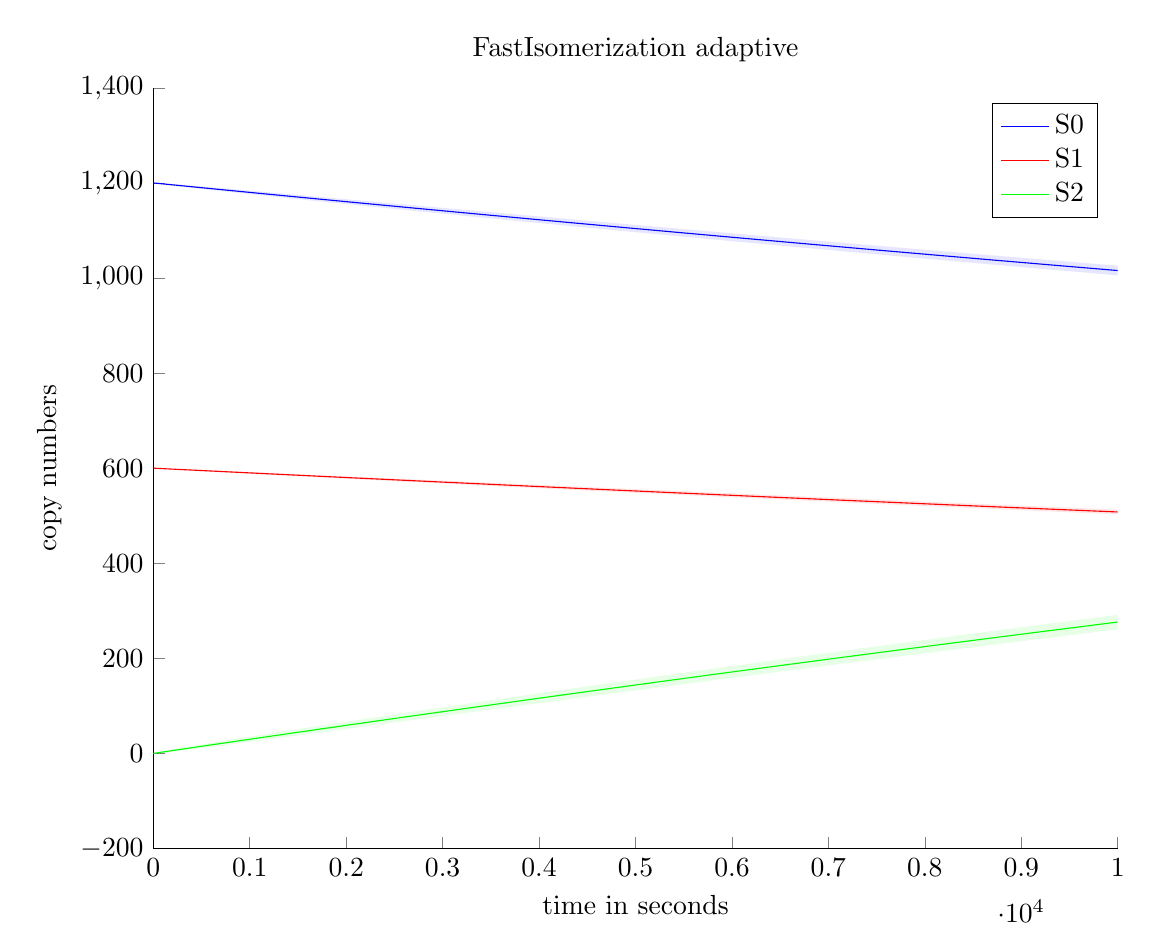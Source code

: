 % This file was created by matlab2tikz v0.3.3.
% Copyright (c) 2008--2013, Nico Schlömer <nico.schloemer@gmail.com>
% All rights reserved.
% 
% 
% 
\begin{tikzpicture}

\begin{axis}[%
width=4.822in,
height=3.803in,
scale only axis,
xmin=0,
xmax=10000,
xlabel={time in seconds},
ymin=-200,
ymax=1400,
ylabel={copy numbers},
title={FastIsomerization adaptive},
axis x line*=bottom,
axis y line*=left,
legend style={draw=black,fill=white,legend cell align=left}
]

\addplot [fill=blue,opacity=1.0e-01,draw=none,forget plot] table[row sep=crcr]{
0 1200\\
10 1199.449\\
20 1199.099\\
30 1198.778\\
40 1198.48\\
50 1198.194\\
60 1197.917\\
70 1197.647\\
80 1197.38\\
90 1197.116\\
100 1196.854\\
110 1196.598\\
120 1196.345\\
130 1196.093\\
140 1195.843\\
150 1195.595\\
160 1195.351\\
170 1195.103\\
180 1194.862\\
190 1194.616\\
200 1194.373\\
210 1194.135\\
220 1193.897\\
230 1193.659\\
240 1193.422\\
250 1193.184\\
260 1192.949\\
270 1192.715\\
280 1192.48\\
290 1192.246\\
300 1192.013\\
310 1191.782\\
320 1191.547\\
330 1191.316\\
340 1191.085\\
350 1190.855\\
360 1190.623\\
370 1190.392\\
380 1190.163\\
390 1189.936\\
400 1189.71\\
410 1189.479\\
420 1189.253\\
430 1189.025\\
440 1188.797\\
450 1188.571\\
460 1188.344\\
470 1188.122\\
480 1187.897\\
490 1187.675\\
500 1187.45\\
510 1187.23\\
520 1187.004\\
530 1186.781\\
540 1186.561\\
550 1186.339\\
560 1186.118\\
570 1185.895\\
580 1185.674\\
590 1185.451\\
600 1185.23\\
610 1185.008\\
620 1184.789\\
630 1184.566\\
640 1184.344\\
650 1184.125\\
660 1183.906\\
670 1183.69\\
680 1183.468\\
690 1183.251\\
700 1183.033\\
710 1182.815\\
720 1182.597\\
730 1182.379\\
740 1182.161\\
750 1181.94\\
760 1181.723\\
770 1181.507\\
780 1181.292\\
790 1181.072\\
800 1180.855\\
810 1180.638\\
820 1180.422\\
830 1180.203\\
840 1179.983\\
850 1179.769\\
860 1179.55\\
870 1179.334\\
880 1179.118\\
890 1178.903\\
900 1178.688\\
910 1178.475\\
920 1178.257\\
930 1178.041\\
940 1177.826\\
950 1177.606\\
960 1177.392\\
970 1177.177\\
980 1176.962\\
990 1176.749\\
1000 1176.533\\
1010 1176.32\\
1020 1176.106\\
1030 1175.891\\
1040 1175.675\\
1050 1175.461\\
1060 1175.248\\
1070 1175.034\\
1080 1174.82\\
1090 1174.605\\
1100 1174.392\\
1110 1174.179\\
1120 1173.969\\
1130 1173.753\\
1140 1173.541\\
1150 1173.331\\
1160 1173.119\\
1170 1172.907\\
1180 1172.695\\
1190 1172.484\\
1200 1172.269\\
1210 1172.057\\
1220 1171.845\\
1230 1171.636\\
1240 1171.424\\
1250 1171.211\\
1260 1171.002\\
1270 1170.794\\
1280 1170.587\\
1290 1170.377\\
1300 1170.163\\
1310 1169.953\\
1320 1169.744\\
1330 1169.534\\
1340 1169.323\\
1350 1169.114\\
1360 1168.906\\
1370 1168.697\\
1380 1168.487\\
1390 1168.276\\
1400 1168.066\\
1410 1167.856\\
1420 1167.645\\
1430 1167.437\\
1440 1167.226\\
1450 1167.019\\
1460 1166.809\\
1470 1166.599\\
1480 1166.392\\
1490 1166.182\\
1500 1165.973\\
1510 1165.764\\
1520 1165.554\\
1530 1165.342\\
1540 1165.136\\
1550 1164.93\\
1560 1164.723\\
1570 1164.515\\
1580 1164.308\\
1590 1164.101\\
1600 1163.892\\
1610 1163.683\\
1620 1163.476\\
1630 1163.268\\
1640 1163.061\\
1650 1162.853\\
1660 1162.645\\
1670 1162.438\\
1680 1162.229\\
1690 1162.02\\
1700 1161.814\\
1710 1161.606\\
1720 1161.395\\
1730 1161.187\\
1740 1160.981\\
1750 1160.773\\
1760 1160.567\\
1770 1160.362\\
1780 1160.156\\
1790 1159.946\\
1800 1159.738\\
1810 1159.531\\
1820 1159.322\\
1830 1159.118\\
1840 1158.91\\
1850 1158.705\\
1860 1158.498\\
1870 1158.294\\
1880 1158.088\\
1890 1157.881\\
1900 1157.674\\
1910 1157.471\\
1920 1157.269\\
1930 1157.063\\
1940 1156.854\\
1950 1156.648\\
1960 1156.439\\
1970 1156.233\\
1980 1156.027\\
1990 1155.821\\
2000 1155.613\\
2010 1155.406\\
2020 1155.202\\
2030 1154.995\\
2040 1154.791\\
2050 1154.587\\
2060 1154.383\\
2070 1154.178\\
2080 1153.97\\
2090 1153.762\\
2100 1153.559\\
2110 1153.354\\
2120 1153.15\\
2130 1152.946\\
2140 1152.743\\
2150 1152.538\\
2160 1152.332\\
2170 1152.129\\
2180 1151.922\\
2190 1151.717\\
2200 1151.514\\
2210 1151.312\\
2220 1151.111\\
2230 1150.909\\
2240 1150.707\\
2250 1150.502\\
2260 1150.297\\
2270 1150.094\\
2280 1149.891\\
2290 1149.687\\
2300 1149.484\\
2310 1149.281\\
2320 1149.077\\
2330 1148.873\\
2340 1148.671\\
2350 1148.468\\
2360 1148.264\\
2370 1148.061\\
2380 1147.859\\
2390 1147.657\\
2400 1147.454\\
2410 1147.252\\
2420 1147.05\\
2430 1146.846\\
2440 1146.641\\
2450 1146.44\\
2460 1146.237\\
2470 1146.033\\
2480 1145.832\\
2490 1145.631\\
2500 1145.427\\
2510 1145.227\\
2520 1145.024\\
2530 1144.823\\
2540 1144.621\\
2550 1144.414\\
2560 1144.213\\
2570 1144.013\\
2580 1143.811\\
2590 1143.607\\
2600 1143.404\\
2610 1143.2\\
2620 1142.997\\
2630 1142.796\\
2640 1142.593\\
2650 1142.394\\
2660 1142.193\\
2670 1141.991\\
2680 1141.788\\
2690 1141.589\\
2700 1141.391\\
2710 1141.191\\
2720 1140.988\\
2730 1140.786\\
2740 1140.586\\
2750 1140.388\\
2760 1140.186\\
2770 1139.985\\
2780 1139.781\\
2790 1139.58\\
2800 1139.377\\
2810 1139.176\\
2820 1138.975\\
2830 1138.775\\
2840 1138.574\\
2850 1138.374\\
2860 1138.174\\
2870 1137.974\\
2880 1137.775\\
2890 1137.575\\
2900 1137.376\\
2910 1137.174\\
2920 1136.976\\
2930 1136.777\\
2940 1136.574\\
2950 1136.373\\
2960 1136.172\\
2970 1135.972\\
2980 1135.771\\
2990 1135.571\\
3000 1135.372\\
3010 1135.171\\
3020 1134.973\\
3030 1134.776\\
3040 1134.58\\
3050 1134.38\\
3060 1134.179\\
3070 1133.978\\
3080 1133.778\\
3090 1133.577\\
3100 1133.381\\
3110 1133.183\\
3120 1132.983\\
3130 1132.784\\
3140 1132.587\\
3150 1132.386\\
3160 1132.187\\
3170 1131.988\\
3180 1131.789\\
3190 1131.591\\
3200 1131.394\\
3210 1131.195\\
3220 1130.997\\
3230 1130.795\\
3240 1130.601\\
3250 1130.402\\
3260 1130.205\\
3270 1130.007\\
3280 1129.808\\
3290 1129.61\\
3300 1129.41\\
3310 1129.211\\
3320 1129.013\\
3330 1128.814\\
3340 1128.617\\
3350 1128.417\\
3360 1128.218\\
3370 1128.022\\
3380 1127.824\\
3390 1127.626\\
3400 1127.428\\
3410 1127.231\\
3420 1127.035\\
3430 1126.838\\
3440 1126.641\\
3450 1126.444\\
3460 1126.243\\
3470 1126.045\\
3480 1125.847\\
3490 1125.652\\
3500 1125.455\\
3510 1125.255\\
3520 1125.059\\
3530 1124.859\\
3540 1124.662\\
3550 1124.463\\
3560 1124.266\\
3570 1124.071\\
3580 1123.873\\
3590 1123.675\\
3600 1123.479\\
3610 1123.285\\
3620 1123.088\\
3630 1122.892\\
3640 1122.695\\
3650 1122.498\\
3660 1122.3\\
3670 1122.106\\
3680 1121.91\\
3690 1121.714\\
3700 1121.518\\
3710 1121.32\\
3720 1121.123\\
3730 1120.928\\
3740 1120.732\\
3750 1120.534\\
3760 1120.339\\
3770 1120.143\\
3780 1119.945\\
3790 1119.75\\
3800 1119.552\\
3810 1119.351\\
3820 1119.156\\
3830 1118.96\\
3840 1118.764\\
3850 1118.572\\
3860 1118.376\\
3870 1118.18\\
3880 1117.984\\
3890 1117.79\\
3900 1117.593\\
3910 1117.399\\
3920 1117.205\\
3930 1117.006\\
3940 1116.811\\
3950 1116.615\\
3960 1116.421\\
3970 1116.226\\
3980 1116.028\\
3990 1115.834\\
4000 1115.641\\
4010 1115.444\\
4020 1115.251\\
4030 1115.054\\
4040 1114.861\\
4050 1114.666\\
4060 1114.471\\
4070 1114.278\\
4080 1114.083\\
4090 1113.888\\
4100 1113.69\\
4110 1113.495\\
4120 1113.303\\
4130 1113.107\\
4140 1112.915\\
4150 1112.722\\
4160 1112.527\\
4170 1112.334\\
4180 1112.139\\
4190 1111.945\\
4200 1111.753\\
4210 1111.559\\
4220 1111.365\\
4230 1111.168\\
4240 1110.976\\
4250 1110.783\\
4260 1110.589\\
4270 1110.395\\
4280 1110.205\\
4290 1110.013\\
4300 1109.819\\
4310 1109.623\\
4320 1109.43\\
4330 1109.237\\
4340 1109.045\\
4350 1108.853\\
4360 1108.66\\
4370 1108.469\\
4380 1108.277\\
4390 1108.085\\
4400 1107.891\\
4410 1107.698\\
4420 1107.504\\
4430 1107.311\\
4440 1107.117\\
4450 1106.924\\
4460 1106.73\\
4470 1106.538\\
4480 1106.346\\
4490 1106.154\\
4500 1105.959\\
4510 1105.769\\
4520 1105.577\\
4530 1105.385\\
4540 1105.192\\
4550 1105.002\\
4560 1104.808\\
4570 1104.614\\
4580 1104.422\\
4590 1104.234\\
4600 1104.041\\
4610 1103.846\\
4620 1103.655\\
4630 1103.462\\
4640 1103.27\\
4650 1103.077\\
4660 1102.882\\
4670 1102.69\\
4680 1102.498\\
4690 1102.307\\
4700 1102.114\\
4710 1101.924\\
4720 1101.73\\
4730 1101.54\\
4740 1101.35\\
4750 1101.155\\
4760 1100.962\\
4770 1100.773\\
4780 1100.582\\
4790 1100.389\\
4800 1100.198\\
4810 1100.006\\
4820 1099.814\\
4830 1099.624\\
4840 1099.434\\
4850 1099.243\\
4860 1099.053\\
4870 1098.861\\
4880 1098.669\\
4890 1098.478\\
4900 1098.286\\
4910 1098.093\\
4920 1097.905\\
4930 1097.715\\
4940 1097.523\\
4950 1097.331\\
4960 1097.141\\
4970 1096.953\\
4980 1096.759\\
4990 1096.565\\
5000 1096.375\\
5010 1096.186\\
5020 1095.994\\
5030 1095.802\\
5040 1095.61\\
5050 1095.42\\
5060 1095.228\\
5070 1095.036\\
5080 1094.847\\
5090 1094.655\\
5100 1094.463\\
5110 1094.273\\
5120 1094.084\\
5130 1093.893\\
5140 1093.702\\
5150 1093.511\\
5160 1093.321\\
5170 1093.132\\
5180 1092.942\\
5190 1092.752\\
5200 1092.563\\
5210 1092.37\\
5220 1092.179\\
5230 1091.986\\
5240 1091.798\\
5250 1091.608\\
5260 1091.418\\
5270 1091.227\\
5280 1091.035\\
5290 1090.847\\
5300 1090.656\\
5310 1090.465\\
5320 1090.276\\
5330 1090.086\\
5340 1089.899\\
5350 1089.709\\
5360 1089.519\\
5370 1089.328\\
5380 1089.137\\
5390 1088.947\\
5400 1088.757\\
5410 1088.571\\
5420 1088.384\\
5430 1088.195\\
5440 1088.008\\
5450 1087.82\\
5460 1087.628\\
5470 1087.437\\
5480 1087.248\\
5490 1087.058\\
5500 1086.87\\
5510 1086.681\\
5520 1086.492\\
5530 1086.302\\
5540 1086.117\\
5550 1085.93\\
5560 1085.742\\
5570 1085.551\\
5580 1085.367\\
5590 1085.179\\
5600 1084.992\\
5610 1084.804\\
5620 1084.615\\
5630 1084.428\\
5640 1084.241\\
5650 1084.054\\
5660 1083.867\\
5670 1083.676\\
5680 1083.49\\
5690 1083.3\\
5700 1083.114\\
5710 1082.924\\
5720 1082.737\\
5730 1082.548\\
5740 1082.359\\
5750 1082.171\\
5760 1081.982\\
5770 1081.794\\
5780 1081.605\\
5790 1081.418\\
5800 1081.23\\
5810 1081.04\\
5820 1080.855\\
5830 1080.669\\
5840 1080.482\\
5850 1080.292\\
5860 1080.105\\
5870 1079.917\\
5880 1079.729\\
5890 1079.542\\
5900 1079.354\\
5910 1079.166\\
5920 1078.98\\
5930 1078.79\\
5940 1078.6\\
5950 1078.412\\
5960 1078.227\\
5970 1078.04\\
5980 1077.854\\
5990 1077.666\\
6000 1077.478\\
6010 1077.29\\
6020 1077.104\\
6030 1076.918\\
6040 1076.731\\
6050 1076.545\\
6060 1076.361\\
6070 1076.174\\
6080 1075.99\\
6090 1075.805\\
6100 1075.619\\
6110 1075.433\\
6120 1075.244\\
6130 1075.058\\
6140 1074.872\\
6150 1074.687\\
6160 1074.5\\
6170 1074.315\\
6180 1074.126\\
6190 1073.941\\
6200 1073.753\\
6210 1073.567\\
6220 1073.38\\
6230 1073.191\\
6240 1073.007\\
6250 1072.821\\
6260 1072.636\\
6270 1072.456\\
6280 1072.271\\
6290 1072.086\\
6300 1071.9\\
6310 1071.715\\
6320 1071.532\\
6330 1071.346\\
6340 1071.156\\
6350 1070.969\\
6360 1070.781\\
6370 1070.597\\
6380 1070.411\\
6390 1070.225\\
6400 1070.038\\
6410 1069.852\\
6420 1069.666\\
6430 1069.482\\
6440 1069.297\\
6450 1069.114\\
6460 1068.93\\
6470 1068.747\\
6480 1068.565\\
6490 1068.382\\
6500 1068.196\\
6510 1068.011\\
6520 1067.826\\
6530 1067.641\\
6540 1067.458\\
6550 1067.277\\
6560 1067.092\\
6570 1066.907\\
6580 1066.722\\
6590 1066.539\\
6600 1066.354\\
6610 1066.17\\
6620 1065.988\\
6630 1065.804\\
6640 1065.617\\
6650 1065.43\\
6660 1065.244\\
6670 1065.057\\
6680 1064.875\\
6690 1064.691\\
6700 1064.507\\
6710 1064.323\\
6720 1064.136\\
6730 1063.953\\
6740 1063.769\\
6750 1063.583\\
6760 1063.402\\
6770 1063.218\\
6780 1063.033\\
6790 1062.85\\
6800 1062.667\\
6810 1062.481\\
6820 1062.295\\
6830 1062.114\\
6840 1061.933\\
6850 1061.75\\
6860 1061.565\\
6870 1061.381\\
6880 1061.198\\
6890 1061.015\\
6900 1060.832\\
6910 1060.65\\
6920 1060.465\\
6930 1060.281\\
6940 1060.097\\
6950 1059.914\\
6960 1059.731\\
6970 1059.548\\
6980 1059.363\\
6990 1059.178\\
7000 1058.995\\
7010 1058.81\\
7020 1058.624\\
7030 1058.441\\
7040 1058.256\\
7050 1058.074\\
7060 1057.889\\
7070 1057.705\\
7080 1057.523\\
7090 1057.34\\
7100 1057.156\\
7110 1056.973\\
7120 1056.792\\
7130 1056.609\\
7140 1056.428\\
7150 1056.247\\
7160 1056.067\\
7170 1055.885\\
7180 1055.706\\
7190 1055.525\\
7200 1055.341\\
7210 1055.156\\
7220 1054.972\\
7230 1054.787\\
7240 1054.604\\
7250 1054.421\\
7260 1054.24\\
7270 1054.06\\
7280 1053.878\\
7290 1053.694\\
7300 1053.51\\
7310 1053.329\\
7320 1053.148\\
7330 1052.966\\
7340 1052.786\\
7350 1052.605\\
7360 1052.422\\
7370 1052.24\\
7380 1052.057\\
7390 1051.874\\
7400 1051.691\\
7410 1051.51\\
7420 1051.328\\
7430 1051.146\\
7440 1050.963\\
7450 1050.782\\
7460 1050.599\\
7470 1050.418\\
7480 1050.237\\
7490 1050.055\\
7500 1049.872\\
7510 1049.691\\
7520 1049.508\\
7530 1049.328\\
7540 1049.148\\
7550 1048.966\\
7560 1048.784\\
7570 1048.6\\
7580 1048.417\\
7590 1048.235\\
7600 1048.055\\
7610 1047.874\\
7620 1047.692\\
7630 1047.511\\
7640 1047.329\\
7650 1047.148\\
7660 1046.97\\
7670 1046.788\\
7680 1046.605\\
7690 1046.424\\
7700 1046.244\\
7710 1046.063\\
7720 1045.881\\
7730 1045.699\\
7740 1045.521\\
7750 1045.34\\
7760 1045.159\\
7770 1044.977\\
7780 1044.797\\
7790 1044.616\\
7800 1044.438\\
7810 1044.261\\
7820 1044.08\\
7830 1043.898\\
7840 1043.718\\
7850 1043.537\\
7860 1043.357\\
7870 1043.179\\
7880 1042.997\\
7890 1042.816\\
7900 1042.636\\
7910 1042.458\\
7920 1042.276\\
7930 1042.096\\
7940 1041.918\\
7950 1041.735\\
7960 1041.555\\
7970 1041.376\\
7980 1041.197\\
7990 1041.017\\
8000 1040.839\\
8010 1040.659\\
8020 1040.48\\
8030 1040.301\\
8040 1040.125\\
8050 1039.945\\
8060 1039.766\\
8070 1039.587\\
8080 1039.407\\
8090 1039.226\\
8100 1039.048\\
8110 1038.868\\
8120 1038.687\\
8130 1038.506\\
8140 1038.325\\
8150 1038.146\\
8160 1037.968\\
8170 1037.788\\
8180 1037.609\\
8190 1037.43\\
8200 1037.249\\
8210 1037.068\\
8220 1036.888\\
8230 1036.707\\
8240 1036.528\\
8250 1036.35\\
8260 1036.171\\
8270 1035.99\\
8280 1035.811\\
8290 1035.632\\
8300 1035.454\\
8310 1035.277\\
8320 1035.099\\
8330 1034.919\\
8340 1034.742\\
8350 1034.566\\
8360 1034.387\\
8370 1034.21\\
8380 1034.029\\
8390 1033.853\\
8400 1033.677\\
8410 1033.499\\
8420 1033.32\\
8430 1033.141\\
8440 1032.963\\
8450 1032.785\\
8460 1032.609\\
8470 1032.43\\
8480 1032.251\\
8490 1032.074\\
8500 1031.898\\
8510 1031.717\\
8520 1031.539\\
8530 1031.363\\
8540 1031.187\\
8550 1031.007\\
8560 1030.83\\
8570 1030.655\\
8580 1030.477\\
8590 1030.3\\
8600 1030.123\\
8610 1029.946\\
8620 1029.767\\
8630 1029.589\\
8640 1029.412\\
8650 1029.235\\
8660 1029.06\\
8670 1028.88\\
8680 1028.703\\
8690 1028.525\\
8700 1028.347\\
8710 1028.17\\
8720 1027.992\\
8730 1027.816\\
8740 1027.64\\
8750 1027.464\\
8760 1027.285\\
8770 1027.109\\
8780 1026.93\\
8790 1026.754\\
8800 1026.577\\
8810 1026.4\\
8820 1026.222\\
8830 1026.043\\
8840 1025.867\\
8850 1025.692\\
8860 1025.515\\
8870 1025.337\\
8880 1025.16\\
8890 1024.984\\
8900 1024.808\\
8910 1024.632\\
8920 1024.455\\
8930 1024.278\\
8940 1024.101\\
8950 1023.924\\
8960 1023.747\\
8970 1023.572\\
8980 1023.394\\
8990 1023.217\\
9000 1023.042\\
9010 1022.866\\
9020 1022.689\\
9030 1022.512\\
9040 1022.334\\
9050 1022.158\\
9060 1021.981\\
9070 1021.802\\
9080 1021.627\\
9090 1021.451\\
9100 1021.275\\
9110 1021.098\\
9120 1020.924\\
9130 1020.749\\
9140 1020.569\\
9150 1020.389\\
9160 1020.213\\
9170 1020.038\\
9180 1019.863\\
9190 1019.689\\
9200 1019.513\\
9210 1019.337\\
9220 1019.16\\
9230 1018.983\\
9240 1018.809\\
9250 1018.634\\
9260 1018.458\\
9270 1018.281\\
9280 1018.106\\
9290 1017.931\\
9300 1017.758\\
9310 1017.582\\
9320 1017.407\\
9330 1017.231\\
9340 1017.055\\
9350 1016.88\\
9360 1016.707\\
9370 1016.53\\
9380 1016.356\\
9390 1016.182\\
9400 1016.008\\
9410 1015.832\\
9420 1015.658\\
9430 1015.481\\
9440 1015.307\\
9450 1015.131\\
9460 1014.956\\
9470 1014.781\\
9480 1014.607\\
9490 1014.434\\
9500 1014.26\\
9510 1014.084\\
9520 1013.911\\
9530 1013.737\\
9540 1013.558\\
9550 1013.384\\
9560 1013.209\\
9570 1013.032\\
9580 1012.857\\
9590 1012.682\\
9600 1012.507\\
9610 1012.333\\
9620 1012.158\\
9630 1011.984\\
9640 1011.811\\
9650 1011.638\\
9660 1011.463\\
9670 1011.29\\
9680 1011.115\\
9690 1010.94\\
9700 1010.766\\
9710 1010.591\\
9720 1010.415\\
9730 1010.242\\
9740 1010.069\\
9750 1009.894\\
9760 1009.717\\
9770 1009.543\\
9780 1009.366\\
9790 1009.19\\
9800 1009.016\\
9810 1008.847\\
9820 1008.674\\
9830 1008.503\\
9840 1008.329\\
9850 1008.154\\
9860 1007.979\\
9870 1007.806\\
9880 1007.635\\
9890 1007.458\\
9900 1007.284\\
9910 1007.112\\
9920 1006.938\\
9930 1006.764\\
9940 1006.59\\
9950 1006.416\\
9960 1006.244\\
9970 1006.071\\
9980 1005.898\\
9990 1005.722\\
10000 1005.547\\
10000 1025.942\\
9990 1026.108\\
9980 1026.272\\
9970 1026.435\\
9960 1026.599\\
9950 1026.767\\
9940 1026.933\\
9930 1027.095\\
9920 1027.261\\
9910 1027.426\\
9900 1027.593\\
9890 1027.76\\
9880 1027.924\\
9870 1028.092\\
9860 1028.257\\
9850 1028.425\\
9840 1028.592\\
9830 1028.759\\
9820 1028.926\\
9810 1029.091\\
9800 1029.255\\
9790 1029.423\\
9780 1029.588\\
9770 1029.756\\
9760 1029.923\\
9750 1030.086\\
9740 1030.251\\
9730 1030.42\\
9720 1030.585\\
9710 1030.751\\
9700 1030.916\\
9690 1031.081\\
9680 1031.248\\
9670 1031.411\\
9660 1031.578\\
9650 1031.743\\
9640 1031.908\\
9630 1032.073\\
9620 1032.24\\
9610 1032.407\\
9600 1032.574\\
9590 1032.739\\
9580 1032.906\\
9570 1033.073\\
9560 1033.242\\
9550 1033.409\\
9540 1033.576\\
9530 1033.743\\
9520 1033.909\\
9510 1034.078\\
9500 1034.245\\
9490 1034.412\\
9480 1034.578\\
9470 1034.746\\
9460 1034.91\\
9450 1035.079\\
9440 1035.244\\
9430 1035.409\\
9420 1035.573\\
9410 1035.739\\
9400 1035.908\\
9390 1036.077\\
9380 1036.244\\
9370 1036.411\\
9360 1036.575\\
9350 1036.741\\
9340 1036.91\\
9330 1037.076\\
9320 1037.242\\
9310 1037.411\\
9300 1037.58\\
9290 1037.748\\
9280 1037.919\\
9270 1038.086\\
9260 1038.253\\
9250 1038.422\\
9240 1038.59\\
9230 1038.76\\
9220 1038.926\\
9210 1039.094\\
9200 1039.263\\
9190 1039.43\\
9180 1039.598\\
9170 1039.764\\
9160 1039.935\\
9150 1040.104\\
9140 1040.269\\
9130 1040.435\\
9120 1040.602\\
9110 1040.768\\
9100 1040.936\\
9090 1041.105\\
9080 1041.274\\
9070 1041.442\\
9060 1041.611\\
9050 1041.779\\
9040 1041.946\\
9030 1042.114\\
9020 1042.281\\
9010 1042.448\\
9000 1042.612\\
8990 1042.78\\
8980 1042.95\\
8970 1043.119\\
8960 1043.288\\
8950 1043.453\\
8940 1043.619\\
8930 1043.786\\
8920 1043.952\\
8910 1044.119\\
8900 1044.287\\
8890 1044.454\\
8880 1044.623\\
8870 1044.792\\
8860 1044.958\\
8850 1045.123\\
8840 1045.293\\
8830 1045.46\\
8820 1045.629\\
8810 1045.795\\
8800 1045.964\\
8790 1046.128\\
8780 1046.296\\
8770 1046.466\\
8760 1046.634\\
8750 1046.804\\
8740 1046.972\\
8730 1047.139\\
8720 1047.307\\
8710 1047.477\\
8700 1047.645\\
8690 1047.813\\
8680 1047.981\\
8670 1048.149\\
8660 1048.32\\
8650 1048.488\\
8640 1048.657\\
8630 1048.824\\
8620 1048.994\\
8610 1049.162\\
8600 1049.332\\
8590 1049.503\\
8580 1049.673\\
8570 1049.841\\
8560 1050.01\\
8550 1050.181\\
8540 1050.349\\
8530 1050.52\\
8520 1050.688\\
8510 1050.857\\
8500 1051.028\\
8490 1051.195\\
8480 1051.364\\
8470 1051.532\\
8460 1051.702\\
8450 1051.871\\
8440 1052.04\\
8430 1052.207\\
8420 1052.376\\
8410 1052.545\\
8400 1052.716\\
8390 1052.888\\
8380 1053.059\\
8370 1053.227\\
8360 1053.397\\
8350 1053.565\\
8340 1053.733\\
8330 1053.903\\
8320 1054.071\\
8310 1054.24\\
8300 1054.41\\
8290 1054.578\\
8280 1054.749\\
8270 1054.917\\
8260 1055.088\\
8250 1055.254\\
8240 1055.422\\
8230 1055.592\\
8220 1055.76\\
8210 1055.929\\
8200 1056.098\\
8190 1056.267\\
8180 1056.435\\
8170 1056.606\\
8160 1056.776\\
8150 1056.944\\
8140 1057.115\\
8130 1057.283\\
8120 1057.455\\
8110 1057.625\\
8100 1057.795\\
8090 1057.966\\
8080 1058.139\\
8070 1058.31\\
8060 1058.481\\
8050 1058.653\\
8040 1058.823\\
8030 1058.996\\
8020 1059.167\\
8010 1059.335\\
8000 1059.505\\
7990 1059.674\\
7980 1059.848\\
7970 1060.018\\
7960 1060.188\\
7950 1060.36\\
7940 1060.534\\
7930 1060.707\\
7920 1060.879\\
7910 1061.05\\
7900 1061.223\\
7890 1061.394\\
7880 1061.565\\
7870 1061.737\\
7860 1061.908\\
7850 1062.08\\
7840 1062.251\\
7830 1062.423\\
7820 1062.594\\
7810 1062.767\\
7800 1062.936\\
7790 1063.107\\
7780 1063.277\\
7770 1063.447\\
7760 1063.615\\
7750 1063.789\\
7740 1063.959\\
7730 1064.129\\
7720 1064.302\\
7710 1064.473\\
7700 1064.643\\
7690 1064.817\\
7680 1064.987\\
7670 1065.157\\
7660 1065.326\\
7650 1065.496\\
7640 1065.669\\
7630 1065.84\\
7620 1066.014\\
7610 1066.184\\
7600 1066.351\\
7590 1066.523\\
7580 1066.694\\
7570 1066.866\\
7560 1067.037\\
7550 1067.208\\
7540 1067.38\\
7530 1067.554\\
7520 1067.725\\
7510 1067.896\\
7500 1068.066\\
7490 1068.236\\
7480 1068.408\\
7470 1068.58\\
7460 1068.752\\
7450 1068.924\\
7440 1069.097\\
7430 1069.269\\
7420 1069.441\\
7410 1069.615\\
7400 1069.787\\
7390 1069.959\\
7380 1070.132\\
7370 1070.305\\
7360 1070.478\\
7350 1070.65\\
7340 1070.824\\
7330 1070.995\\
7320 1071.167\\
7310 1071.342\\
7300 1071.517\\
7290 1071.688\\
7280 1071.861\\
7270 1072.035\\
7260 1072.205\\
7250 1072.378\\
7240 1072.548\\
7230 1072.72\\
7220 1072.892\\
7210 1073.066\\
7200 1073.238\\
7190 1073.41\\
7180 1073.582\\
7170 1073.751\\
7160 1073.922\\
7150 1074.095\\
7140 1074.266\\
7130 1074.437\\
7120 1074.611\\
7110 1074.784\\
7100 1074.955\\
7090 1075.127\\
7080 1075.301\\
7070 1075.474\\
7060 1075.645\\
7050 1075.818\\
7040 1075.99\\
7030 1076.162\\
7020 1076.337\\
7010 1076.513\\
7000 1076.688\\
6990 1076.861\\
6980 1077.034\\
6970 1077.207\\
6960 1077.382\\
6950 1077.553\\
6940 1077.728\\
6930 1077.901\\
6920 1078.07\\
6910 1078.245\\
6900 1078.418\\
6890 1078.591\\
6880 1078.765\\
6870 1078.937\\
6860 1079.11\\
6850 1079.283\\
6840 1079.457\\
6830 1079.63\\
6820 1079.804\\
6810 1079.978\\
6800 1080.152\\
6790 1080.324\\
6780 1080.499\\
6770 1080.671\\
6760 1080.844\\
6750 1081.02\\
6740 1081.192\\
6730 1081.365\\
6720 1081.536\\
6710 1081.71\\
6700 1081.883\\
6690 1082.057\\
6680 1082.232\\
6670 1082.406\\
6660 1082.582\\
6650 1082.755\\
6640 1082.926\\
6630 1083.102\\
6620 1083.275\\
6610 1083.448\\
6600 1083.622\\
6590 1083.795\\
6580 1083.969\\
6570 1084.142\\
6560 1084.316\\
6550 1084.489\\
6540 1084.662\\
6530 1084.836\\
6520 1085.011\\
6510 1085.185\\
6500 1085.358\\
6490 1085.531\\
6480 1085.705\\
6470 1085.88\\
6460 1086.052\\
6450 1086.225\\
6440 1086.4\\
6430 1086.575\\
6420 1086.751\\
6410 1086.927\\
6400 1087.104\\
6390 1087.278\\
6380 1087.452\\
6370 1087.626\\
6360 1087.799\\
6350 1087.975\\
6340 1088.147\\
6330 1088.322\\
6320 1088.499\\
6310 1088.675\\
6300 1088.849\\
6290 1089.023\\
6280 1089.197\\
6270 1089.371\\
6260 1089.544\\
6250 1089.719\\
6240 1089.892\\
6230 1090.068\\
6220 1090.24\\
6210 1090.416\\
6200 1090.59\\
6190 1090.763\\
6180 1090.939\\
6170 1091.114\\
6160 1091.286\\
6150 1091.462\\
6140 1091.636\\
6130 1091.811\\
6120 1091.986\\
6110 1092.165\\
6100 1092.343\\
6090 1092.518\\
6080 1092.692\\
6070 1092.867\\
6060 1093.043\\
6050 1093.218\\
6040 1093.391\\
6030 1093.565\\
6020 1093.738\\
6010 1093.914\\
6000 1094.089\\
5990 1094.266\\
5980 1094.439\\
5970 1094.616\\
5960 1094.792\\
5950 1094.969\\
5940 1095.146\\
5930 1095.319\\
5920 1095.491\\
5910 1095.665\\
5900 1095.84\\
5890 1096.015\\
5880 1096.19\\
5870 1096.364\\
5860 1096.537\\
5850 1096.713\\
5840 1096.888\\
5830 1097.06\\
5820 1097.234\\
5810 1097.411\\
5800 1097.588\\
5790 1097.763\\
5780 1097.94\\
5770 1098.116\\
5760 1098.294\\
5750 1098.472\\
5740 1098.649\\
5730 1098.824\\
5720 1098.998\\
5710 1099.172\\
5700 1099.351\\
5690 1099.527\\
5680 1099.702\\
5670 1099.878\\
5660 1100.053\\
5650 1100.226\\
5640 1100.403\\
5630 1100.579\\
5620 1100.755\\
5610 1100.932\\
5600 1101.108\\
5590 1101.285\\
5580 1101.459\\
5570 1101.635\\
5560 1101.811\\
5550 1101.986\\
5540 1102.16\\
5530 1102.336\\
5520 1102.512\\
5510 1102.687\\
5500 1102.865\\
5490 1103.044\\
5480 1103.221\\
5470 1103.398\\
5460 1103.576\\
5450 1103.752\\
5440 1103.931\\
5430 1104.106\\
5420 1104.283\\
5410 1104.458\\
5400 1104.634\\
5390 1104.81\\
5380 1104.985\\
5370 1105.158\\
5360 1105.335\\
5350 1105.512\\
5340 1105.69\\
5330 1105.867\\
5320 1106.043\\
5310 1106.221\\
5300 1106.4\\
5290 1106.577\\
5280 1106.756\\
5270 1106.935\\
5260 1107.11\\
5250 1107.289\\
5240 1107.465\\
5230 1107.641\\
5220 1107.816\\
5210 1107.994\\
5200 1108.173\\
5190 1108.351\\
5180 1108.526\\
5170 1108.704\\
5160 1108.883\\
5150 1109.061\\
5140 1109.239\\
5130 1109.416\\
5120 1109.596\\
5110 1109.769\\
5100 1109.948\\
5090 1110.123\\
5080 1110.298\\
5070 1110.473\\
5060 1110.651\\
5050 1110.829\\
5040 1111.007\\
5030 1111.183\\
5020 1111.363\\
5010 1111.542\\
5000 1111.718\\
4990 1111.896\\
4980 1112.072\\
4970 1112.251\\
4960 1112.425\\
4950 1112.603\\
4940 1112.782\\
4930 1112.96\\
4920 1113.137\\
4910 1113.312\\
4900 1113.486\\
4890 1113.664\\
4880 1113.84\\
4870 1114.016\\
4860 1114.191\\
4850 1114.371\\
4840 1114.551\\
4830 1114.729\\
4820 1114.908\\
4810 1115.085\\
4800 1115.265\\
4790 1115.443\\
4780 1115.621\\
4770 1115.797\\
4760 1115.974\\
4750 1116.152\\
4740 1116.333\\
4730 1116.508\\
4720 1116.686\\
4710 1116.865\\
4700 1117.044\\
4690 1117.22\\
4680 1117.398\\
4670 1117.576\\
4660 1117.751\\
4650 1117.928\\
4640 1118.104\\
4630 1118.281\\
4620 1118.458\\
4610 1118.637\\
4600 1118.818\\
4590 1118.998\\
4580 1119.176\\
4570 1119.354\\
4560 1119.533\\
4550 1119.711\\
4540 1119.891\\
4530 1120.067\\
4520 1120.245\\
4510 1120.422\\
4500 1120.601\\
4490 1120.781\\
4480 1120.96\\
4470 1121.137\\
4460 1121.313\\
4450 1121.491\\
4440 1121.671\\
4430 1121.849\\
4420 1122.028\\
4410 1122.207\\
4400 1122.384\\
4390 1122.562\\
4380 1122.742\\
4370 1122.92\\
4360 1123.098\\
4350 1123.275\\
4340 1123.451\\
4330 1123.63\\
4320 1123.811\\
4310 1123.99\\
4300 1124.171\\
4290 1124.35\\
4280 1124.528\\
4270 1124.704\\
4260 1124.881\\
4250 1125.06\\
4240 1125.236\\
4230 1125.416\\
4220 1125.595\\
4210 1125.776\\
4200 1125.955\\
4190 1126.132\\
4180 1126.313\\
4170 1126.491\\
4160 1126.67\\
4150 1126.849\\
4140 1127.027\\
4130 1127.206\\
4120 1127.388\\
4110 1127.563\\
4100 1127.743\\
4090 1127.922\\
4080 1128.101\\
4070 1128.281\\
4060 1128.463\\
4050 1128.644\\
4040 1128.823\\
4030 1129.004\\
4020 1129.183\\
4010 1129.36\\
4000 1129.54\\
3990 1129.718\\
3980 1129.895\\
3970 1130.075\\
3960 1130.256\\
3950 1130.433\\
3940 1130.614\\
3930 1130.792\\
3920 1130.969\\
3910 1131.149\\
3900 1131.331\\
3890 1131.511\\
3880 1131.691\\
3870 1131.871\\
3860 1132.05\\
3850 1132.233\\
3840 1132.414\\
3830 1132.595\\
3820 1132.775\\
3810 1132.953\\
3800 1133.134\\
3790 1133.313\\
3780 1133.493\\
3770 1133.67\\
3760 1133.85\\
3750 1134.034\\
3740 1134.213\\
3730 1134.395\\
3720 1134.577\\
3710 1134.758\\
3700 1134.939\\
3690 1135.118\\
3680 1135.295\\
3670 1135.475\\
3660 1135.656\\
3650 1135.836\\
3640 1136.016\\
3630 1136.197\\
3620 1136.377\\
3610 1136.556\\
3600 1136.734\\
3590 1136.913\\
3580 1137.092\\
3570 1137.273\\
3560 1137.451\\
3550 1137.629\\
3540 1137.808\\
3530 1137.99\\
3520 1138.171\\
3510 1138.35\\
3500 1138.531\\
3490 1138.712\\
3480 1138.894\\
3470 1139.074\\
3460 1139.255\\
3450 1139.438\\
3440 1139.617\\
3430 1139.797\\
3420 1139.975\\
3410 1140.156\\
3400 1140.336\\
3390 1140.514\\
3380 1140.694\\
3370 1140.876\\
3360 1141.057\\
3350 1141.239\\
3340 1141.418\\
3330 1141.599\\
3320 1141.78\\
3310 1141.957\\
3300 1142.141\\
3290 1142.323\\
3280 1142.504\\
3270 1142.685\\
3260 1142.865\\
3250 1143.046\\
3240 1143.225\\
3230 1143.405\\
3220 1143.586\\
3210 1143.765\\
3200 1143.946\\
3190 1144.126\\
3180 1144.309\\
3170 1144.491\\
3160 1144.673\\
3150 1144.855\\
3140 1145.034\\
3130 1145.216\\
3120 1145.396\\
3110 1145.578\\
3100 1145.759\\
3090 1145.939\\
3080 1146.118\\
3070 1146.299\\
3060 1146.478\\
3050 1146.66\\
3040 1146.838\\
3030 1147.021\\
3020 1147.199\\
3010 1147.381\\
3000 1147.563\\
2990 1147.74\\
2980 1147.922\\
2970 1148.105\\
2960 1148.285\\
2950 1148.468\\
2940 1148.65\\
2930 1148.833\\
2920 1149.015\\
2910 1149.197\\
2900 1149.374\\
2890 1149.556\\
2880 1149.737\\
2870 1149.92\\
2860 1150.1\\
2850 1150.281\\
2840 1150.462\\
2830 1150.642\\
2820 1150.823\\
2810 1151.002\\
2800 1151.184\\
2790 1151.364\\
2780 1151.545\\
2770 1151.727\\
2760 1151.906\\
2750 1152.088\\
2740 1152.269\\
2730 1152.449\\
2720 1152.63\\
2710 1152.811\\
2700 1152.992\\
2690 1153.173\\
2680 1153.352\\
2670 1153.531\\
2660 1153.714\\
2650 1153.892\\
2640 1154.073\\
2630 1154.255\\
2620 1154.434\\
2610 1154.617\\
2600 1154.798\\
2590 1154.98\\
2580 1155.162\\
2570 1155.343\\
2560 1155.523\\
2550 1155.704\\
2540 1155.885\\
2530 1156.068\\
2520 1156.25\\
2510 1156.432\\
2500 1156.613\\
2490 1156.795\\
2480 1156.979\\
2470 1157.159\\
2460 1157.34\\
2450 1157.521\\
2440 1157.702\\
2430 1157.883\\
2420 1158.062\\
2410 1158.244\\
2400 1158.428\\
2390 1158.607\\
2380 1158.786\\
2370 1158.968\\
2360 1159.151\\
2350 1159.33\\
2340 1159.512\\
2330 1159.692\\
2320 1159.874\\
2310 1160.053\\
2300 1160.235\\
2290 1160.415\\
2280 1160.598\\
2270 1160.778\\
2260 1160.957\\
2250 1161.14\\
2240 1161.323\\
2230 1161.506\\
2220 1161.687\\
2210 1161.868\\
2200 1162.047\\
2190 1162.231\\
2180 1162.413\\
2170 1162.594\\
2160 1162.774\\
2150 1162.955\\
2140 1163.137\\
2130 1163.319\\
2120 1163.502\\
2110 1163.681\\
2100 1163.862\\
2090 1164.044\\
2080 1164.228\\
2070 1164.409\\
2060 1164.592\\
2050 1164.774\\
2040 1164.951\\
2030 1165.131\\
2020 1165.31\\
2010 1165.493\\
2000 1165.675\\
1990 1165.858\\
1980 1166.038\\
1970 1166.221\\
1960 1166.402\\
1950 1166.581\\
1940 1166.763\\
1930 1166.946\\
1920 1167.126\\
1910 1167.306\\
1900 1167.486\\
1890 1167.667\\
1880 1167.85\\
1870 1168.032\\
1860 1168.214\\
1850 1168.396\\
1840 1168.577\\
1830 1168.758\\
1820 1168.94\\
1810 1169.119\\
1800 1169.299\\
1790 1169.481\\
1780 1169.663\\
1770 1169.844\\
1760 1170.024\\
1750 1170.205\\
1740 1170.384\\
1730 1170.565\\
1720 1170.745\\
1710 1170.927\\
1700 1171.112\\
1690 1171.297\\
1680 1171.48\\
1670 1171.663\\
1660 1171.846\\
1650 1172.027\\
1640 1172.209\\
1630 1172.39\\
1620 1172.572\\
1610 1172.754\\
1600 1172.934\\
1590 1173.116\\
1580 1173.296\\
1570 1173.475\\
1560 1173.657\\
1550 1173.837\\
1540 1174.016\\
1530 1174.195\\
1520 1174.373\\
1510 1174.555\\
1500 1174.739\\
1490 1174.924\\
1480 1175.103\\
1470 1175.283\\
1460 1175.467\\
1450 1175.65\\
1440 1175.829\\
1430 1176.009\\
1420 1176.189\\
1410 1176.367\\
1400 1176.547\\
1390 1176.729\\
1380 1176.911\\
1370 1177.092\\
1360 1177.276\\
1350 1177.459\\
1340 1177.639\\
1330 1177.821\\
1320 1178.002\\
1310 1178.182\\
1300 1178.362\\
1290 1178.539\\
1280 1178.719\\
1270 1178.901\\
1260 1179.081\\
1250 1179.26\\
1240 1179.442\\
1230 1179.621\\
1220 1179.799\\
1210 1179.977\\
1200 1180.157\\
1190 1180.338\\
1180 1180.518\\
1170 1180.697\\
1160 1180.878\\
1150 1181.057\\
1140 1181.236\\
1130 1181.415\\
1120 1181.593\\
1110 1181.773\\
1100 1181.955\\
1090 1182.136\\
1080 1182.317\\
1070 1182.499\\
1060 1182.677\\
1050 1182.855\\
1040 1183.036\\
1030 1183.215\\
1020 1183.396\\
1010 1183.577\\
1000 1183.756\\
990 1183.934\\
980 1184.116\\
970 1184.294\\
960 1184.473\\
950 1184.652\\
940 1184.832\\
930 1185.008\\
920 1185.187\\
910 1185.367\\
900 1185.544\\
890 1185.723\\
880 1185.902\\
870 1186.08\\
860 1186.259\\
850 1186.435\\
840 1186.612\\
830 1186.792\\
820 1186.972\\
810 1187.149\\
800 1187.328\\
790 1187.506\\
780 1187.685\\
770 1187.863\\
760 1188.04\\
750 1188.217\\
740 1188.393\\
730 1188.571\\
720 1188.748\\
710 1188.926\\
700 1189.103\\
690 1189.278\\
680 1189.454\\
670 1189.63\\
660 1189.805\\
650 1189.982\\
640 1190.159\\
630 1190.33\\
620 1190.503\\
610 1190.679\\
600 1190.853\\
590 1191.028\\
580 1191.206\\
570 1191.38\\
560 1191.554\\
550 1191.728\\
540 1191.907\\
530 1192.08\\
520 1192.255\\
510 1192.43\\
500 1192.602\\
490 1192.776\\
480 1192.949\\
470 1193.121\\
460 1193.296\\
450 1193.469\\
440 1193.645\\
430 1193.819\\
420 1193.99\\
410 1194.161\\
400 1194.332\\
390 1194.504\\
380 1194.672\\
370 1194.843\\
360 1195.008\\
350 1195.175\\
340 1195.343\\
330 1195.511\\
320 1195.676\\
310 1195.844\\
300 1196.014\\
290 1196.177\\
280 1196.342\\
270 1196.507\\
260 1196.674\\
250 1196.836\\
240 1196.999\\
230 1197.16\\
220 1197.318\\
210 1197.476\\
200 1197.637\\
190 1197.797\\
180 1197.951\\
170 1198.107\\
160 1198.263\\
150 1198.415\\
140 1198.566\\
130 1198.716\\
120 1198.868\\
110 1199.014\\
100 1199.159\\
90 1199.298\\
80 1199.436\\
70 1199.568\\
60 1199.696\\
50 1199.82\\
40 1199.933\\
30 1200.035\\
20 1200.117\\
10 1200.161\\
0 1200\\
};
\addplot [
color=blue,
solid
]
table[row sep=crcr]{
0 1200\\
10 1199.805\\
20 1199.608\\
30 1199.407\\
40 1199.207\\
50 1199.007\\
60 1198.807\\
70 1198.607\\
80 1198.408\\
90 1198.207\\
100 1198.007\\
110 1197.806\\
120 1197.607\\
130 1197.405\\
140 1197.204\\
150 1197.005\\
160 1196.807\\
170 1196.605\\
180 1196.406\\
190 1196.207\\
200 1196.005\\
210 1195.805\\
220 1195.607\\
230 1195.409\\
240 1195.211\\
250 1195.01\\
260 1194.811\\
270 1194.611\\
280 1194.411\\
290 1194.212\\
300 1194.014\\
310 1193.813\\
320 1193.612\\
330 1193.414\\
340 1193.214\\
350 1193.015\\
360 1192.816\\
370 1192.617\\
380 1192.418\\
390 1192.22\\
400 1192.021\\
410 1191.82\\
420 1191.621\\
430 1191.422\\
440 1191.221\\
450 1191.02\\
460 1190.82\\
470 1190.622\\
480 1190.423\\
490 1190.225\\
500 1190.026\\
510 1189.83\\
520 1189.63\\
530 1189.431\\
540 1189.234\\
550 1189.033\\
560 1188.836\\
570 1188.638\\
580 1188.44\\
590 1188.24\\
600 1188.041\\
610 1187.844\\
620 1187.646\\
630 1187.448\\
640 1187.251\\
650 1187.053\\
660 1186.855\\
670 1186.66\\
680 1186.461\\
690 1186.265\\
700 1186.068\\
710 1185.87\\
720 1185.672\\
730 1185.475\\
740 1185.277\\
750 1185.078\\
760 1184.882\\
770 1184.685\\
780 1184.488\\
790 1184.289\\
800 1184.091\\
810 1183.894\\
820 1183.697\\
830 1183.498\\
840 1183.298\\
850 1183.102\\
860 1182.905\\
870 1182.707\\
880 1182.51\\
890 1182.313\\
900 1182.116\\
910 1181.921\\
920 1181.722\\
930 1181.524\\
940 1181.329\\
950 1181.129\\
960 1180.933\\
970 1180.735\\
980 1180.539\\
990 1180.341\\
1000 1180.145\\
1010 1179.949\\
1020 1179.751\\
1030 1179.553\\
1040 1179.355\\
1050 1179.158\\
1060 1178.962\\
1070 1178.767\\
1080 1178.568\\
1090 1178.37\\
1100 1178.173\\
1110 1177.976\\
1120 1177.781\\
1130 1177.584\\
1140 1177.389\\
1150 1177.194\\
1160 1176.999\\
1170 1176.802\\
1180 1176.607\\
1190 1176.411\\
1200 1176.213\\
1210 1176.017\\
1220 1175.822\\
1230 1175.629\\
1240 1175.433\\
1250 1175.235\\
1260 1175.041\\
1270 1174.848\\
1280 1174.653\\
1290 1174.458\\
1300 1174.263\\
1310 1174.067\\
1320 1173.873\\
1330 1173.677\\
1340 1173.481\\
1350 1173.287\\
1360 1173.091\\
1370 1172.895\\
1380 1172.699\\
1390 1172.503\\
1400 1172.306\\
1410 1172.111\\
1420 1171.917\\
1430 1171.723\\
1440 1171.527\\
1450 1171.334\\
1460 1171.138\\
1470 1170.941\\
1480 1170.747\\
1490 1170.553\\
1500 1170.356\\
1510 1170.16\\
1520 1169.964\\
1530 1169.769\\
1540 1169.576\\
1550 1169.383\\
1560 1169.19\\
1570 1168.995\\
1580 1168.802\\
1590 1168.608\\
1600 1168.413\\
1610 1168.218\\
1620 1168.024\\
1630 1167.829\\
1640 1167.635\\
1650 1167.44\\
1660 1167.246\\
1670 1167.05\\
1680 1166.854\\
1690 1166.658\\
1700 1166.463\\
1710 1166.267\\
1720 1166.07\\
1730 1165.876\\
1740 1165.682\\
1750 1165.489\\
1760 1165.295\\
1770 1165.103\\
1780 1164.91\\
1790 1164.714\\
1800 1164.519\\
1810 1164.325\\
1820 1164.131\\
1830 1163.938\\
1840 1163.744\\
1850 1163.551\\
1860 1163.356\\
1870 1163.163\\
1880 1162.969\\
1890 1162.774\\
1900 1162.58\\
1910 1162.388\\
1920 1162.197\\
1930 1162.004\\
1940 1161.809\\
1950 1161.615\\
1960 1161.42\\
1970 1161.227\\
1980 1161.032\\
1990 1160.839\\
2000 1160.644\\
2010 1160.449\\
2020 1160.256\\
2030 1160.063\\
2040 1159.871\\
2050 1159.681\\
2060 1159.487\\
2070 1159.293\\
2080 1159.099\\
2090 1158.903\\
2100 1158.711\\
2110 1158.518\\
2120 1158.326\\
2130 1158.132\\
2140 1157.94\\
2150 1157.747\\
2160 1157.553\\
2170 1157.361\\
2180 1157.168\\
2190 1156.974\\
2200 1156.781\\
2210 1156.59\\
2220 1156.399\\
2230 1156.207\\
2240 1156.015\\
2250 1155.821\\
2260 1155.627\\
2270 1155.436\\
2280 1155.245\\
2290 1155.051\\
2300 1154.859\\
2310 1154.667\\
2320 1154.475\\
2330 1154.283\\
2340 1154.091\\
2350 1153.899\\
2360 1153.707\\
2370 1153.515\\
2380 1153.323\\
2390 1153.132\\
2400 1152.941\\
2410 1152.748\\
2420 1152.556\\
2430 1152.365\\
2440 1152.171\\
2450 1151.98\\
2460 1151.789\\
2470 1151.596\\
2480 1151.405\\
2490 1151.213\\
2500 1151.02\\
2510 1150.829\\
2520 1150.637\\
2530 1150.445\\
2540 1150.253\\
2550 1150.059\\
2560 1149.868\\
2570 1149.678\\
2580 1149.486\\
2590 1149.294\\
2600 1149.101\\
2610 1148.908\\
2620 1148.715\\
2630 1148.526\\
2640 1148.333\\
2650 1148.143\\
2660 1147.953\\
2670 1147.761\\
2680 1147.57\\
2690 1147.381\\
2700 1147.192\\
2710 1147.001\\
2720 1146.809\\
2730 1146.617\\
2740 1146.427\\
2750 1146.238\\
2760 1146.046\\
2770 1145.856\\
2780 1145.663\\
2790 1145.472\\
2800 1145.28\\
2810 1145.089\\
2820 1144.899\\
2830 1144.709\\
2840 1144.518\\
2850 1144.327\\
2860 1144.137\\
2870 1143.947\\
2880 1143.756\\
2890 1143.565\\
2900 1143.375\\
2910 1143.185\\
2920 1142.996\\
2930 1142.805\\
2940 1142.612\\
2950 1142.421\\
2960 1142.229\\
2970 1142.039\\
2980 1141.846\\
2990 1141.655\\
3000 1141.467\\
3010 1141.276\\
3020 1141.086\\
3030 1140.898\\
3040 1140.709\\
3050 1140.52\\
3060 1140.329\\
3070 1140.139\\
3080 1139.948\\
3090 1139.758\\
3100 1139.57\\
3110 1139.381\\
3120 1139.19\\
3130 1139.0\\
3140 1138.811\\
3150 1138.62\\
3160 1138.43\\
3170 1138.24\\
3180 1138.049\\
3190 1137.859\\
3200 1137.67\\
3210 1137.48\\
3220 1137.292\\
3230 1137.1\\
3240 1136.913\\
3250 1136.724\\
3260 1136.535\\
3270 1136.346\\
3280 1136.156\\
3290 1135.967\\
3300 1135.776\\
3310 1135.584\\
3320 1135.396\\
3330 1135.207\\
3340 1135.018\\
3350 1134.828\\
3360 1134.638\\
3370 1134.449\\
3380 1134.259\\
3390 1134.07\\
3400 1133.882\\
3410 1133.693\\
3420 1133.505\\
3430 1133.317\\
3440 1133.129\\
3450 1132.941\\
3460 1132.749\\
3470 1132.559\\
3480 1132.371\\
3490 1132.182\\
3500 1131.993\\
3510 1131.803\\
3520 1131.615\\
3530 1131.425\\
3540 1131.235\\
3550 1131.046\\
3560 1130.858\\
3570 1130.672\\
3580 1130.483\\
3590 1130.294\\
3600 1130.107\\
3610 1129.92\\
3620 1129.732\\
3630 1129.544\\
3640 1129.355\\
3650 1129.167\\
3660 1128.978\\
3670 1128.79\\
3680 1128.603\\
3690 1128.416\\
3700 1128.228\\
3710 1128.039\\
3720 1127.85\\
3730 1127.662\\
3740 1127.473\\
3750 1127.284\\
3760 1127.095\\
3770 1126.906\\
3780 1126.719\\
3790 1126.531\\
3800 1126.343\\
3810 1126.152\\
3820 1125.965\\
3830 1125.777\\
3840 1125.589\\
3850 1125.403\\
3860 1125.213\\
3870 1125.025\\
3880 1124.838\\
3890 1124.651\\
3900 1124.462\\
3910 1124.274\\
3920 1124.087\\
3930 1123.899\\
3940 1123.713\\
3950 1123.524\\
3960 1123.338\\
3970 1123.15\\
3980 1122.961\\
3990 1122.776\\
4000 1122.59\\
4010 1122.402\\
4020 1122.217\\
4030 1122.029\\
4040 1121.842\\
4050 1121.655\\
4060 1121.467\\
4070 1121.279\\
4080 1121.092\\
4090 1120.905\\
4100 1120.716\\
4110 1120.529\\
4120 1120.345\\
4130 1120.156\\
4140 1119.971\\
4150 1119.785\\
4160 1119.598\\
4170 1119.412\\
4180 1119.226\\
4190 1119.039\\
4200 1118.854\\
4210 1118.668\\
4220 1118.48\\
4230 1118.292\\
4240 1118.106\\
4250 1117.921\\
4260 1117.735\\
4270 1117.55\\
4280 1117.366\\
4290 1117.181\\
4300 1116.995\\
4310 1116.806\\
4320 1116.621\\
4330 1116.434\\
4340 1116.248\\
4350 1116.064\\
4360 1115.879\\
4370 1115.695\\
4380 1115.509\\
4390 1115.323\\
4400 1115.137\\
4410 1114.952\\
4420 1114.766\\
4430 1114.58\\
4440 1114.394\\
4450 1114.207\\
4460 1114.021\\
4470 1113.838\\
4480 1113.653\\
4490 1113.468\\
4500 1113.28\\
4510 1113.096\\
4520 1112.911\\
4530 1112.726\\
4540 1112.541\\
4550 1112.357\\
4560 1112.17\\
4570 1111.984\\
4580 1111.799\\
4590 1111.616\\
4600 1111.429\\
4610 1111.242\\
4620 1111.056\\
4630 1110.871\\
4640 1110.687\\
4650 1110.503\\
4660 1110.317\\
4670 1110.133\\
4680 1109.948\\
4690 1109.763\\
4700 1109.579\\
4710 1109.395\\
4720 1109.208\\
4730 1109.024\\
4740 1108.841\\
4750 1108.654\\
4760 1108.468\\
4770 1108.285\\
4780 1108.101\\
4790 1107.916\\
4800 1107.731\\
4810 1107.545\\
4820 1107.361\\
4830 1107.176\\
4840 1106.992\\
4850 1106.807\\
4860 1106.622\\
4870 1106.438\\
4880 1106.255\\
4890 1106.071\\
4900 1105.886\\
4910 1105.703\\
4920 1105.521\\
4930 1105.337\\
4940 1105.152\\
4950 1104.967\\
4960 1104.783\\
4970 1104.602\\
4980 1104.416\\
4990 1104.231\\
5000 1104.047\\
5010 1103.864\\
5020 1103.678\\
5030 1103.492\\
5040 1103.308\\
5050 1103.125\\
5060 1102.94\\
5070 1102.755\\
5080 1102.572\\
5090 1102.389\\
5100 1102.205\\
5110 1102.021\\
5120 1101.84\\
5130 1101.655\\
5140 1101.471\\
5150 1101.286\\
5160 1101.102\\
5170 1100.918\\
5180 1100.734\\
5190 1100.551\\
5200 1100.368\\
5210 1100.182\\
5220 1099.998\\
5230 1099.813\\
5240 1099.631\\
5250 1099.448\\
5260 1099.264\\
5270 1099.081\\
5280 1098.896\\
5290 1098.712\\
5300 1098.528\\
5310 1098.343\\
5320 1098.16\\
5330 1097.977\\
5340 1097.795\\
5350 1097.611\\
5360 1097.427\\
5370 1097.243\\
5380 1097.061\\
5390 1096.879\\
5400 1096.696\\
5410 1096.514\\
5420 1096.334\\
5430 1096.15\\
5440 1095.969\\
5450 1095.786\\
5460 1095.602\\
5470 1095.418\\
5480 1095.235\\
5490 1095.051\\
5500 1094.867\\
5510 1094.684\\
5520 1094.502\\
5530 1094.319\\
5540 1094.138\\
5550 1093.958\\
5560 1093.777\\
5570 1093.593\\
5580 1093.413\\
5590 1093.232\\
5600 1093.05\\
5610 1092.868\\
5620 1092.685\\
5630 1092.503\\
5640 1092.322\\
5650 1092.14\\
5660 1091.96\\
5670 1091.777\\
5680 1091.596\\
5690 1091.413\\
5700 1091.232\\
5710 1091.048\\
5720 1090.867\\
5730 1090.686\\
5740 1090.504\\
5750 1090.322\\
5760 1090.138\\
5770 1089.955\\
5780 1089.773\\
5790 1089.591\\
5800 1089.409\\
5810 1089.226\\
5820 1089.045\\
5830 1088.865\\
5840 1088.685\\
5850 1088.502\\
5860 1088.321\\
5870 1088.14\\
5880 1087.959\\
5890 1087.778\\
5900 1087.597\\
5910 1087.416\\
5920 1087.235\\
5930 1087.055\\
5940 1086.873\\
5950 1086.691\\
5960 1086.509\\
5970 1086.328\\
5980 1086.147\\
5990 1085.966\\
6000 1085.784\\
6010 1085.602\\
6020 1085.421\\
6030 1085.242\\
6040 1085.061\\
6050 1084.882\\
6060 1084.702\\
6070 1084.521\\
6080 1084.341\\
6090 1084.162\\
6100 1083.981\\
6110 1083.799\\
6120 1083.615\\
6130 1083.435\\
6140 1083.254\\
6150 1083.074\\
6160 1082.893\\
6170 1082.714\\
6180 1082.532\\
6190 1082.352\\
6200 1082.171\\
6210 1081.992\\
6220 1081.81\\
6230 1081.63\\
6240 1081.449\\
6250 1081.27\\
6260 1081.09\\
6270 1080.914\\
6280 1080.734\\
6290 1080.554\\
6300 1080.374\\
6310 1080.195\\
6320 1080.015\\
6330 1079.834\\
6340 1079.652\\
6350 1079.472\\
6360 1079.29\\
6370 1079.112\\
6380 1078.932\\
6390 1078.752\\
6400 1078.571\\
6410 1078.389\\
6420 1078.208\\
6430 1078.029\\
6440 1077.849\\
6450 1077.67\\
6460 1077.491\\
6470 1077.313\\
6480 1077.135\\
6490 1076.957\\
6500 1076.777\\
6510 1076.598\\
6520 1076.418\\
6530 1076.239\\
6540 1076.06\\
6550 1075.883\\
6560 1075.704\\
6570 1075.524\\
6580 1075.345\\
6590 1075.167\\
6600 1074.988\\
6610 1074.809\\
6620 1074.632\\
6630 1074.453\\
6640 1074.272\\
6650 1074.092\\
6660 1073.913\\
6670 1073.732\\
6680 1073.554\\
6690 1073.374\\
6700 1073.195\\
6710 1073.016\\
6720 1072.836\\
6730 1072.659\\
6740 1072.48\\
6750 1072.301\\
6760 1072.123\\
6770 1071.944\\
6780 1071.766\\
6790 1071.587\\
6800 1071.41\\
6810 1071.229\\
6820 1071.049\\
6830 1070.872\\
6840 1070.695\\
6850 1070.516\\
6860 1070.338\\
6870 1070.159\\
6880 1069.982\\
6890 1069.803\\
6900 1069.625\\
6910 1069.447\\
6920 1069.268\\
6930 1069.091\\
6940 1068.913\\
6950 1068.733\\
6960 1068.556\\
6970 1068.377\\
6980 1068.198\\
6990 1068.02\\
7000 1067.842\\
7010 1067.661\\
7020 1067.48\\
7030 1067.302\\
7040 1067.123\\
7050 1066.946\\
7060 1066.767\\
7070 1066.589\\
7080 1066.412\\
7090 1066.234\\
7100 1066.055\\
7110 1065.879\\
7120 1065.702\\
7130 1065.523\\
7140 1065.347\\
7150 1065.171\\
7160 1064.995\\
7170 1064.818\\
7180 1064.644\\
7190 1064.468\\
7200 1064.29\\
7210 1064.111\\
7220 1063.932\\
7230 1063.753\\
7240 1063.576\\
7250 1063.4\\
7260 1063.223\\
7270 1063.047\\
7280 1062.87\\
7290 1062.691\\
7300 1062.513\\
7310 1062.336\\
7320 1062.158\\
7330 1061.98\\
7340 1061.805\\
7350 1061.628\\
7360 1061.45\\
7370 1061.272\\
7380 1061.094\\
7390 1060.917\\
7400 1060.739\\
7410 1060.562\\
7420 1060.385\\
7430 1060.207\\
7440 1060.03\\
7450 1059.853\\
7460 1059.676\\
7470 1059.499\\
7480 1059.323\\
7490 1059.146\\
7500 1058.969\\
7510 1058.794\\
7520 1058.617\\
7530 1058.441\\
7540 1058.264\\
7550 1058.087\\
7560 1057.91\\
7570 1057.733\\
7580 1057.556\\
7590 1057.379\\
7600 1057.203\\
7610 1057.029\\
7620 1056.853\\
7630 1056.675\\
7640 1056.499\\
7650 1056.322\\
7660 1056.148\\
7670 1055.973\\
7680 1055.796\\
7690 1055.62\\
7700 1055.443\\
7710 1055.268\\
7720 1055.091\\
7730 1054.914\\
7740 1054.74\\
7750 1054.565\\
7760 1054.387\\
7770 1054.212\\
7780 1054.037\\
7790 1053.862\\
7800 1053.687\\
7810 1053.514\\
7820 1053.337\\
7830 1053.16\\
7840 1052.985\\
7850 1052.809\\
7860 1052.633\\
7870 1052.458\\
7880 1052.281\\
7890 1052.105\\
7900 1051.929\\
7910 1051.754\\
7920 1051.577\\
7930 1051.402\\
7940 1051.226\\
7950 1051.048\\
7960 1050.871\\
7970 1050.697\\
7980 1050.522\\
7990 1050.345\\
8000 1050.172\\
8010 1049.997\\
8020 1049.823\\
8030 1049.649\\
8040 1049.474\\
8050 1049.299\\
8060 1049.123\\
8070 1048.949\\
8080 1048.773\\
8090 1048.596\\
8100 1048.421\\
8110 1048.246\\
8120 1048.071\\
8130 1047.894\\
8140 1047.72\\
8150 1047.545\\
8160 1047.372\\
8170 1047.197\\
8180 1047.022\\
8190 1046.849\\
8200 1046.674\\
8210 1046.499\\
8220 1046.324\\
8230 1046.149\\
8240 1045.975\\
8250 1045.802\\
8260 1045.629\\
8270 1045.453\\
8280 1045.28\\
8290 1045.105\\
8300 1044.932\\
8310 1044.759\\
8320 1044.585\\
8330 1044.411\\
8340 1044.238\\
8350 1044.066\\
8360 1043.892\\
8370 1043.718\\
8380 1043.544\\
8390 1043.37\\
8400 1043.197\\
8410 1043.022\\
8420 1042.848\\
8430 1042.674\\
8440 1042.501\\
8450 1042.328\\
8460 1042.156\\
8470 1041.981\\
8480 1041.808\\
8490 1041.635\\
8500 1041.463\\
8510 1041.287\\
8520 1041.114\\
8530 1040.942\\
8540 1040.768\\
8550 1040.594\\
8560 1040.42\\
8570 1040.248\\
8580 1040.075\\
8590 1039.902\\
8600 1039.728\\
8610 1039.554\\
8620 1039.38\\
8630 1039.206\\
8640 1039.034\\
8650 1038.862\\
8660 1038.69\\
8670 1038.514\\
8680 1038.342\\
8690 1038.169\\
8700 1037.996\\
8710 1037.823\\
8720 1037.649\\
8730 1037.478\\
8740 1037.306\\
8750 1037.134\\
8760 1036.959\\
8770 1036.787\\
8780 1036.613\\
8790 1036.441\\
8800 1036.271\\
8810 1036.098\\
8820 1035.925\\
8830 1035.752\\
8840 1035.58\\
8850 1035.408\\
8860 1035.237\\
8870 1035.064\\
8880 1034.892\\
8890 1034.719\\
8900 1034.548\\
8910 1034.376\\
8920 1034.204\\
8930 1034.032\\
8940 1033.86\\
8950 1033.689\\
8960 1033.518\\
8970 1033.345\\
8980 1033.172\\
8990 1032.998\\
9000 1032.827\\
9010 1032.657\\
9020 1032.485\\
9030 1032.313\\
9040 1032.14\\
9050 1031.968\\
9060 1031.796\\
9070 1031.622\\
9080 1031.45\\
9090 1031.278\\
9100 1031.106\\
9110 1030.933\\
9120 1030.763\\
9130 1030.592\\
9140 1030.419\\
9150 1030.246\\
9160 1030.074\\
9170 1029.901\\
9180 1029.731\\
9190 1029.56\\
9200 1029.388\\
9210 1029.216\\
9220 1029.043\\
9230 1028.871\\
9240 1028.699\\
9250 1028.528\\
9260 1028.356\\
9270 1028.184\\
9280 1028.012\\
9290 1027.84\\
9300 1027.669\\
9310 1027.497\\
9320 1027.324\\
9330 1027.153\\
9340 1026.982\\
9350 1026.81\\
9360 1026.641\\
9370 1026.47\\
9380 1026.3\\
9390 1026.129\\
9400 1025.958\\
9410 1025.785\\
9420 1025.616\\
9430 1025.445\\
9440 1025.275\\
9450 1025.105\\
9460 1024.933\\
9470 1024.763\\
9480 1024.592\\
9490 1024.423\\
9500 1024.253\\
9510 1024.081\\
9520 1023.91\\
9530 1023.74\\
9540 1023.567\\
9550 1023.397\\
9560 1023.226\\
9570 1023.053\\
9580 1022.882\\
9590 1022.711\\
9600 1022.541\\
9610 1022.37\\
9620 1022.199\\
9630 1022.029\\
9640 1021.859\\
9650 1021.69\\
9660 1021.52\\
9670 1021.35\\
9680 1021.181\\
9690 1021.011\\
9700 1020.841\\
9710 1020.671\\
9720 1020.5\\
9730 1020.331\\
9740 1020.16\\
9750 1019.99\\
9760 1019.82\\
9770 1019.65\\
9780 1019.477\\
9790 1019.306\\
9800 1019.136\\
9810 1018.969\\
9820 1018.8\\
9830 1018.631\\
9840 1018.461\\
9850 1018.289\\
9860 1018.118\\
9870 1017.949\\
9880 1017.779\\
9890 1017.609\\
9900 1017.439\\
9910 1017.269\\
9920 1017.099\\
9930 1016.93\\
9940 1016.762\\
9950 1016.592\\
9960 1016.422\\
9970 1016.253\\
9980 1016.085\\
9990 1015.915\\
10000 1015.744\\
};
\addlegendentry{S0};


\addplot [fill=red,opacity=1.0e-01,draw=none,forget plot] table[row sep=crcr]{
0 600\\
10 599.693\\
20 599.524\\
30 599.367\\
40 599.219\\
50 599.077\\
60 598.94\\
70 598.804\\
80 598.672\\
90 598.541\\
100 598.41\\
110 598.282\\
120 598.156\\
130 598.031\\
140 597.906\\
150 597.782\\
160 597.66\\
170 597.536\\
180 597.415\\
190 597.293\\
200 597.172\\
210 597.053\\
220 596.934\\
230 596.815\\
240 596.696\\
250 596.579\\
260 596.46\\
270 596.343\\
280 596.226\\
290 596.109\\
300 595.993\\
310 595.877\\
320 595.76\\
330 595.644\\
340 595.529\\
350 595.415\\
360 595.298\\
370 595.182\\
380 595.069\\
390 594.955\\
400 594.841\\
410 594.726\\
420 594.613\\
430 594.499\\
440 594.385\\
450 594.272\\
460 594.16\\
470 594.048\\
480 593.935\\
490 593.825\\
500 593.713\\
510 593.602\\
520 593.489\\
530 593.378\\
540 593.268\\
550 593.156\\
560 593.047\\
570 592.935\\
580 592.824\\
590 592.713\\
600 592.602\\
610 592.492\\
620 592.382\\
630 592.27\\
640 592.16\\
650 592.05\\
660 591.942\\
670 591.833\\
680 591.722\\
690 591.612\\
700 591.504\\
710 591.395\\
720 591.286\\
730 591.177\\
740 591.068\\
750 590.958\\
760 590.849\\
770 590.741\\
780 590.633\\
790 590.524\\
800 590.415\\
810 590.307\\
820 590.199\\
830 590.089\\
840 589.98\\
850 589.872\\
860 589.763\\
870 589.655\\
880 589.547\\
890 589.439\\
900 589.331\\
910 589.226\\
920 589.117\\
930 589.009\\
940 588.901\\
950 588.791\\
960 588.684\\
970 588.576\\
980 588.469\\
990 588.362\\
1000 588.255\\
1010 588.148\\
1020 588.04\\
1030 587.933\\
1040 587.826\\
1050 587.719\\
1060 587.612\\
1070 587.505\\
1080 587.398\\
1090 587.29\\
1100 587.184\\
1110 587.078\\
1120 586.973\\
1130 586.865\\
1140 586.758\\
1150 586.653\\
1160 586.548\\
1170 586.442\\
1180 586.336\\
1190 586.23\\
1200 586.123\\
1210 586.017\\
1220 585.911\\
1230 585.806\\
1240 585.7\\
1250 585.594\\
1260 585.49\\
1270 585.386\\
1280 585.282\\
1290 585.177\\
1300 585.07\\
1310 584.965\\
1320 584.861\\
1330 584.755\\
1340 584.65\\
1350 584.546\\
1360 584.442\\
1370 584.337\\
1380 584.232\\
1390 584.127\\
1400 584.021\\
1410 583.917\\
1420 583.812\\
1430 583.707\\
1440 583.601\\
1450 583.499\\
1460 583.394\\
1470 583.288\\
1480 583.184\\
1490 583.08\\
1500 582.975\\
1510 582.871\\
1520 582.765\\
1530 582.66\\
1540 582.557\\
1550 582.454\\
1560 582.35\\
1570 582.246\\
1580 582.143\\
1590 582.039\\
1600 581.935\\
1610 581.83\\
1620 581.727\\
1630 581.623\\
1640 581.519\\
1650 581.415\\
1660 581.311\\
1670 581.208\\
1680 581.103\\
1690 580.999\\
1700 580.896\\
1710 580.792\\
1720 580.686\\
1730 580.582\\
1740 580.479\\
1750 580.376\\
1760 580.272\\
1770 580.17\\
1780 580.067\\
1790 579.962\\
1800 579.858\\
1810 579.754\\
1820 579.65\\
1830 579.548\\
1840 579.444\\
1850 579.341\\
1860 579.238\\
1870 579.136\\
1880 579.033\\
1890 578.929\\
1900 578.826\\
1910 578.725\\
1920 578.623\\
1930 578.52\\
1940 578.416\\
1950 578.313\\
1960 578.208\\
1970 578.105\\
1980 578.003\\
1990 577.899\\
2000 577.796\\
2010 577.692\\
2020 577.59\\
2030 577.487\\
2040 577.385\\
2050 577.282\\
2060 577.18\\
2070 577.078\\
2080 576.974\\
2090 576.87\\
2100 576.769\\
2110 576.666\\
2120 576.564\\
2130 576.462\\
2140 576.36\\
2150 576.258\\
2160 576.155\\
2170 576.054\\
2180 575.95\\
2190 575.848\\
2200 575.746\\
2210 575.645\\
2220 575.544\\
2230 575.444\\
2240 575.343\\
2250 575.24\\
2260 575.137\\
2270 575.036\\
2280 574.935\\
2290 574.833\\
2300 574.731\\
2310 574.629\\
2320 574.527\\
2330 574.426\\
2340 574.325\\
2350 574.224\\
2360 574.121\\
2370 574.019\\
2380 573.919\\
2390 573.818\\
2400 573.716\\
2410 573.615\\
2420 573.514\\
2430 573.412\\
2440 573.309\\
2450 573.21\\
2460 573.107\\
2470 573.006\\
2480 572.905\\
2490 572.805\\
2500 572.703\\
2510 572.602\\
2520 572.502\\
2530 572.401\\
2540 572.3\\
2550 572.196\\
2560 572.096\\
2570 571.996\\
2580 571.895\\
2590 571.792\\
2600 571.692\\
2610 571.588\\
2620 571.488\\
2630 571.387\\
2640 571.286\\
2650 571.186\\
2660 571.086\\
2670 570.985\\
2680 570.883\\
2690 570.784\\
2700 570.685\\
2710 570.584\\
2720 570.483\\
2730 570.383\\
2740 570.282\\
2750 570.183\\
2760 570.083\\
2770 569.982\\
2780 569.879\\
2790 569.779\\
2800 569.678\\
2810 569.577\\
2820 569.478\\
2830 569.377\\
2840 569.277\\
2850 569.176\\
2860 569.077\\
2870 568.976\\
2880 568.876\\
2890 568.777\\
2900 568.678\\
2910 568.576\\
2920 568.477\\
2930 568.378\\
2940 568.277\\
2950 568.176\\
2960 568.076\\
2970 567.976\\
2980 567.874\\
2990 567.775\\
3000 567.675\\
3010 567.575\\
3020 567.476\\
3030 567.377\\
3040 567.28\\
3050 567.179\\
3060 567.079\\
3070 566.978\\
3080 566.878\\
3090 566.778\\
3100 566.68\\
3110 566.581\\
3120 566.481\\
3130 566.382\\
3140 566.283\\
3150 566.183\\
3160 566.083\\
3170 565.983\\
3180 565.884\\
3190 565.786\\
3200 565.687\\
3210 565.587\\
3220 565.488\\
3230 565.387\\
3240 565.29\\
3250 565.19\\
3260 565.092\\
3270 564.993\\
3280 564.894\\
3290 564.794\\
3300 564.694\\
3310 564.595\\
3320 564.495\\
3330 564.396\\
3340 564.298\\
3350 564.198\\
3360 564.098\\
3370 564.0\\
3380 563.902\\
3390 563.802\\
3400 563.703\\
3410 563.605\\
3420 563.508\\
3430 563.408\\
3440 563.311\\
3450 563.211\\
3460 563.11\\
3470 563.012\\
3480 562.913\\
3490 562.816\\
3500 562.717\\
3510 562.617\\
3520 562.519\\
3530 562.419\\
3540 562.32\\
3550 562.222\\
3560 562.123\\
3570 562.025\\
3580 561.926\\
3590 561.827\\
3600 561.729\\
3610 561.632\\
3620 561.534\\
3630 561.436\\
3640 561.336\\
3650 561.239\\
3660 561.14\\
3670 561.043\\
3680 560.945\\
3690 560.847\\
3700 560.749\\
3710 560.65\\
3720 560.551\\
3730 560.453\\
3740 560.356\\
3750 560.257\\
3760 560.159\\
3770 560.061\\
3780 559.963\\
3790 559.864\\
3800 559.766\\
3810 559.665\\
3820 559.568\\
3830 559.47\\
3840 559.372\\
3850 559.276\\
3860 559.177\\
3870 559.08\\
3880 558.981\\
3890 558.884\\
3900 558.786\\
3910 558.689\\
3920 558.592\\
3930 558.493\\
3940 558.395\\
3950 558.297\\
3960 558.2\\
3970 558.103\\
3980 558.004\\
3990 557.907\\
4000 557.81\\
4010 557.712\\
4020 557.615\\
4030 557.516\\
4040 557.42\\
4050 557.322\\
4060 557.224\\
4070 557.129\\
4080 557.031\\
4090 556.933\\
4100 556.834\\
4110 556.738\\
4120 556.641\\
4130 556.543\\
4140 556.447\\
4150 556.351\\
4160 556.253\\
4170 556.157\\
4180 556.059\\
4190 555.962\\
4200 555.867\\
4210 555.769\\
4220 555.672\\
4230 555.574\\
4240 555.479\\
4250 555.381\\
4260 555.285\\
4270 555.187\\
4280 555.092\\
4290 554.996\\
4300 554.899\\
4310 554.801\\
4320 554.705\\
4330 554.609\\
4340 554.512\\
4350 554.417\\
4360 554.32\\
4370 554.224\\
4380 554.129\\
4390 554.032\\
4400 553.935\\
4410 553.838\\
4420 553.742\\
4430 553.645\\
4440 553.548\\
4450 553.452\\
4460 553.355\\
4470 553.259\\
4480 553.163\\
4490 553.067\\
4500 552.97\\
4510 552.874\\
4520 552.778\\
4530 552.683\\
4540 552.586\\
4550 552.491\\
4560 552.394\\
4570 552.297\\
4580 552.201\\
4590 552.107\\
4600 552.01\\
4610 551.913\\
4620 551.817\\
4630 551.72\\
4640 551.625\\
4650 551.528\\
4660 551.43\\
4670 551.335\\
4680 551.239\\
4690 551.143\\
4700 551.047\\
4710 550.952\\
4720 550.855\\
4730 550.76\\
4740 550.665\\
4750 550.567\\
4760 550.471\\
4770 550.376\\
4780 550.281\\
4790 550.184\\
4800 550.089\\
4810 549.993\\
4820 549.897\\
4830 549.802\\
4840 549.707\\
4850 549.611\\
4860 549.517\\
4870 549.42\\
4880 549.325\\
4890 549.23\\
4900 549.133\\
4910 549.037\\
4920 548.942\\
4930 548.848\\
4940 548.752\\
4950 548.656\\
4960 548.561\\
4970 548.467\\
4980 548.37\\
4990 548.272\\
5000 548.178\\
5010 548.083\\
5020 547.987\\
5030 547.891\\
5040 547.795\\
5050 547.7\\
5060 547.604\\
5070 547.508\\
5080 547.413\\
5090 547.318\\
5100 547.221\\
5110 547.127\\
5120 547.032\\
5130 546.936\\
5140 546.841\\
5150 546.745\\
5160 546.651\\
5170 546.556\\
5180 546.461\\
5190 546.366\\
5200 546.272\\
5210 546.174\\
5220 546.079\\
5230 545.983\\
5240 545.889\\
5250 545.794\\
5260 545.698\\
5270 545.604\\
5280 545.507\\
5290 545.413\\
5300 545.318\\
5310 545.223\\
5320 545.129\\
5330 545.034\\
5340 544.939\\
5350 544.845\\
5360 544.75\\
5370 544.654\\
5380 544.558\\
5390 544.463\\
5400 544.369\\
5410 544.276\\
5420 544.182\\
5430 544.088\\
5440 543.994\\
5450 543.9\\
5460 543.804\\
5470 543.709\\
5480 543.615\\
5490 543.519\\
5500 543.425\\
5510 543.33\\
5520 543.236\\
5530 543.141\\
5540 543.049\\
5550 542.956\\
5560 542.861\\
5570 542.766\\
5580 542.674\\
5590 542.58\\
5600 542.486\\
5610 542.392\\
5620 542.298\\
5630 542.204\\
5640 542.111\\
5650 542.017\\
5660 541.923\\
5670 541.828\\
5680 541.735\\
5690 541.64\\
5700 541.547\\
5710 541.452\\
5720 541.358\\
5730 541.264\\
5740 541.17\\
5750 541.076\\
5760 540.981\\
5770 540.887\\
5780 540.793\\
5790 540.699\\
5800 540.605\\
5810 540.511\\
5820 540.418\\
5830 540.325\\
5840 540.232\\
5850 540.136\\
5860 540.042\\
5870 539.948\\
5880 539.855\\
5890 539.761\\
5900 539.667\\
5910 539.573\\
5920 539.48\\
5930 539.385\\
5940 539.29\\
5950 539.196\\
5960 539.104\\
5970 539.011\\
5980 538.916\\
5990 538.823\\
6000 538.729\\
6010 538.635\\
6020 538.543\\
6030 538.449\\
6040 538.356\\
6050 538.263\\
6060 538.171\\
6070 538.077\\
6080 537.985\\
6090 537.893\\
6100 537.8\\
6110 537.707\\
6120 537.612\\
6130 537.519\\
6140 537.426\\
6150 537.335\\
6160 537.24\\
6170 537.147\\
6180 537.053\\
6190 536.961\\
6200 536.866\\
6210 536.774\\
6220 536.68\\
6230 536.586\\
6240 536.493\\
6250 536.402\\
6260 536.309\\
6270 536.218\\
6280 536.126\\
6290 536.033\\
6300 535.94\\
6310 535.848\\
6320 535.756\\
6330 535.664\\
6340 535.568\\
6350 535.475\\
6360 535.381\\
6370 535.289\\
6380 535.196\\
6390 535.103\\
6400 535.01\\
6410 534.916\\
6420 534.823\\
6430 534.732\\
6440 534.639\\
6450 534.547\\
6460 534.455\\
6470 534.364\\
6480 534.273\\
6490 534.181\\
6500 534.088\\
6510 533.996\\
6520 533.903\\
6530 533.811\\
6540 533.72\\
6550 533.629\\
6560 533.537\\
6570 533.444\\
6580 533.351\\
6590 533.26\\
6600 533.167\\
6610 533.076\\
6620 532.984\\
6630 532.893\\
6640 532.798\\
6650 532.705\\
6660 532.612\\
6670 532.519\\
6680 532.428\\
6690 532.337\\
6700 532.244\\
6710 532.151\\
6720 532.058\\
6730 531.966\\
6740 531.874\\
6750 531.782\\
6760 531.691\\
6770 531.599\\
6780 531.506\\
6790 531.416\\
6800 531.324\\
6810 531.231\\
6820 531.138\\
6830 531.047\\
6840 530.957\\
6850 530.866\\
6860 530.773\\
6870 530.682\\
6880 530.59\\
6890 530.498\\
6900 530.406\\
6910 530.316\\
6920 530.223\\
6930 530.13\\
6940 530.039\\
6950 529.947\\
6960 529.856\\
6970 529.764\\
6980 529.672\\
6990 529.579\\
7000 529.488\\
7010 529.396\\
7020 529.302\\
7030 529.211\\
7040 529.119\\
7050 529.028\\
7060 528.935\\
7070 528.843\\
7080 528.752\\
7090 528.66\\
7100 528.569\\
7110 528.477\\
7120 528.386\\
7130 528.295\\
7140 528.204\\
7150 528.114\\
7160 528.024\\
7170 527.933\\
7180 527.844\\
7190 527.753\\
7200 527.661\\
7210 527.568\\
7220 527.476\\
7230 527.384\\
7240 527.292\\
7250 527.201\\
7260 527.11\\
7270 527.02\\
7280 526.93\\
7290 526.837\\
7300 526.746\\
7310 526.655\\
7320 526.564\\
7330 526.473\\
7340 526.384\\
7350 526.293\\
7360 526.202\\
7370 526.11\\
7380 526.019\\
7390 525.927\\
7400 525.836\\
7410 525.746\\
7420 525.655\\
7430 525.563\\
7440 525.472\\
7450 525.381\\
7460 525.29\\
7470 525.2\\
7480 525.109\\
7490 525.018\\
7500 524.927\\
7510 524.836\\
7520 524.745\\
7530 524.655\\
7540 524.565\\
7550 524.473\\
7560 524.383\\
7570 524.291\\
7580 524.199\\
7590 524.108\\
7600 524.018\\
7610 523.927\\
7620 523.836\\
7630 523.746\\
7640 523.655\\
7650 523.565\\
7660 523.476\\
7670 523.384\\
7680 523.293\\
7690 523.203\\
7700 523.113\\
7710 523.023\\
7720 522.931\\
7730 522.84\\
7740 522.75\\
7750 522.661\\
7760 522.57\\
7770 522.479\\
7780 522.388\\
7790 522.299\\
7800 522.21\\
7810 522.121\\
7820 522.031\\
7830 521.939\\
7840 521.85\\
7850 521.76\\
7860 521.669\\
7870 521.58\\
7880 521.489\\
7890 521.399\\
7900 521.308\\
7910 521.219\\
7920 521.129\\
7930 521.039\\
7940 520.949\\
7950 520.858\\
7960 520.768\\
7970 520.679\\
7980 520.589\\
7990 520.499\\
8000 520.409\\
8010 520.32\\
8020 520.231\\
8030 520.141\\
8040 520.054\\
8050 519.963\\
8060 519.874\\
8070 519.784\\
8080 519.694\\
8090 519.604\\
8100 519.514\\
8110 519.424\\
8120 519.335\\
8130 519.243\\
8140 519.153\\
8150 519.064\\
8160 518.975\\
8170 518.885\\
8180 518.795\\
8190 518.706\\
8200 518.615\\
8210 518.525\\
8220 518.435\\
8230 518.344\\
8240 518.255\\
8250 518.165\\
8260 518.076\\
8270 517.986\\
8280 517.896\\
8290 517.807\\
8300 517.718\\
8310 517.629\\
8320 517.54\\
8330 517.45\\
8340 517.363\\
8350 517.274\\
8360 517.184\\
8370 517.095\\
8380 517.006\\
8390 516.917\\
8400 516.83\\
8410 516.741\\
8420 516.651\\
8430 516.561\\
8440 516.472\\
8450 516.384\\
8460 516.295\\
8470 516.206\\
8480 516.116\\
8490 516.028\\
8500 515.94\\
8510 515.849\\
8520 515.76\\
8530 515.673\\
8540 515.584\\
8550 515.494\\
8560 515.406\\
8570 515.319\\
8580 515.229\\
8590 515.141\\
8600 515.052\\
8610 514.964\\
8620 514.875\\
8630 514.785\\
8640 514.698\\
8650 514.609\\
8660 514.521\\
8670 514.43\\
8680 514.343\\
8690 514.254\\
8700 514.165\\
8710 514.076\\
8720 513.987\\
8730 513.898\\
8740 513.811\\
8750 513.723\\
8760 513.633\\
8770 513.545\\
8780 513.456\\
8790 513.368\\
8800 513.28\\
8810 513.191\\
8820 513.102\\
8830 513.012\\
8840 512.925\\
8850 512.837\\
8860 512.748\\
8870 512.659\\
8880 512.571\\
8890 512.483\\
8900 512.395\\
8910 512.306\\
8920 512.218\\
8930 512.13\\
8940 512.042\\
8950 511.953\\
8960 511.865\\
8970 511.777\\
8980 511.688\\
8990 511.599\\
9000 511.512\\
9010 511.424\\
9020 511.335\\
9030 511.247\\
9040 511.158\\
9050 511.07\\
9060 510.982\\
9070 510.892\\
9080 510.805\\
9090 510.716\\
9100 510.628\\
9110 510.54\\
9120 510.453\\
9130 510.365\\
9140 510.275\\
9150 510.186\\
9160 510.097\\
9170 510.01\\
9180 509.922\\
9190 509.836\\
9200 509.748\\
9210 509.659\\
9220 509.571\\
9230 509.482\\
9240 509.395\\
9250 509.308\\
9260 509.22\\
9270 509.132\\
9280 509.044\\
9290 508.956\\
9300 508.87\\
9310 508.782\\
9320 508.695\\
9330 508.606\\
9340 508.519\\
9350 508.431\\
9360 508.344\\
9370 508.256\\
9380 508.169\\
9390 508.082\\
9400 507.995\\
9410 507.906\\
9420 507.82\\
9430 507.731\\
9440 507.644\\
9450 507.556\\
9460 507.469\\
9470 507.382\\
9480 507.295\\
9490 507.208\\
9500 507.121\\
9510 507.033\\
9520 506.947\\
9530 506.859\\
9540 506.77\\
9550 506.683\\
9560 506.595\\
9570 506.507\\
9580 506.419\\
9590 506.332\\
9600 506.245\\
9610 506.157\\
9620 506.07\\
9630 505.983\\
9640 505.896\\
9650 505.81\\
9660 505.723\\
9670 505.635\\
9680 505.549\\
9690 505.461\\
9700 505.375\\
9710 505.287\\
9720 505.198\\
9730 505.112\\
9740 505.025\\
9750 504.938\\
9760 504.85\\
9770 504.762\\
9780 504.674\\
9790 504.586\\
9800 504.499\\
9810 504.415\\
9820 504.328\\
9830 504.242\\
9840 504.156\\
9850 504.068\\
9860 503.981\\
9870 503.894\\
9880 503.808\\
9890 503.72\\
9900 503.633\\
9910 503.547\\
9920 503.46\\
9930 503.373\\
9940 503.286\\
9950 503.199\\
9960 503.113\\
9970 503.027\\
9980 502.94\\
9990 502.852\\
10000 502.764\\
10000 512.963\\
9990 513.046\\
9980 513.128\\
9970 513.21\\
9960 513.292\\
9950 513.375\\
9940 513.459\\
9930 513.54\\
9920 513.623\\
9910 513.705\\
9900 513.789\\
9890 513.873\\
9880 513.954\\
9870 514.038\\
9860 514.121\\
9850 514.205\\
9840 514.288\\
9830 514.371\\
9820 514.456\\
9810 514.538\\
9800 514.62\\
9790 514.703\\
9780 514.786\\
9770 514.87\\
9760 514.953\\
9750 515.036\\
9740 515.118\\
9730 515.202\\
9720 515.285\\
9710 515.368\\
9700 515.45\\
9690 515.533\\
9680 515.616\\
9670 515.698\\
9660 515.782\\
9650 515.864\\
9640 515.947\\
9630 516.028\\
9620 516.112\\
9610 516.196\\
9600 516.279\\
9590 516.362\\
9580 516.445\\
9570 516.529\\
9560 516.613\\
9550 516.697\\
9540 516.78\\
9530 516.863\\
9520 516.948\\
9510 517.031\\
9500 517.115\\
9490 517.198\\
9480 517.281\\
9470 517.365\\
9460 517.447\\
9450 517.532\\
9440 517.615\\
9430 517.697\\
9420 517.779\\
9410 517.861\\
9400 517.946\\
9390 518.03\\
9380 518.114\\
9370 518.198\\
9360 518.28\\
9350 518.363\\
9340 518.447\\
9330 518.53\\
9320 518.613\\
9310 518.698\\
9300 518.782\\
9290 518.866\\
9280 518.952\\
9270 519.035\\
9260 519.119\\
9250 519.203\\
9240 519.287\\
9230 519.372\\
9220 519.455\\
9210 519.539\\
9200 519.624\\
9190 519.707\\
9180 519.791\\
9170 519.874\\
9160 519.96\\
9150 520.044\\
9140 520.127\\
9130 520.209\\
9120 520.293\\
9110 520.377\\
9100 520.46\\
9090 520.545\\
9080 520.629\\
9070 520.713\\
9060 520.798\\
9050 520.881\\
9040 520.965\\
9030 521.049\\
9020 521.133\\
9010 521.216\\
9000 521.298\\
8990 521.382\\
8980 521.467\\
8970 521.551\\
8960 521.636\\
8950 521.719\\
8940 521.802\\
8930 521.885\\
8920 521.968\\
8910 522.051\\
8900 522.136\\
8890 522.219\\
8880 522.304\\
8870 522.388\\
8860 522.472\\
8850 522.554\\
8840 522.638\\
8830 522.722\\
8820 522.807\\
8810 522.89\\
8800 522.975\\
8790 523.056\\
8780 523.14\\
8770 523.225\\
8760 523.309\\
8750 523.395\\
8740 523.478\\
8730 523.562\\
8720 523.645\\
8710 523.73\\
8700 523.815\\
8690 523.899\\
8680 523.983\\
8670 524.067\\
8660 524.152\\
8650 524.236\\
8640 524.32\\
8630 524.404\\
8620 524.489\\
8610 524.574\\
8600 524.658\\
8590 524.744\\
8580 524.828\\
8570 524.913\\
8560 524.997\\
8550 525.083\\
8540 525.167\\
8530 525.253\\
8520 525.336\\
8510 525.421\\
8500 525.505\\
8490 525.59\\
8480 525.674\\
8470 525.758\\
8460 525.843\\
8450 525.928\\
8440 526.012\\
8430 526.096\\
8420 526.18\\
8410 526.265\\
8400 526.35\\
8390 526.436\\
8380 526.521\\
8370 526.606\\
8360 526.69\\
8350 526.775\\
8340 526.859\\
8330 526.943\\
8320 527.028\\
8310 527.113\\
8300 527.197\\
8290 527.281\\
8280 527.367\\
8270 527.45\\
8260 527.536\\
8250 527.619\\
8240 527.703\\
8230 527.789\\
8220 527.872\\
8210 527.957\\
8200 528.041\\
8190 528.126\\
8180 528.209\\
8170 528.295\\
8160 528.38\\
8150 528.464\\
8140 528.55\\
8130 528.633\\
8120 528.719\\
8110 528.805\\
8100 528.889\\
8090 528.975\\
8080 529.061\\
8070 529.147\\
8060 529.232\\
8050 529.319\\
8040 529.404\\
8030 529.49\\
8020 529.575\\
8010 529.66\\
8000 529.744\\
7990 529.829\\
7980 529.916\\
7970 530.001\\
7960 530.086\\
7950 530.172\\
7940 530.259\\
7930 530.345\\
7920 530.431\\
7910 530.518\\
7900 530.603\\
7890 530.689\\
7880 530.775\\
7870 530.861\\
7860 530.946\\
7850 531.032\\
7840 531.117\\
7830 531.204\\
7820 531.289\\
7810 531.376\\
7800 531.46\\
7790 531.545\\
7780 531.631\\
7770 531.715\\
7760 531.8\\
7750 531.887\\
7740 531.972\\
7730 532.056\\
7720 532.143\\
7710 532.228\\
7700 532.314\\
7690 532.4\\
7680 532.485\\
7670 532.571\\
7660 532.655\\
7650 532.74\\
7640 532.827\\
7630 532.912\\
7620 532.999\\
7610 533.084\\
7600 533.168\\
7590 533.254\\
7580 533.339\\
7570 533.424\\
7560 533.51\\
7550 533.596\\
7540 533.682\\
7530 533.769\\
7520 533.854\\
7510 533.94\\
7500 534.025\\
7490 534.11\\
7480 534.196\\
7470 534.283\\
7460 534.368\\
7450 534.454\\
7440 534.54\\
7430 534.626\\
7420 534.712\\
7410 534.799\\
7400 534.885\\
7390 534.972\\
7380 535.058\\
7370 535.145\\
7360 535.231\\
7350 535.317\\
7340 535.404\\
7330 535.489\\
7320 535.576\\
7310 535.663\\
7300 535.751\\
7290 535.837\\
7280 535.923\\
7270 536.01\\
7260 536.095\\
7250 536.181\\
7240 536.266\\
7230 536.352\\
7220 536.438\\
7210 536.525\\
7200 536.611\\
7190 536.697\\
7180 536.783\\
7170 536.868\\
7160 536.953\\
7150 537.039\\
7140 537.125\\
7130 537.211\\
7120 537.298\\
7110 537.384\\
7100 537.469\\
7090 537.556\\
7080 537.643\\
7070 537.729\\
7060 537.814\\
7050 537.901\\
7040 537.986\\
7030 538.073\\
7020 538.16\\
7010 538.248\\
7000 538.336\\
6990 538.422\\
6980 538.508\\
6970 538.596\\
6960 538.683\\
6950 538.769\\
6940 538.856\\
6930 538.942\\
6920 539.027\\
6910 539.114\\
6900 539.201\\
6890 539.288\\
6880 539.374\\
6870 539.461\\
6860 539.547\\
6850 539.633\\
6840 539.72\\
6830 539.807\\
6820 539.893\\
6810 539.981\\
6800 540.068\\
6790 540.154\\
6780 540.241\\
6770 540.328\\
6760 540.414\\
6750 540.502\\
6740 540.588\\
6730 540.675\\
6720 540.76\\
6710 540.846\\
6700 540.933\\
6690 541.02\\
6680 541.108\\
6670 541.195\\
6660 541.283\\
6650 541.369\\
6640 541.455\\
6630 541.543\\
6620 541.63\\
6610 541.716\\
6600 541.803\\
6590 541.889\\
6580 541.976\\
6570 542.063\\
6560 542.15\\
6550 542.237\\
6540 542.323\\
6530 542.409\\
6520 542.498\\
6510 542.584\\
6500 542.671\\
6490 542.758\\
6480 542.844\\
6470 542.931\\
6460 543.019\\
6450 543.104\\
6440 543.192\\
6430 543.28\\
6420 543.367\\
6410 543.455\\
6400 543.543\\
6390 543.631\\
6380 543.718\\
6370 543.805\\
6360 543.891\\
6350 543.979\\
6340 544.066\\
6330 544.153\\
6320 544.241\\
6310 544.329\\
6300 544.416\\
6290 544.503\\
6280 544.59\\
6270 544.677\\
6260 544.764\\
6250 544.852\\
6240 544.938\\
6230 545.026\\
6220 545.112\\
6210 545.2\\
6200 545.287\\
6190 545.374\\
6180 545.462\\
6170 545.549\\
6160 545.635\\
6150 545.723\\
6140 545.81\\
6130 545.897\\
6120 545.985\\
6110 546.074\\
6100 546.163\\
6090 546.251\\
6080 546.338\\
6070 546.425\\
6060 546.513\\
6050 546.601\\
6040 546.687\\
6030 546.775\\
6020 546.861\\
6010 546.949\\
6000 547.037\\
5990 547.125\\
5980 547.212\\
5970 547.3\\
5960 547.387\\
5950 547.477\\
5940 547.565\\
5930 547.652\\
5920 547.738\\
5910 547.825\\
5900 547.912\\
5890 547.999\\
5880 548.087\\
5870 548.174\\
5860 548.26\\
5850 548.348\\
5840 548.436\\
5830 548.522\\
5820 548.609\\
5810 548.697\\
5800 548.786\\
5790 548.873\\
5780 548.962\\
5770 549.05\\
5760 549.139\\
5750 549.229\\
5740 549.317\\
5730 549.404\\
5720 549.491\\
5710 549.578\\
5700 549.668\\
5690 549.755\\
5680 549.843\\
5670 549.931\\
5660 550.019\\
5650 550.105\\
5640 550.194\\
5630 550.281\\
5620 550.369\\
5610 550.459\\
5600 550.546\\
5590 550.634\\
5580 550.722\\
5570 550.81\\
5560 550.897\\
5550 550.985\\
5540 551.072\\
5530 551.16\\
5520 551.248\\
5510 551.335\\
5500 551.424\\
5490 551.514\\
5480 551.602\\
5470 551.691\\
5460 551.78\\
5450 551.868\\
5440 551.957\\
5430 552.045\\
5420 552.134\\
5410 552.221\\
5400 552.309\\
5390 552.397\\
5380 552.484\\
5370 552.571\\
5360 552.659\\
5350 552.748\\
5340 552.837\\
5330 552.925\\
5320 553.013\\
5310 553.103\\
5300 553.192\\
5290 553.28\\
5280 553.37\\
5270 553.459\\
5260 553.547\\
5250 553.637\\
5240 553.724\\
5230 553.812\\
5220 553.9\\
5210 553.989\\
5200 554.079\\
5190 554.168\\
5180 554.255\\
5170 554.344\\
5160 554.433\\
5150 554.522\\
5140 554.611\\
5130 554.7\\
5120 554.79\\
5110 554.877\\
5100 554.965\\
5090 555.053\\
5080 555.141\\
5070 555.228\\
5060 555.318\\
5050 555.407\\
5040 555.496\\
5030 555.584\\
5020 555.673\\
5010 555.763\\
5000 555.851\\
4990 555.939\\
4980 556.028\\
4970 556.117\\
4960 556.204\\
4950 556.293\\
4940 556.382\\
4930 556.471\\
4920 556.56\\
4910 556.648\\
4900 556.735\\
4890 556.824\\
4880 556.912\\
4870 557.0\\
4860 557.087\\
4850 557.177\\
4840 557.267\\
4830 557.357\\
4820 557.446\\
4810 557.534\\
4800 557.624\\
4790 557.713\\
4780 557.802\\
4770 557.891\\
4760 557.979\\
4750 558.068\\
4740 558.159\\
4730 558.246\\
4720 558.335\\
4710 558.425\\
4700 558.514\\
4690 558.602\\
4680 558.691\\
4670 558.78\\
4660 558.867\\
4650 558.956\\
4640 559.045\\
4630 559.132\\
4620 559.22\\
4610 559.31\\
4600 559.401\\
4590 559.49\\
4580 559.58\\
4570 559.669\\
4560 559.758\\
4550 559.847\\
4540 559.937\\
4530 560.025\\
4520 560.114\\
4510 560.203\\
4500 560.292\\
4490 560.383\\
4480 560.472\\
4470 560.561\\
4460 560.648\\
4450 560.737\\
4440 560.828\\
4430 560.916\\
4420 561.006\\
4410 561.096\\
4400 561.184\\
4390 561.273\\
4380 561.363\\
4370 561.452\\
4360 561.54\\
4350 561.63\\
4340 561.718\\
4330 561.807\\
4320 561.897\\
4310 561.987\\
4300 562.078\\
4290 562.167\\
4280 562.256\\
4270 562.344\\
4260 562.433\\
4250 562.521\\
4240 562.61\\
4230 562.699\\
4220 562.789\\
4210 562.88\\
4200 562.969\\
4190 563.059\\
4180 563.148\\
4170 563.237\\
4160 563.327\\
4150 563.416\\
4140 563.505\\
4130 563.595\\
4120 563.685\\
4110 563.774\\
4100 563.863\\
4090 563.953\\
4080 564.042\\
4070 564.132\\
4060 564.223\\
4050 564.314\\
4040 564.403\\
4030 564.493\\
4020 564.583\\
4010 564.672\\
4000 564.762\\
3990 564.851\\
3980 564.94\\
3970 565.029\\
3960 565.12\\
3950 565.208\\
3940 565.299\\
3930 565.387\\
3920 565.476\\
3910 565.566\\
3900 565.657\\
3890 565.748\\
3880 565.837\\
3870 565.927\\
3860 566.017\\
3850 566.108\\
3840 566.199\\
3830 566.29\\
3820 566.379\\
3810 566.468\\
3800 566.559\\
3790 566.648\\
3780 566.738\\
3770 566.827\\
3760 566.916\\
3750 567.009\\
3740 567.098\\
3730 567.188\\
3720 567.28\\
3710 567.371\\
3700 567.461\\
3690 567.551\\
3680 567.64\\
3670 567.729\\
3660 567.82\\
3650 567.91\\
3640 568.0\\
3630 568.09\\
3620 568.18\\
3610 568.27\\
3600 568.36\\
3590 568.448\\
3580 568.538\\
3570 568.628\\
3560 568.717\\
3550 568.806\\
3540 568.896\\
3530 568.987\\
3520 569.077\\
3510 569.167\\
3500 569.258\\
3490 569.348\\
3480 569.439\\
3470 569.529\\
3460 569.619\\
3450 569.71\\
3440 569.8\\
3430 569.89\\
3420 569.98\\
3410 570.07\\
3400 570.16\\
3390 570.249\\
3380 570.339\\
3370 570.43\\
3360 570.52\\
3350 570.612\\
3340 570.701\\
3330 570.792\\
3320 570.882\\
3310 570.97\\
3300 571.062\\
3290 571.153\\
3280 571.244\\
3270 571.335\\
3260 571.425\\
3250 571.515\\
3240 571.604\\
3230 571.695\\
3220 571.785\\
3210 571.875\\
3200 571.965\\
3190 572.055\\
3180 572.146\\
3170 572.238\\
3160 572.328\\
3150 572.419\\
3140 572.509\\
3130 572.6\\
3120 572.69\\
3110 572.781\\
3100 572.87\\
3090 572.961\\
3080 573.051\\
3070 573.142\\
3060 573.231\\
3050 573.322\\
3040 573.411\\
3030 573.502\\
3020 573.591\\
3010 573.683\\
3000 573.773\\
2990 573.862\\
2980 573.953\\
2970 574.044\\
2960 574.134\\
2950 574.226\\
2940 574.317\\
2930 574.408\\
2920 574.5\\
2910 574.59\\
2900 574.679\\
2890 574.77\\
2880 574.861\\
2870 574.952\\
2860 575.042\\
2850 575.132\\
2840 575.223\\
2830 575.313\\
2820 575.404\\
2810 575.493\\
2800 575.584\\
2790 575.674\\
2780 575.764\\
2770 575.856\\
2760 575.945\\
2750 576.036\\
2740 576.126\\
2730 576.216\\
2720 576.307\\
2710 576.397\\
2700 576.488\\
2690 576.578\\
2680 576.667\\
2670 576.758\\
2660 576.848\\
2650 576.938\\
2640 577.028\\
2630 577.119\\
2620 577.209\\
2610 577.301\\
2600 577.391\\
2590 577.482\\
2580 577.573\\
2570 577.663\\
2560 577.754\\
2550 577.844\\
2540 577.934\\
2530 578.026\\
2520 578.117\\
2510 578.208\\
2500 578.299\\
2490 578.389\\
2480 578.482\\
2470 578.572\\
2460 578.662\\
2450 578.753\\
2440 578.843\\
2430 578.933\\
2420 579.023\\
2410 579.114\\
2400 579.206\\
2390 579.295\\
2380 579.385\\
2370 579.477\\
2360 579.567\\
2350 579.657\\
2340 579.748\\
2330 579.838\\
2320 579.929\\
2310 580.019\\
2300 580.109\\
2290 580.2\\
2280 580.291\\
2270 580.382\\
2260 580.471\\
2250 580.561\\
2240 580.654\\
2230 580.744\\
2220 580.835\\
2210 580.926\\
2200 581.016\\
2190 581.107\\
2180 581.198\\
2170 581.289\\
2160 581.379\\
2150 581.47\\
2140 581.56\\
2130 581.651\\
2120 581.743\\
2110 581.832\\
2100 581.923\\
2090 582.014\\
2080 582.106\\
2070 582.197\\
2060 582.288\\
2050 582.379\\
2040 582.468\\
2030 582.558\\
2020 582.647\\
2010 582.738\\
2000 582.829\\
1990 582.921\\
1980 583.011\\
1970 583.103\\
1960 583.193\\
1950 583.283\\
1940 583.374\\
1930 583.465\\
1920 583.555\\
1910 583.645\\
1900 583.735\\
1890 583.825\\
1880 583.916\\
1870 584.008\\
1860 584.099\\
1850 584.19\\
1840 584.28\\
1830 584.371\\
1820 584.462\\
1810 584.552\\
1800 584.642\\
1790 584.733\\
1780 584.824\\
1770 584.914\\
1760 585.003\\
1750 585.095\\
1740 585.184\\
1730 585.275\\
1720 585.364\\
1710 585.455\\
1700 585.548\\
1690 585.641\\
1680 585.732\\
1670 585.824\\
1660 585.915\\
1650 586.006\\
1640 586.097\\
1630 586.187\\
1620 586.279\\
1610 586.369\\
1600 586.459\\
1590 586.55\\
1580 586.641\\
1570 586.73\\
1560 586.821\\
1550 586.91\\
1540 587.0\\
1530 587.09\\
1520 587.179\\
1510 587.27\\
1500 587.362\\
1490 587.454\\
1480 587.543\\
1470 587.634\\
1460 587.726\\
1450 587.817\\
1440 587.907\\
1430 587.996\\
1420 588.087\\
1410 588.176\\
1400 588.266\\
1390 588.357\\
1380 588.448\\
1370 588.539\\
1360 588.63\\
1350 588.722\\
1340 588.812\\
1330 588.903\\
1320 588.993\\
1310 589.083\\
1300 589.173\\
1290 589.261\\
1280 589.351\\
1270 589.443\\
1260 589.533\\
1250 589.623\\
1240 589.713\\
1230 589.803\\
1220 589.892\\
1210 589.981\\
1200 590.071\\
1190 590.161\\
1180 590.251\\
1170 590.341\\
1160 590.432\\
1150 590.521\\
1140 590.61\\
1130 590.7\\
1120 590.789\\
1110 590.878\\
1100 590.97\\
1090 591.06\\
1080 591.151\\
1070 591.242\\
1060 591.331\\
1050 591.42\\
1040 591.51\\
1030 591.6\\
1020 591.691\\
1010 591.781\\
1000 591.871\\
990 591.959\\
980 592.05\\
970 592.14\\
960 592.228\\
950 592.318\\
940 592.409\\
930 592.497\\
920 592.586\\
910 592.676\\
900 592.765\\
890 592.854\\
880 592.944\\
870 593.033\\
860 593.122\\
850 593.21\\
840 593.299\\
830 593.389\\
820 593.479\\
810 593.567\\
800 593.657\\
790 593.746\\
780 593.836\\
770 593.925\\
760 594.013\\
750 594.101\\
740 594.189\\
730 594.278\\
720 594.367\\
710 594.456\\
700 594.544\\
690 594.632\\
680 594.72\\
670 594.809\\
660 594.895\\
650 594.984\\
640 595.073\\
630 595.158\\
620 595.245\\
610 595.332\\
600 595.419\\
590 595.508\\
580 595.597\\
570 595.683\\
560 595.77\\
550 595.857\\
540 595.947\\
530 596.033\\
520 596.121\\
510 596.209\\
500 596.294\\
490 596.381\\
480 596.468\\
470 596.554\\
460 596.642\\
450 596.728\\
440 596.816\\
430 596.903\\
420 596.989\\
410 597.074\\
400 597.16\\
390 597.246\\
380 597.33\\
370 597.415\\
360 597.498\\
350 597.582\\
340 597.665\\
330 597.749\\
320 597.832\\
310 597.916\\
300 598.001\\
290 598.083\\
280 598.166\\
270 598.247\\
260 598.332\\
250 598.413\\
240 598.494\\
230 598.575\\
220 598.654\\
210 598.733\\
200 598.813\\
190 598.894\\
180 598.972\\
170 599.049\\
160 599.127\\
150 599.203\\
140 599.279\\
130 599.355\\
120 599.43\\
110 599.504\\
100 599.577\\
90 599.646\\
80 599.716\\
70 599.783\\
60 599.847\\
50 599.91\\
40 599.968\\
30 600.021\\
20 600.064\\
10 600.092\\
0 600\\
};
\addplot [
color=red,
solid
]
table[row sep=crcr]{
0 600\\
10 599.893\\
20 599.794\\
30 599.694\\
40 599.593\\
50 599.493\\
60 599.394\\
70 599.294\\
80 599.194\\
90 599.093\\
100 598.993\\
110 598.893\\
120 598.793\\
130 598.693\\
140 598.592\\
150 598.493\\
160 598.394\\
170 598.293\\
180 598.193\\
190 598.093\\
200 597.993\\
210 597.893\\
220 597.794\\
230 597.695\\
240 597.595\\
250 597.496\\
260 597.396\\
270 597.295\\
280 597.196\\
290 597.096\\
300 596.997\\
310 596.896\\
320 596.796\\
330 596.697\\
340 596.597\\
350 596.498\\
360 596.398\\
370 596.299\\
380 596.199\\
390 596.1\\
400 596.001\\
410 595.9\\
420 595.801\\
430 595.701\\
440 595.601\\
450 595.5\\
460 595.401\\
470 595.301\\
480 595.202\\
490 595.103\\
500 595.003\\
510 594.906\\
520 594.805\\
530 594.706\\
540 594.608\\
550 594.507\\
560 594.409\\
570 594.309\\
580 594.211\\
590 594.11\\
600 594.011\\
610 593.912\\
620 593.814\\
630 593.714\\
640 593.616\\
650 593.517\\
660 593.418\\
670 593.321\\
680 593.221\\
690 593.122\\
700 593.024\\
710 592.925\\
720 592.826\\
730 592.728\\
740 592.629\\
750 592.529\\
760 592.431\\
770 592.333\\
780 592.235\\
790 592.135\\
800 592.036\\
810 591.937\\
820 591.839\\
830 591.739\\
840 591.64\\
850 591.541\\
860 591.442\\
870 591.344\\
880 591.246\\
890 591.147\\
900 591.048\\
910 590.951\\
920 590.851\\
930 590.753\\
940 590.655\\
950 590.555\\
960 590.456\\
970 590.358\\
980 590.26\\
990 590.161\\
1000 590.063\\
1010 589.965\\
1020 589.866\\
1030 589.767\\
1040 589.668\\
1050 589.569\\
1060 589.471\\
1070 589.373\\
1080 589.274\\
1090 589.175\\
1100 589.077\\
1110 588.978\\
1120 588.881\\
1130 588.782\\
1140 588.684\\
1150 588.587\\
1160 588.49\\
1170 588.391\\
1180 588.294\\
1190 588.196\\
1200 588.097\\
1210 587.999\\
1220 587.901\\
1230 587.805\\
1240 587.706\\
1250 587.608\\
1260 587.512\\
1270 587.414\\
1280 587.317\\
1290 587.219\\
1300 587.122\\
1310 587.024\\
1320 586.927\\
1330 586.829\\
1340 586.731\\
1350 586.634\\
1360 586.536\\
1370 586.438\\
1380 586.34\\
1390 586.242\\
1400 586.143\\
1410 586.046\\
1420 585.949\\
1430 585.852\\
1440 585.754\\
1450 585.658\\
1460 585.56\\
1470 585.461\\
1480 585.364\\
1490 585.267\\
1500 585.168\\
1510 585.071\\
1520 584.972\\
1530 584.875\\
1540 584.778\\
1550 584.682\\
1560 584.585\\
1570 584.488\\
1580 584.392\\
1590 584.295\\
1600 584.197\\
1610 584.1\\
1620 584.003\\
1630 583.905\\
1640 583.808\\
1650 583.71\\
1660 583.613\\
1670 583.516\\
1680 583.417\\
1690 583.32\\
1700 583.222\\
1710 583.124\\
1720 583.025\\
1730 582.929\\
1740 582.831\\
1750 582.735\\
1760 582.638\\
1770 582.542\\
1780 582.445\\
1790 582.347\\
1800 582.25\\
1810 582.153\\
1820 582.056\\
1830 581.96\\
1840 581.862\\
1850 581.766\\
1860 581.668\\
1870 581.572\\
1880 581.475\\
1890 581.377\\
1900 581.281\\
1910 581.185\\
1920 581.089\\
1930 580.992\\
1940 580.895\\
1950 580.798\\
1960 580.7\\
1970 580.604\\
1980 580.507\\
1990 580.41\\
2000 580.313\\
2010 580.215\\
2020 580.118\\
2030 580.022\\
2040 579.926\\
2050 579.831\\
2060 579.734\\
2070 579.637\\
2080 579.54\\
2090 579.442\\
2100 579.346\\
2110 579.249\\
2120 579.154\\
2130 579.057\\
2140 578.96\\
2150 578.864\\
2160 578.767\\
2170 578.671\\
2180 578.574\\
2190 578.478\\
2200 578.381\\
2210 578.285\\
2220 578.19\\
2230 578.094\\
2240 577.998\\
2250 577.901\\
2260 577.804\\
2270 577.709\\
2280 577.613\\
2290 577.516\\
2300 577.42\\
2310 577.324\\
2320 577.228\\
2330 577.132\\
2340 577.036\\
2350 576.94\\
2360 576.844\\
2370 576.748\\
2380 576.652\\
2390 576.557\\
2400 576.461\\
2410 576.365\\
2420 576.269\\
2430 576.173\\
2440 576.076\\
2450 575.981\\
2460 575.885\\
2470 575.789\\
2480 575.693\\
2490 575.597\\
2500 575.501\\
2510 575.405\\
2520 575.309\\
2530 575.213\\
2540 575.117\\
2550 575.02\\
2560 574.925\\
2570 574.83\\
2580 574.734\\
2590 574.637\\
2600 574.541\\
2610 574.444\\
2620 574.348\\
2630 574.253\\
2640 574.157\\
2650 574.062\\
2660 573.967\\
2670 573.871\\
2680 573.775\\
2690 573.681\\
2700 573.586\\
2710 573.491\\
2720 573.395\\
2730 573.299\\
2740 573.204\\
2750 573.109\\
2760 573.014\\
2770 572.919\\
2780 572.822\\
2790 572.727\\
2800 572.631\\
2810 572.535\\
2820 572.441\\
2830 572.345\\
2840 572.25\\
2850 572.154\\
2860 572.059\\
2870 571.964\\
2880 571.868\\
2890 571.773\\
2900 571.678\\
2910 571.583\\
2920 571.488\\
2930 571.393\\
2940 571.297\\
2950 571.201\\
2960 571.105\\
2970 571.01\\
2980 570.914\\
2990 570.819\\
3000 570.724\\
3010 570.629\\
3020 570.534\\
3030 570.44\\
3040 570.346\\
3050 570.251\\
3060 570.155\\
3070 570.06\\
3080 569.965\\
3090 569.87\\
3100 569.775\\
3110 569.681\\
3120 569.585\\
3130 569.491\\
3140 569.396\\
3150 569.301\\
3160 569.206\\
3170 569.111\\
3180 569.015\\
3190 568.92\\
3200 568.826\\
3210 568.731\\
3220 568.636\\
3230 568.541\\
3240 568.447\\
3250 568.353\\
3260 568.258\\
3270 568.164\\
3280 568.069\\
3290 567.974\\
3300 567.878\\
3310 567.783\\
3320 567.689\\
3330 567.594\\
3340 567.499\\
3350 567.405\\
3360 567.309\\
3370 567.215\\
3380 567.12\\
3390 567.026\\
3400 566.931\\
3410 566.838\\
3420 566.744\\
3430 566.649\\
3440 566.555\\
3450 566.461\\
3460 566.365\\
3470 566.27\\
3480 566.176\\
3490 566.082\\
3500 565.987\\
3510 565.892\\
3520 565.798\\
3530 565.703\\
3540 565.608\\
3550 565.514\\
3560 565.42\\
3570 565.327\\
3580 565.232\\
3590 565.137\\
3600 565.045\\
3610 564.951\\
3620 564.857\\
3630 564.763\\
3640 564.668\\
3650 564.574\\
3660 564.48\\
3670 564.386\\
3680 564.292\\
3690 564.199\\
3700 564.105\\
3710 564.01\\
3720 563.916\\
3730 563.821\\
3740 563.727\\
3750 563.633\\
3760 563.537\\
3770 563.444\\
3780 563.35\\
3790 563.256\\
3800 563.162\\
3810 563.067\\
3820 562.973\\
3830 562.88\\
3840 562.786\\
3850 562.692\\
3860 562.597\\
3870 562.504\\
3880 562.409\\
3890 562.316\\
3900 562.222\\
3910 562.128\\
3920 562.034\\
3930 561.94\\
3940 561.847\\
3950 561.753\\
3960 561.66\\
3970 561.566\\
3980 561.472\\
3990 561.379\\
4000 561.286\\
4010 561.192\\
4020 561.099\\
4030 561.005\\
4040 560.911\\
4050 560.818\\
4060 560.724\\
4070 560.631\\
4080 560.537\\
4090 560.443\\
4100 560.348\\
4110 560.256\\
4120 560.163\\
4130 560.069\\
4140 559.976\\
4150 559.884\\
4160 559.79\\
4170 559.697\\
4180 559.604\\
4190 559.51\\
4200 559.418\\
4210 559.325\\
4220 559.231\\
4230 559.137\\
4240 559.044\\
4250 558.951\\
4260 558.859\\
4270 558.766\\
4280 558.674\\
4290 558.582\\
4300 558.489\\
4310 558.394\\
4320 558.301\\
4330 558.208\\
4340 558.115\\
4350 558.023\\
4360 557.93\\
4370 557.838\\
4380 557.746\\
4390 557.652\\
4400 557.56\\
4410 557.467\\
4420 557.374\\
4430 557.281\\
4440 557.188\\
4450 557.094\\
4460 557.002\\
4470 556.91\\
4480 556.817\\
4490 556.725\\
4500 556.631\\
4510 556.539\\
4520 556.446\\
4530 556.354\\
4540 556.261\\
4550 556.169\\
4560 556.076\\
4570 555.983\\
4580 555.89\\
4590 555.799\\
4600 555.706\\
4610 555.611\\
4620 555.519\\
4630 555.426\\
4640 555.335\\
4650 555.242\\
4660 555.149\\
4670 555.057\\
4680 554.965\\
4690 554.873\\
4700 554.781\\
4710 554.688\\
4720 554.595\\
4730 554.503\\
4740 554.412\\
4750 554.318\\
4760 554.225\\
4770 554.133\\
4780 554.042\\
4790 553.949\\
4800 553.857\\
4810 553.764\\
4820 553.671\\
4830 553.579\\
4840 553.487\\
4850 553.394\\
4860 553.302\\
4870 553.21\\
4880 553.119\\
4890 553.027\\
4900 552.934\\
4910 552.842\\
4920 552.751\\
4930 552.66\\
4940 552.567\\
4950 552.474\\
4960 552.383\\
4970 552.292\\
4980 552.199\\
4990 552.106\\
5000 552.014\\
5010 551.923\\
5020 551.83\\
5030 551.737\\
5040 551.645\\
5050 551.553\\
5060 551.461\\
5070 551.368\\
5080 551.277\\
5090 551.185\\
5100 551.093\\
5110 551.002\\
5120 550.911\\
5130 550.818\\
5140 550.726\\
5150 550.634\\
5160 550.542\\
5170 550.45\\
5180 550.358\\
5190 550.267\\
5200 550.175\\
5210 550.081\\
5220 549.99\\
5230 549.898\\
5240 549.807\\
5250 549.715\\
5260 549.623\\
5270 549.531\\
5280 549.439\\
5290 549.347\\
5300 549.255\\
5310 549.163\\
5320 549.071\\
5330 548.979\\
5340 548.888\\
5350 548.796\\
5360 548.704\\
5370 548.612\\
5380 548.521\\
5390 548.43\\
5400 548.339\\
5410 548.248\\
5420 548.158\\
5430 548.066\\
5440 547.976\\
5450 547.884\\
5460 547.792\\
5470 547.7\\
5480 547.608\\
5490 547.517\\
5500 547.425\\
5510 547.333\\
5520 547.242\\
5530 547.151\\
5540 547.06\\
5550 546.97\\
5560 546.879\\
5570 546.788\\
5580 546.698\\
5590 546.607\\
5600 546.516\\
5610 546.425\\
5620 546.333\\
5630 546.243\\
5640 546.152\\
5650 546.061\\
5660 545.971\\
5670 545.879\\
5680 545.789\\
5690 545.698\\
5700 545.607\\
5710 545.515\\
5720 545.425\\
5730 545.334\\
5740 545.243\\
5750 545.152\\
5760 545.06\\
5770 544.969\\
5780 544.877\\
5790 544.786\\
5800 544.696\\
5810 544.604\\
5820 544.513\\
5830 544.423\\
5840 544.334\\
5850 544.242\\
5860 544.151\\
5870 544.061\\
5880 543.971\\
5890 543.88\\
5900 543.79\\
5910 543.699\\
5920 543.609\\
5930 543.519\\
5940 543.427\\
5950 543.336\\
5960 543.246\\
5970 543.155\\
5980 543.064\\
5990 542.974\\
6000 542.883\\
6010 542.792\\
6020 542.702\\
6030 542.612\\
6040 542.522\\
6050 542.432\\
6060 542.342\\
6070 542.251\\
6080 542.162\\
6090 542.072\\
6100 541.981\\
6110 541.89\\
6120 541.798\\
6130 541.708\\
6140 541.618\\
6150 541.529\\
6160 541.438\\
6170 541.348\\
6180 541.257\\
6190 541.167\\
6200 541.077\\
6210 540.987\\
6220 540.896\\
6230 540.806\\
6240 540.716\\
6250 540.627\\
6260 540.536\\
6270 540.448\\
6280 540.358\\
6290 540.268\\
6300 540.178\\
6310 540.089\\
6320 539.999\\
6330 539.908\\
6340 539.817\\
6350 539.727\\
6360 539.636\\
6370 539.547\\
6380 539.457\\
6390 539.367\\
6400 539.277\\
6410 539.185\\
6420 539.095\\
6430 539.006\\
6440 538.915\\
6450 538.826\\
6460 538.737\\
6470 538.648\\
6480 538.559\\
6490 538.469\\
6500 538.379\\
6510 538.29\\
6520 538.2\\
6530 538.11\\
6540 538.021\\
6550 537.933\\
6560 537.843\\
6570 537.753\\
6580 537.664\\
6590 537.575\\
6600 537.485\\
6610 537.396\\
6620 537.307\\
6630 537.218\\
6640 537.127\\
6650 537.037\\
6660 536.948\\
6670 536.857\\
6680 536.768\\
6690 536.678\\
6700 536.589\\
6710 536.499\\
6720 536.409\\
6730 536.32\\
6740 536.231\\
6750 536.142\\
6760 536.052\\
6770 535.964\\
6780 535.874\\
6790 535.785\\
6800 535.696\\
6810 535.606\\
6820 535.516\\
6830 535.427\\
6840 535.339\\
6850 535.249\\
6860 535.16\\
6870 535.071\\
6880 534.982\\
6890 534.893\\
6900 534.803\\
6910 534.715\\
6920 534.625\\
6930 534.536\\
6940 534.448\\
6950 534.358\\
6960 534.27\\
6970 534.18\\
6980 534.09\\
6990 534.001\\
7000 533.912\\
7010 533.822\\
7020 533.731\\
7030 533.642\\
7040 533.553\\
7050 533.464\\
7060 533.375\\
7070 533.286\\
7080 533.198\\
7090 533.108\\
7100 533.019\\
7110 532.931\\
7120 532.842\\
7130 532.753\\
7140 532.665\\
7150 532.577\\
7160 532.489\\
7170 532.4\\
7180 532.313\\
7190 532.225\\
7200 532.136\\
7210 532.046\\
7220 531.957\\
7230 531.868\\
7240 531.779\\
7250 531.691\\
7260 531.603\\
7270 531.515\\
7280 531.426\\
7290 531.337\\
7300 531.248\\
7310 531.159\\
7320 531.07\\
7330 530.981\\
7340 530.894\\
7350 530.805\\
7360 530.716\\
7370 530.627\\
7380 530.538\\
7390 530.449\\
7400 530.361\\
7410 530.272\\
7420 530.183\\
7430 530.095\\
7440 530.006\\
7450 529.918\\
7460 529.829\\
7470 529.741\\
7480 529.652\\
7490 529.564\\
7500 529.476\\
7510 529.388\\
7520 529.3\\
7530 529.212\\
7540 529.124\\
7550 529.035\\
7560 528.946\\
7570 528.857\\
7580 528.769\\
7590 528.681\\
7600 528.593\\
7610 528.506\\
7620 528.418\\
7630 528.329\\
7640 528.241\\
7650 528.152\\
7660 528.065\\
7670 527.978\\
7680 527.889\\
7690 527.801\\
7700 527.713\\
7710 527.626\\
7720 527.537\\
7730 527.448\\
7740 527.361\\
7750 527.274\\
7760 527.185\\
7770 527.097\\
7780 527.01\\
7790 526.922\\
7800 526.835\\
7810 526.748\\
7820 526.66\\
7830 526.571\\
7840 526.484\\
7850 526.396\\
7860 526.308\\
7870 526.22\\
7880 526.132\\
7890 526.044\\
7900 525.956\\
7910 525.868\\
7920 525.78\\
7930 525.692\\
7940 525.604\\
7950 525.515\\
7960 525.427\\
7970 525.34\\
7980 525.253\\
7990 525.164\\
8000 525.077\\
8010 524.99\\
8020 524.903\\
8030 524.816\\
8040 524.729\\
8050 524.641\\
8060 524.553\\
8070 524.466\\
8080 524.378\\
8090 524.29\\
8100 524.202\\
8110 524.115\\
8120 524.027\\
8130 523.938\\
8140 523.851\\
8150 523.764\\
8160 523.678\\
8170 523.59\\
8180 523.502\\
8190 523.416\\
8200 523.328\\
8210 523.241\\
8220 523.154\\
8230 523.066\\
8240 522.979\\
8250 522.892\\
8260 522.806\\
8270 522.718\\
8280 522.632\\
8290 522.544\\
8300 522.457\\
8310 522.371\\
8320 522.284\\
8330 522.197\\
8340 522.111\\
8350 522.024\\
8360 521.937\\
8370 521.85\\
8380 521.764\\
8390 521.677\\
8400 521.59\\
8410 521.503\\
8420 521.415\\
8430 521.329\\
8440 521.242\\
8450 521.156\\
8460 521.069\\
8470 520.982\\
8480 520.895\\
8490 520.809\\
8500 520.722\\
8510 520.635\\
8520 520.548\\
8530 520.463\\
8540 520.375\\
8550 520.288\\
8560 520.201\\
8570 520.116\\
8580 520.029\\
8590 519.943\\
8600 519.855\\
8610 519.769\\
8620 519.682\\
8630 519.595\\
8640 519.509\\
8650 519.422\\
8660 519.336\\
8670 519.248\\
8680 519.163\\
8690 519.076\\
8700 518.99\\
8710 518.903\\
8720 518.816\\
8730 518.73\\
8740 518.645\\
8750 518.559\\
8760 518.471\\
8770 518.385\\
8780 518.298\\
8790 518.212\\
8800 518.127\\
8810 518.04\\
8820 517.954\\
8830 517.867\\
8840 517.781\\
8850 517.695\\
8860 517.61\\
8870 517.524\\
8880 517.438\\
8890 517.351\\
8900 517.265\\
8910 517.179\\
8920 517.093\\
8930 517.008\\
8940 516.922\\
8950 516.836\\
8960 516.75\\
8970 516.664\\
8980 516.578\\
8990 516.491\\
9000 516.405\\
9010 516.32\\
9020 516.234\\
9030 516.148\\
9040 516.061\\
9050 515.976\\
9060 515.89\\
9070 515.802\\
9080 515.717\\
9090 515.63\\
9100 515.544\\
9110 515.459\\
9120 515.373\\
9130 515.287\\
9140 515.201\\
9150 515.115\\
9160 515.028\\
9170 514.942\\
9180 514.857\\
9190 514.771\\
9200 514.686\\
9210 514.599\\
9220 514.513\\
9230 514.427\\
9240 514.341\\
9250 514.255\\
9260 514.169\\
9270 514.083\\
9280 513.998\\
9290 513.911\\
9300 513.826\\
9310 513.74\\
9320 513.654\\
9330 513.568\\
9340 513.483\\
9350 513.397\\
9360 513.312\\
9370 513.227\\
9380 513.142\\
9390 513.056\\
9400 512.971\\
9410 512.884\\
9420 512.8\\
9430 512.714\\
9440 512.629\\
9450 512.544\\
9460 512.458\\
9470 512.373\\
9480 512.288\\
9490 512.203\\
9500 512.118\\
9510 512.032\\
9520 511.947\\
9530 511.861\\
9540 511.775\\
9550 511.69\\
9560 511.604\\
9570 511.518\\
9580 511.432\\
9590 511.347\\
9600 511.262\\
9610 511.176\\
9620 511.091\\
9630 511.006\\
9640 510.921\\
9650 510.837\\
9660 510.752\\
9670 510.667\\
9680 510.582\\
9690 510.497\\
9700 510.413\\
9710 510.327\\
9720 510.242\\
9730 510.157\\
9740 510.071\\
9750 509.987\\
9760 509.901\\
9770 509.816\\
9780 509.73\\
9790 509.645\\
9800 509.56\\
9810 509.476\\
9820 509.392\\
9830 509.307\\
9840 509.222\\
9850 509.136\\
9860 509.051\\
9870 508.966\\
9880 508.881\\
9890 508.796\\
9900 508.711\\
9910 508.626\\
9920 508.541\\
9930 508.456\\
9940 508.373\\
9950 508.287\\
9960 508.202\\
9970 508.118\\
9980 508.034\\
9990 507.949\\
10000 507.864\\
};
\addlegendentry{S1};


\addplot [fill=green,opacity=1.0e-01,draw=none,forget plot] table[row sep=crcr]{
0 0\\
10 -0.245\\
20 -0.175\\
30 -0.05\\
40 0.103\\
50 0.274\\
60 0.46\\
70 0.653\\
80 0.851\\
90 1.059\\
100 1.266\\
110 1.485\\
120 1.704\\
130 1.931\\
140 2.157\\
150 2.384\\
160 2.612\\
170 2.845\\
180 3.079\\
190 3.311\\
200 3.551\\
210 3.792\\
220 4.029\\
230 4.266\\
240 4.507\\
250 4.751\\
260 4.995\\
270 5.246\\
280 5.492\\
290 5.74\\
300 5.985\\
310 6.24\\
320 6.491\\
330 6.739\\
340 6.992\\
350 7.242\\
360 7.493\\
370 7.741\\
380 7.997\\
390 8.25\\
400 8.506\\
410 8.764\\
420 9.02\\
430 9.277\\
440 9.538\\
450 9.802\\
460 10.06\\
470 10.324\\
480 10.58\\
490 10.841\\
500 11.103\\
510 11.359\\
520 11.621\\
530 11.884\\
540 12.143\\
550 12.412\\
560 12.673\\
570 12.935\\
580 13.194\\
590 13.461\\
600 13.725\\
610 13.986\\
620 14.249\\
630 14.509\\
640 14.765\\
650 15.031\\
660 15.297\\
670 15.558\\
680 15.822\\
690 16.086\\
700 16.349\\
710 16.614\\
720 16.881\\
730 17.147\\
740 17.413\\
750 17.678\\
760 17.943\\
770 18.207\\
780 18.475\\
790 18.744\\
800 19.011\\
810 19.279\\
820 19.544\\
830 19.814\\
840 20.084\\
850 20.349\\
860 20.614\\
870 20.882\\
880 21.148\\
890 21.418\\
900 21.685\\
910 21.951\\
920 22.221\\
930 22.49\\
940 22.754\\
950 23.023\\
960 23.293\\
970 23.559\\
980 23.828\\
990 24.101\\
1000 24.367\\
1010 24.636\\
1020 24.906\\
1030 25.178\\
1040 25.447\\
1050 25.718\\
1060 25.986\\
1070 26.252\\
1080 26.526\\
1090 26.797\\
1100 27.069\\
1110 27.341\\
1120 27.61\\
1130 27.878\\
1140 28.146\\
1150 28.414\\
1160 28.683\\
1170 28.954\\
1180 29.222\\
1190 29.493\\
1200 29.765\\
1210 30.033\\
1220 30.301\\
1230 30.568\\
1240 30.837\\
1250 31.109\\
1260 31.377\\
1270 31.647\\
1280 31.921\\
1290 32.191\\
1300 32.456\\
1310 32.726\\
1320 32.995\\
1330 33.267\\
1340 33.54\\
1350 33.809\\
1360 34.085\\
1370 34.359\\
1380 34.631\\
1390 34.904\\
1400 35.178\\
1410 35.447\\
1420 35.714\\
1430 35.985\\
1440 36.254\\
1450 36.523\\
1460 36.796\\
1470 37.073\\
1480 37.343\\
1490 37.612\\
1500 37.888\\
1510 38.164\\
1520 38.437\\
1530 38.704\\
1540 38.973\\
1550 39.242\\
1560 39.511\\
1570 39.783\\
1580 40.051\\
1590 40.322\\
1600 40.595\\
1610 40.865\\
1620 41.137\\
1630 41.411\\
1640 41.681\\
1650 41.955\\
1660 42.226\\
1670 42.5\\
1680 42.776\\
1690 43.05\\
1700 43.327\\
1710 43.605\\
1720 43.878\\
1730 44.147\\
1740 44.42\\
1750 44.687\\
1760 44.96\\
1770 45.229\\
1780 45.5\\
1790 45.772\\
1800 46.046\\
1810 46.316\\
1820 46.585\\
1830 46.857\\
1840 47.129\\
1850 47.4\\
1860 47.674\\
1870 47.946\\
1880 48.22\\
1890 48.493\\
1900 48.765\\
1910 49.035\\
1920 49.305\\
1930 49.574\\
1940 49.848\\
1950 50.121\\
1960 50.391\\
1970 50.661\\
1980 50.937\\
1990 51.206\\
2000 51.48\\
2010 51.754\\
2020 52.027\\
2030 52.296\\
2040 52.565\\
2050 52.831\\
2060 53.105\\
2070 53.379\\
2080 53.651\\
2090 53.927\\
2100 54.199\\
2110 54.471\\
2120 54.739\\
2130 55.014\\
2140 55.287\\
2150 55.559\\
2160 55.83\\
2170 56.101\\
2180 56.372\\
2190 56.645\\
2200 56.92\\
2210 57.189\\
2220 57.461\\
2230 57.733\\
2240 58.006\\
2250 58.282\\
2260 58.555\\
2270 58.823\\
2280 59.093\\
2290 59.367\\
2300 59.639\\
2310 59.911\\
2320 60.18\\
2330 60.452\\
2340 60.723\\
2350 60.995\\
2360 61.264\\
2370 61.537\\
2380 61.811\\
2390 62.079\\
2400 62.347\\
2410 62.623\\
2420 62.896\\
2430 63.165\\
2440 63.437\\
2450 63.707\\
2460 63.979\\
2470 64.25\\
2480 64.52\\
2490 64.796\\
2500 65.069\\
2510 65.341\\
2520 65.614\\
2530 65.887\\
2540 66.161\\
2550 66.432\\
2560 66.703\\
2570 66.973\\
2580 67.245\\
2590 67.519\\
2600 67.791\\
2610 68.062\\
2620 68.337\\
2630 68.605\\
2640 68.878\\
2650 69.15\\
2660 69.418\\
2670 69.69\\
2680 69.96\\
2690 70.228\\
2700 70.498\\
2710 70.77\\
2720 71.042\\
2730 71.314\\
2740 71.584\\
2750 71.855\\
2760 72.128\\
2770 72.395\\
2780 72.669\\
2790 72.941\\
2800 73.211\\
2810 73.483\\
2820 73.752\\
2830 74.023\\
2840 74.293\\
2850 74.565\\
2860 74.835\\
2870 75.106\\
2880 75.38\\
2890 75.652\\
2900 75.924\\
2910 76.191\\
2920 76.462\\
2930 76.736\\
2940 77.01\\
2950 77.282\\
2960 77.557\\
2970 77.827\\
2980 78.101\\
2990 78.374\\
3000 78.641\\
3010 78.912\\
3020 79.186\\
3030 79.453\\
3040 79.727\\
3050 79.994\\
3060 80.266\\
3070 80.535\\
3080 80.806\\
3090 81.076\\
3100 81.346\\
3110 81.616\\
3120 81.889\\
3130 82.159\\
3140 82.432\\
3150 82.702\\
3160 82.974\\
3170 83.246\\
3180 83.519\\
3190 83.793\\
3200 84.064\\
3210 84.335\\
3220 84.604\\
3230 84.874\\
3240 85.145\\
3250 85.413\\
3260 85.684\\
3270 85.955\\
3280 86.225\\
3290 86.497\\
3300 86.77\\
3310 87.046\\
3320 87.312\\
3330 87.583\\
3340 87.854\\
3350 88.122\\
3360 88.396\\
3370 88.668\\
3380 88.94\\
3390 89.21\\
3400 89.478\\
3410 89.746\\
3420 90.018\\
3430 90.286\\
3440 90.555\\
3450 90.824\\
3460 91.098\\
3470 91.37\\
3480 91.64\\
3490 91.912\\
3500 92.184\\
3510 92.456\\
3520 92.724\\
3530 92.994\\
3540 93.268\\
3550 93.537\\
3560 93.804\\
3570 94.07\\
3580 94.341\\
3590 94.61\\
3600 94.877\\
3610 95.146\\
3620 95.414\\
3630 95.684\\
3640 95.955\\
3650 96.225\\
3660 96.495\\
3670 96.767\\
3680 97.036\\
3690 97.302\\
3700 97.57\\
3710 97.842\\
3720 98.113\\
3730 98.387\\
3740 98.659\\
3750 98.927\\
3760 99.204\\
3770 99.473\\
3780 99.739\\
3790 100.009\\
3800 100.277\\
3810 100.549\\
3820 100.816\\
3830 101.085\\
3840 101.356\\
3850 101.628\\
3860 101.902\\
3870 102.171\\
3880 102.441\\
3890 102.71\\
3900 102.98\\
3910 103.253\\
3920 103.524\\
3930 103.789\\
3940 104.055\\
3950 104.327\\
3960 104.593\\
3970 104.864\\
3980 105.134\\
3990 105.399\\
4000 105.666\\
4010 105.935\\
4020 106.202\\
4030 106.471\\
4040 106.742\\
4050 107.01\\
4060 107.282\\
4070 107.554\\
4080 107.824\\
4090 108.092\\
4100 108.362\\
4110 108.631\\
4120 108.895\\
4130 109.166\\
4140 109.434\\
4150 109.702\\
4160 109.97\\
4170 110.238\\
4180 110.506\\
4190 110.775\\
4200 111.042\\
4210 111.311\\
4220 111.582\\
4230 111.851\\
4240 112.12\\
4250 112.385\\
4260 112.652\\
4270 112.917\\
4280 113.182\\
4290 113.448\\
4300 113.717\\
4310 113.989\\
4320 114.257\\
4330 114.529\\
4340 114.796\\
4350 115.06\\
4360 115.327\\
4370 115.593\\
4380 115.86\\
4390 116.131\\
4400 116.397\\
4410 116.662\\
4420 116.931\\
4430 117.199\\
4440 117.466\\
4450 117.737\\
4460 118.003\\
4470 118.266\\
4480 118.533\\
4490 118.8\\
4500 119.071\\
4510 119.339\\
4520 119.605\\
4530 119.871\\
4540 120.136\\
4550 120.405\\
4560 120.672\\
4570 120.941\\
4580 121.207\\
4590 121.475\\
4600 121.744\\
4610 122.016\\
4620 122.285\\
4630 122.549\\
4640 122.814\\
4650 123.078\\
4660 123.344\\
4670 123.607\\
4680 123.874\\
4690 124.14\\
4700 124.404\\
4710 124.672\\
4720 124.942\\
4730 125.208\\
4740 125.47\\
4750 125.742\\
4760 126.008\\
4770 126.274\\
4780 126.539\\
4790 126.806\\
4800 127.072\\
4810 127.342\\
4820 127.608\\
4830 127.875\\
4840 128.143\\
4850 128.413\\
4860 128.683\\
4870 128.944\\
4880 129.208\\
4890 129.473\\
4900 129.74\\
4910 130.0\\
4920 130.264\\
4930 130.53\\
4940 130.797\\
4950 131.064\\
4960 131.331\\
4970 131.592\\
4980 131.86\\
4990 132.125\\
5000 132.391\\
5010 132.655\\
5020 132.924\\
5030 133.193\\
5040 133.457\\
5050 133.723\\
5060 133.99\\
5070 134.258\\
5080 134.521\\
5090 134.783\\
5100 135.046\\
5110 135.312\\
5120 135.572\\
5130 135.843\\
5140 136.108\\
5150 136.375\\
5160 136.642\\
5170 136.91\\
5180 137.177\\
5190 137.44\\
5200 137.706\\
5210 137.975\\
5220 138.242\\
5230 138.505\\
5240 138.769\\
5250 139.032\\
5260 139.3\\
5270 139.565\\
5280 139.831\\
5290 140.1\\
5300 140.366\\
5310 140.633\\
5320 140.901\\
5330 141.165\\
5340 141.429\\
5350 141.697\\
5360 141.963\\
5370 142.228\\
5380 142.488\\
5390 142.749\\
5400 143.013\\
5410 143.278\\
5420 143.539\\
5430 143.806\\
5440 144.068\\
5450 144.337\\
5460 144.6\\
5470 144.866\\
5480 145.133\\
5490 145.397\\
5500 145.667\\
5510 145.933\\
5520 146.195\\
5530 146.46\\
5540 146.724\\
5550 146.984\\
5560 147.247\\
5570 147.51\\
5580 147.774\\
5590 148.036\\
5600 148.301\\
5610 148.564\\
5620 148.831\\
5630 149.095\\
5640 149.358\\
5650 149.623\\
5660 149.883\\
5670 150.145\\
5680 150.409\\
5690 150.672\\
5700 150.935\\
5710 151.204\\
5720 151.465\\
5730 151.726\\
5740 151.988\\
5750 152.253\\
5760 152.521\\
5770 152.787\\
5780 153.051\\
5790 153.316\\
5800 153.58\\
5810 153.845\\
5820 154.11\\
5830 154.371\\
5840 154.629\\
5850 154.892\\
5860 155.156\\
5870 155.415\\
5880 155.676\\
5890 155.939\\
5900 156.201\\
5910 156.461\\
5920 156.724\\
5930 156.981\\
5940 157.241\\
5950 157.506\\
5960 157.772\\
5970 158.037\\
5980 158.301\\
5990 158.561\\
6000 158.826\\
6010 159.088\\
6020 159.352\\
6030 159.611\\
6040 159.873\\
6050 160.131\\
6060 160.395\\
6070 160.658\\
6080 160.921\\
6090 161.182\\
6100 161.445\\
6110 161.712\\
6120 161.979\\
6130 162.242\\
6140 162.504\\
6150 162.766\\
6160 163.029\\
6170 163.287\\
6180 163.55\\
6190 163.813\\
6200 164.073\\
6210 164.333\\
6220 164.597\\
6230 164.855\\
6240 165.119\\
6250 165.378\\
6260 165.641\\
6270 165.901\\
6280 166.162\\
6290 166.424\\
6300 166.684\\
6310 166.944\\
6320 167.209\\
6330 167.474\\
6340 167.736\\
6350 167.994\\
6360 168.259\\
6370 168.517\\
6380 168.779\\
6390 169.039\\
6400 169.301\\
6410 169.567\\
6420 169.83\\
6430 170.093\\
6440 170.356\\
6450 170.619\\
6460 170.877\\
6470 171.137\\
6480 171.399\\
6490 171.659\\
6500 171.919\\
6510 172.178\\
6520 172.439\\
6530 172.702\\
6540 172.962\\
6550 173.221\\
6560 173.481\\
6570 173.743\\
6580 174.002\\
6590 174.263\\
6600 174.522\\
6610 174.783\\
6620 175.042\\
6630 175.302\\
6640 175.565\\
6650 175.822\\
6660 176.081\\
6670 176.345\\
6680 176.606\\
6690 176.869\\
6700 177.129\\
6710 177.389\\
6720 177.65\\
6730 177.906\\
6740 178.166\\
6750 178.424\\
6760 178.688\\
6770 178.946\\
6780 179.205\\
6790 179.468\\
6800 179.725\\
6810 179.987\\
6820 180.248\\
6830 180.508\\
6840 180.768\\
6850 181.029\\
6860 181.287\\
6870 181.547\\
6880 181.805\\
6890 182.065\\
6900 182.326\\
6910 182.585\\
6920 182.847\\
6930 183.101\\
6940 183.361\\
6950 183.623\\
6960 183.879\\
6970 184.142\\
6980 184.402\\
6990 184.66\\
7000 184.919\\
7010 185.183\\
7020 185.447\\
7030 185.708\\
7040 185.967\\
7050 186.224\\
7060 186.484\\
7070 186.74\\
7080 186.999\\
7090 187.26\\
7100 187.519\\
7110 187.774\\
7120 188.034\\
7130 188.295\\
7140 188.551\\
7150 188.808\\
7160 189.067\\
7170 189.324\\
7180 189.578\\
7190 189.835\\
7200 190.093\\
7210 190.352\\
7220 190.613\\
7230 190.87\\
7240 191.127\\
7250 191.382\\
7260 191.641\\
7270 191.897\\
7280 192.158\\
7290 192.416\\
7300 192.674\\
7310 192.936\\
7320 193.198\\
7330 193.456\\
7340 193.713\\
7350 193.973\\
7360 194.232\\
7370 194.491\\
7380 194.751\\
7390 195.01\\
7400 195.268\\
7410 195.526\\
7420 195.787\\
7430 196.045\\
7440 196.304\\
7450 196.562\\
7460 196.82\\
7470 197.077\\
7480 197.336\\
7490 197.594\\
7500 197.848\\
7510 198.103\\
7520 198.36\\
7530 198.616\\
7540 198.877\\
7550 199.135\\
7560 199.392\\
7570 199.649\\
7580 199.905\\
7590 200.162\\
7600 200.42\\
7610 200.671\\
7620 200.926\\
7630 201.187\\
7640 201.443\\
7650 201.703\\
7660 201.957\\
7670 202.21\\
7680 202.466\\
7690 202.721\\
7700 202.982\\
7710 203.237\\
7720 203.493\\
7730 203.753\\
7740 204.007\\
7750 204.262\\
7760 204.523\\
7770 204.775\\
7780 205.029\\
7790 205.285\\
7800 205.541\\
7810 205.794\\
7820 206.054\\
7830 206.311\\
7840 206.569\\
7850 206.826\\
7860 207.082\\
7870 207.339\\
7880 207.596\\
7890 207.854\\
7900 208.11\\
7910 208.368\\
7920 208.626\\
7930 208.884\\
7940 209.143\\
7950 209.404\\
7960 209.662\\
7970 209.917\\
7980 210.172\\
7990 210.432\\
8000 210.687\\
8010 210.94\\
8020 211.193\\
8030 211.449\\
8040 211.709\\
8050 211.963\\
8060 212.222\\
8070 212.478\\
8080 212.734\\
8090 212.994\\
8100 213.251\\
8110 213.505\\
8120 213.76\\
8130 214.018\\
8140 214.27\\
8150 214.527\\
8160 214.778\\
8170 215.033\\
8180 215.29\\
8190 215.541\\
8200 215.795\\
8210 216.048\\
8220 216.301\\
8230 216.553\\
8240 216.809\\
8250 217.06\\
8260 217.31\\
8270 217.566\\
8280 217.817\\
8290 218.075\\
8300 218.327\\
8310 218.58\\
8320 218.834\\
8330 219.087\\
8340 219.341\\
8350 219.592\\
8360 219.845\\
8370 220.1\\
8380 220.352\\
8390 220.608\\
8400 220.866\\
8410 221.123\\
8420 221.376\\
8430 221.629\\
8440 221.881\\
8450 222.134\\
8460 222.387\\
8470 222.641\\
8480 222.894\\
8490 223.146\\
8500 223.399\\
8510 223.654\\
8520 223.907\\
8530 224.159\\
8540 224.415\\
8550 224.668\\
8560 224.925\\
8570 225.178\\
8580 225.43\\
8590 225.684\\
8600 225.941\\
8610 226.195\\
8620 226.448\\
8630 226.703\\
8640 226.954\\
8650 227.206\\
8660 227.459\\
8670 227.715\\
8680 227.966\\
8690 228.218\\
8700 228.47\\
8710 228.723\\
8720 228.978\\
8730 229.229\\
8740 229.48\\
8750 229.731\\
8760 229.987\\
8770 230.239\\
8780 230.493\\
8790 230.745\\
8800 230.99\\
8810 231.244\\
8820 231.494\\
8830 231.747\\
8840 231.998\\
8850 232.252\\
8860 232.499\\
8870 232.748\\
8880 233.002\\
8890 233.256\\
8900 233.506\\
8910 233.759\\
8920 234.008\\
8930 234.258\\
8940 234.508\\
8950 234.756\\
8960 235.005\\
8970 235.258\\
8980 235.511\\
8990 235.766\\
9000 236.018\\
9010 236.263\\
9020 236.514\\
9030 236.764\\
9040 237.016\\
9050 237.267\\
9060 237.519\\
9070 237.773\\
9080 238.025\\
9090 238.278\\
9100 238.53\\
9110 238.782\\
9120 239.032\\
9130 239.283\\
9140 239.531\\
9150 239.779\\
9160 240.032\\
9170 240.288\\
9180 240.537\\
9190 240.789\\
9200 241.04\\
9210 241.293\\
9220 241.545\\
9230 241.794\\
9240 242.048\\
9250 242.301\\
9260 242.553\\
9270 242.804\\
9280 243.055\\
9290 243.311\\
9300 243.563\\
9310 243.816\\
9320 244.071\\
9330 244.319\\
9340 244.569\\
9350 244.821\\
9360 245.07\\
9370 245.316\\
9380 245.567\\
9390 245.818\\
9400 246.071\\
9410 246.324\\
9420 246.572\\
9430 246.818\\
9440 247.065\\
9450 247.314\\
9460 247.567\\
9470 247.813\\
9480 248.065\\
9490 248.314\\
9500 248.563\\
9510 248.814\\
9520 249.067\\
9530 249.317\\
9540 249.568\\
9550 249.817\\
9560 250.068\\
9570 250.321\\
9580 250.572\\
9590 250.822\\
9600 251.07\\
9610 251.32\\
9620 251.57\\
9630 251.821\\
9640 252.068\\
9650 252.316\\
9660 252.563\\
9670 252.814\\
9680 253.059\\
9690 253.308\\
9700 253.556\\
9710 253.803\\
9720 254.052\\
9730 254.301\\
9740 254.554\\
9750 254.8\\
9760 255.046\\
9770 255.296\\
9780 255.548\\
9790 255.796\\
9800 256.046\\
9810 256.293\\
9820 256.54\\
9830 256.791\\
9840 257.04\\
9850 257.292\\
9860 257.543\\
9870 257.791\\
9880 258.043\\
9890 258.288\\
9900 258.539\\
9910 258.789\\
9920 259.037\\
9930 259.285\\
9940 259.528\\
9950 259.778\\
9960 260.029\\
9970 260.276\\
9980 260.52\\
9990 260.766\\
10000 261.015\\
10000 291.6\\
9990 291.337\\
9980 291.073\\
9970 290.813\\
9960 290.554\\
9950 290.296\\
9940 290.035\\
9930 289.775\\
9920 289.514\\
9910 289.253\\
9900 288.995\\
9890 288.733\\
9880 288.469\\
9870 288.211\\
9860 287.952\\
9850 287.69\\
9840 287.428\\
9830 287.167\\
9820 286.91\\
9810 286.65\\
9800 286.397\\
9790 286.137\\
9780 285.872\\
9770 285.607\\
9760 285.346\\
9750 285.081\\
9740 284.819\\
9730 284.559\\
9720 284.3\\
9710 284.035\\
9700 283.773\\
9690 283.512\\
9680 283.25\\
9670 282.989\\
9660 282.728\\
9650 282.466\\
9640 282.207\\
9630 281.947\\
9620 281.686\\
9610 281.424\\
9600 281.162\\
9590 280.901\\
9580 280.638\\
9570 280.375\\
9560 280.111\\
9550 279.848\\
9540 279.587\\
9530 279.319\\
9520 279.057\\
9510 278.798\\
9500 278.535\\
9490 278.273\\
9480 278.013\\
9470 277.752\\
9460 277.491\\
9450 277.228\\
9440 276.965\\
9430 276.703\\
9420 276.438\\
9410 276.178\\
9400 275.913\\
9390 275.652\\
9380 275.39\\
9370 275.13\\
9360 274.865\\
9350 274.606\\
9340 274.342\\
9330 274.079\\
9320 273.814\\
9310 273.552\\
9300 273.289\\
9290 273.03\\
9280 272.766\\
9270 272.504\\
9260 272.239\\
9250 271.975\\
9240 271.713\\
9230 271.452\\
9220 271.186\\
9210 270.921\\
9200 270.656\\
9190 270.392\\
9180 270.132\\
9170 269.87\\
9160 269.608\\
9150 269.342\\
9140 269.074\\
9130 268.805\\
9120 268.541\\
9110 268.279\\
9100 268.015\\
9090 267.751\\
9080 267.487\\
9070 267.224\\
9060 266.956\\
9050 266.691\\
9040 266.427\\
9030 266.161\\
9020 265.895\\
9010 265.629\\
9000 265.366\\
8990 265.103\\
8980 264.837\\
8970 264.571\\
8960 264.307\\
8950 264.042\\
8940 263.776\\
8930 263.511\\
8920 263.246\\
8910 262.981\\
8900 262.716\\
8890 262.453\\
8880 262.188\\
8870 261.924\\
8860 261.657\\
8850 261.392\\
8840 261.129\\
8830 260.865\\
8820 260.597\\
8810 260.33\\
8800 260.063\\
8790 259.798\\
8780 259.534\\
8770 259.267\\
8760 259.003\\
8750 258.734\\
8740 258.471\\
8730 258.207\\
8720 257.943\\
8710 257.675\\
8700 257.41\\
8690 257.143\\
8680 256.876\\
8670 256.611\\
8660 256.341\\
8650 256.078\\
8640 255.812\\
8630 255.548\\
8620 255.28\\
8610 255.012\\
8600 254.747\\
8590 254.481\\
8580 254.216\\
8570 253.949\\
8560 253.686\\
8550 253.422\\
8540 253.152\\
8530 252.887\\
8520 252.624\\
8510 252.356\\
8500 252.086\\
8490 251.82\\
8480 251.556\\
8470 251.287\\
8460 251.019\\
8450 250.755\\
8440 250.489\\
8430 250.221\\
8420 249.953\\
8410 249.684\\
8400 249.417\\
8390 249.154\\
8380 248.889\\
8370 248.619\\
8360 248.353\\
8350 248.085\\
8340 247.819\\
8330 247.555\\
8320 247.285\\
8310 247.019\\
8300 246.753\\
8290 246.486\\
8280 246.217\\
8270 245.95\\
8260 245.678\\
8250 245.41\\
8240 245.142\\
8230 244.874\\
8220 244.603\\
8210 244.332\\
8200 244.061\\
8190 243.79\\
8180 243.521\\
8170 243.252\\
8160 242.983\\
8150 242.716\\
8140 242.447\\
8130 242.177\\
8120 241.904\\
8110 241.634\\
8100 241.364\\
8090 241.096\\
8080 240.826\\
8070 240.555\\
8060 240.287\\
8050 240.019\\
8040 239.748\\
8030 239.485\\
8020 239.217\\
8010 238.948\\
8000 238.678\\
7990 238.411\\
7980 238.141\\
7970 237.872\\
7960 237.605\\
7950 237.334\\
7940 237.061\\
7930 236.793\\
7920 236.523\\
7910 236.251\\
7900 235.984\\
7890 235.713\\
7880 235.442\\
7870 235.169\\
7860 234.902\\
7850 234.631\\
7840 234.36\\
7830 234.092\\
7820 233.818\\
7810 233.547\\
7800 233.281\\
7790 233.014\\
7780 232.744\\
7770 232.472\\
7760 232.2\\
7750 231.928\\
7740 231.659\\
7730 231.39\\
7720 231.117\\
7710 230.843\\
7700 230.574\\
7690 230.303\\
7680 230.032\\
7670 229.757\\
7660 229.484\\
7650 229.217\\
7640 228.947\\
7630 228.673\\
7620 228.402\\
7610 228.129\\
7600 227.858\\
7590 227.588\\
7580 227.315\\
7570 227.041\\
7560 226.764\\
7550 226.492\\
7540 226.218\\
7530 225.948\\
7520 225.678\\
7510 225.404\\
7500 225.133\\
7490 224.858\\
7480 224.585\\
7470 224.314\\
7460 224.042\\
7450 223.768\\
7440 223.496\\
7430 223.223\\
7420 222.949\\
7410 222.676\\
7400 222.405\\
7390 222.131\\
7380 221.857\\
7370 221.583\\
7360 221.308\\
7350 221.034\\
7340 220.763\\
7330 220.494\\
7320 220.22\\
7310 219.948\\
7300 219.677\\
7290 219.401\\
7280 219.125\\
7270 218.853\\
7260 218.583\\
7250 218.311\\
7240 218.037\\
7230 217.762\\
7220 217.485\\
7210 217.21\\
7200 216.932\\
7190 216.656\\
7180 216.385\\
7170 216.116\\
7160 215.843\\
7150 215.573\\
7140 215.302\\
7130 215.03\\
7120 214.756\\
7110 214.484\\
7100 214.21\\
7090 213.934\\
7080 213.659\\
7070 213.387\\
7060 213.111\\
7050 212.834\\
7040 212.56\\
7030 212.283\\
7020 212.009\\
7010 211.73\\
7000 211.453\\
6990 211.178\\
6980 210.9\\
6970 210.624\\
6960 210.348\\
6950 210.075\\
6940 209.799\\
6930 209.525\\
6920 209.248\\
6910 208.97\\
6900 208.698\\
6890 208.423\\
6880 208.148\\
6870 207.874\\
6860 207.598\\
6850 207.321\\
6840 207.047\\
6830 206.775\\
6820 206.504\\
6810 206.225\\
6800 205.947\\
6790 205.671\\
6780 205.398\\
6770 205.121\\
6760 204.845\\
6750 204.573\\
6740 204.295\\
6730 204.019\\
6720 203.744\\
6710 203.464\\
6700 203.188\\
6690 202.911\\
6680 202.636\\
6670 202.363\\
6660 202.082\\
6650 201.804\\
6640 201.523\\
6630 201.242\\
6620 200.966\\
6610 200.693\\
6600 200.418\\
6590 200.14\\
6580 199.866\\
6570 199.589\\
6560 199.31\\
6550 199.034\\
6540 198.762\\
6530 198.487\\
6520 198.211\\
6510 197.933\\
6500 197.656\\
6490 197.377\\
6480 197.101\\
6470 196.829\\
6460 196.554\\
6450 196.279\\
6440 196.004\\
6430 195.726\\
6420 195.451\\
6410 195.173\\
6400 194.892\\
6390 194.613\\
6380 194.334\\
6370 194.055\\
6360 193.779\\
6350 193.498\\
6340 193.217\\
6330 192.931\\
6320 192.653\\
6310 192.378\\
6300 192.102\\
6290 191.823\\
6280 191.545\\
6270 191.268\\
6260 190.997\\
6250 190.719\\
6240 190.442\\
6230 190.165\\
6220 189.882\\
6210 189.601\\
6200 189.323\\
6190 189.041\\
6180 188.763\\
6170 188.48\\
6160 188.202\\
6150 187.921\\
6140 187.645\\
6130 187.366\\
6120 187.087\\
6110 186.804\\
6100 186.524\\
6090 186.245\\
6080 185.968\\
6070 185.692\\
6060 185.411\\
6050 185.136\\
6040 184.857\\
6030 184.576\\
6020 184.297\\
6010 184.019\\
6000 183.736\\
5990 183.455\\
5980 183.174\\
5970 182.894\\
5960 182.614\\
5950 182.337\\
5940 182.054\\
5930 181.769\\
5920 181.485\\
5910 181.205\\
5900 180.923\\
5890 180.642\\
5880 180.36\\
5870 180.08\\
5860 179.798\\
5850 179.517\\
5840 179.232\\
5830 178.951\\
5820 178.673\\
5810 178.395\\
5800 178.11\\
5790 177.829\\
5780 177.548\\
5770 177.265\\
5760 176.983\\
5750 176.699\\
5740 176.417\\
5730 176.135\\
5720 175.851\\
5710 175.57\\
5700 175.286\\
5690 175.006\\
5680 174.723\\
5670 174.443\\
5660 174.157\\
5650 173.876\\
5640 173.595\\
5630 173.315\\
5620 173.035\\
5610 172.751\\
5600 172.47\\
5590 172.189\\
5580 171.907\\
5570 171.63\\
5560 171.344\\
5550 171.062\\
5540 170.783\\
5530 170.504\\
5520 170.22\\
5510 169.937\\
5500 169.653\\
5490 169.371\\
5480 169.085\\
5470 168.802\\
5460 168.517\\
5450 168.228\\
5440 167.946\\
5430 167.666\\
5420 167.382\\
5410 167.102\\
5400 166.823\\
5390 166.539\\
5380 166.254\\
5370 165.968\\
5360 165.68\\
5350 165.396\\
5340 165.111\\
5330 164.83\\
5320 164.545\\
5310 164.262\\
5300 163.976\\
5290 163.69\\
5280 163.408\\
5270 163.119\\
5260 162.834\\
5250 162.549\\
5240 162.264\\
5230 161.981\\
5220 161.693\\
5210 161.406\\
5200 161.116\\
5190 160.833\\
5180 160.549\\
5170 160.263\\
5160 159.979\\
5150 159.695\\
5140 159.408\\
5130 159.122\\
5120 158.835\\
5110 158.552\\
5100 158.267\\
5090 157.979\\
5080 157.692\\
5070 157.408\\
5060 157.12\\
5050 156.832\\
5040 156.547\\
5030 156.26\\
5020 155.972\\
5010 155.684\\
5000 155.4\\
4990 155.115\\
4980 154.824\\
4970 154.533\\
4960 154.25\\
4950 153.966\\
4940 153.678\\
4930 153.39\\
4920 153.106\\
4910 152.824\\
4900 152.534\\
4890 152.245\\
4880 151.959\\
4870 151.673\\
4860 151.385\\
4850 151.1\\
4840 150.814\\
4830 150.529\\
4820 150.244\\
4810 149.955\\
4800 149.667\\
4790 149.382\\
4780 149.091\\
4770 148.806\\
4760 148.521\\
4750 148.232\\
4740 147.941\\
4730 147.655\\
4720 147.369\\
4710 147.079\\
4700 146.794\\
4690 146.506\\
4680 146.218\\
4670 145.93\\
4660 145.643\\
4650 145.35\\
4640 145.061\\
4630 144.774\\
4620 144.484\\
4610 144.197\\
4600 143.905\\
4590 143.615\\
4580 143.333\\
4570 143.045\\
4560 142.755\\
4550 142.463\\
4540 142.179\\
4530 141.889\\
4520 141.602\\
4510 141.313\\
4500 141.028\\
4490 140.736\\
4480 140.448\\
4470 140.161\\
4460 139.872\\
4450 139.582\\
4440 139.293\\
4430 139.002\\
4420 138.711\\
4410 138.422\\
4400 138.131\\
4390 137.841\\
4380 137.553\\
4370 137.265\\
4360 136.977\\
4350 136.688\\
4340 136.401\\
4330 136.112\\
4320 135.823\\
4310 135.534\\
4300 135.241\\
4290 134.95\\
4280 134.662\\
4270 134.377\\
4260 134.085\\
4250 133.795\\
4240 133.504\\
4230 133.217\\
4220 132.922\\
4210 132.631\\
4200 132.34\\
4190 132.053\\
4180 131.761\\
4170 131.47\\
4160 131.18\\
4150 130.887\\
4140 130.597\\
4130 130.31\\
4120 130.017\\
4110 129.727\\
4100 129.436\\
4090 129.139\\
4080 128.846\\
4070 128.554\\
4060 128.266\\
4050 127.973\\
4040 127.681\\
4030 127.391\\
4020 127.096\\
4010 126.805\\
4000 126.51\\
3990 126.22\\
3980 125.93\\
3970 125.632\\
3960 125.341\\
3950 125.049\\
3940 124.756\\
3930 124.463\\
3920 124.166\\
3910 123.874\\
3900 123.583\\
3890 123.288\\
3880 122.997\\
3870 122.702\\
3860 122.409\\
3850 122.114\\
3840 121.826\\
3830 121.533\\
3820 121.239\\
3810 120.946\\
3800 120.646\\
3790 120.349\\
3780 120.055\\
3770 119.76\\
3760 119.465\\
3750 119.173\\
3740 118.876\\
3730 118.583\\
3720 118.29\\
3710 117.994\\
3700 117.697\\
3690 117.404\\
3680 117.109\\
3670 116.816\\
3660 116.524\\
3650 116.227\\
3640 115.934\\
3630 115.637\\
3620 115.343\\
3610 115.049\\
3600 114.756\\
3590 114.464\\
3580 114.166\\
3570 113.869\\
3560 113.576\\
3550 113.281\\
3540 112.984\\
3530 112.688\\
3520 112.388\\
3510 112.093\\
3500 111.794\\
3490 111.499\\
3480 111.206\\
3470 110.91\\
3460 110.613\\
3450 110.311\\
3440 110.014\\
3430 109.72\\
3420 109.423\\
3410 109.131\\
3400 108.835\\
3390 108.539\\
3380 108.242\\
3370 107.945\\
3360 107.651\\
3350 107.351\\
3340 107.052\\
3330 106.757\\
3320 106.459\\
3310 106.162\\
3300 105.863\\
3290 105.564\\
3280 105.266\\
3270 104.967\\
3260 104.672\\
3250 104.376\\
3240 104.077\\
3230 103.787\\
3220 103.483\\
3210 103.186\\
3200 102.888\\
3190 102.592\\
3180 102.296\\
3170 101.997\\
3160 101.699\\
3150 101.4\\
3140 101.099\\
3130 100.803\\
3120 100.506\\
3110 100.204\\
3100 99.909\\
3090 99.614\\
3080 99.313\\
3070 99.013\\
3060 98.712\\
3050 98.411\\
3040 98.111\\
3030 97.817\\
3020 97.521\\
3010 97.224\\
3000 96.923\\
2990 96.624\\
2980 96.326\\
2970 96.022\\
2960 95.723\\
2950 95.422\\
2940 95.12\\
2930 94.816\\
2920 94.518\\
2910 94.22\\
2900 93.917\\
2890 93.62\\
2880 93.321\\
2870 93.022\\
2860 92.721\\
2850 92.421\\
2840 92.122\\
2830 91.82\\
2820 91.52\\
2810 91.219\\
2800 90.918\\
2790 90.613\\
2780 90.312\\
2770 90.006\\
2760 89.704\\
2750 89.401\\
2740 89.104\\
2730 88.804\\
2720 88.502\\
2710 88.198\\
2700 87.897\\
2690 87.6\\
2680 87.301\\
2670 86.997\\
2660 86.695\\
2650 86.394\\
2640 86.095\\
2630 85.79\\
2620 85.489\\
2610 85.186\\
2600 84.879\\
2590 84.574\\
2580 84.269\\
2570 83.965\\
2560 83.665\\
2550 83.364\\
2540 83.053\\
2530 82.751\\
2520 82.449\\
2510 82.146\\
2500 81.845\\
2490 81.54\\
2480 81.238\\
2470 80.936\\
2460 80.631\\
2450 80.326\\
2440 80.026\\
2430 79.717\\
2420 79.412\\
2410 79.109\\
2400 78.806\\
2390 78.501\\
2380 78.197\\
2370 77.896\\
2360 77.591\\
2350 77.284\\
2340 76.981\\
2330 76.678\\
2320 76.373\\
2310 76.066\\
2300 75.762\\
2290 75.458\\
2280 75.151\\
2270 74.847\\
2260 74.543\\
2250 74.235\\
2240 73.928\\
2230 73.625\\
2220 73.323\\
2210 73.021\\
2200 72.717\\
2190 72.413\\
2180 72.105\\
2170 71.796\\
2160 71.49\\
2150 71.182\\
2140 70.875\\
2130 70.57\\
2120 70.264\\
2110 69.958\\
2100 69.651\\
2090 69.347\\
2080 69.034\\
2070 68.723\\
2060 68.416\\
2050 68.11\\
2040 67.803\\
2030 67.497\\
2020 67.188\\
2010 66.882\\
2000 66.57\\
1990 66.259\\
1980 65.95\\
1970 65.641\\
1960 65.334\\
1950 65.019\\
1940 64.71\\
1930 64.397\\
1920 64.089\\
1910 63.784\\
1900 63.48\\
1890 63.17\\
1880 62.86\\
1870 62.551\\
1860 62.244\\
1850 61.935\\
1840 61.627\\
1830 61.315\\
1820 61.008\\
1810 60.696\\
1800 60.385\\
1790 60.073\\
1780 59.759\\
1770 59.45\\
1760 59.143\\
1750 58.833\\
1740 58.522\\
1730 58.213\\
1720 57.901\\
1710 57.584\\
1700 57.272\\
1690 56.964\\
1680 56.651\\
1670 56.337\\
1660 56.027\\
1650 55.715\\
1640 55.403\\
1630 55.092\\
1620 54.78\\
1610 54.47\\
1600 54.156\\
1590 53.844\\
1580 53.533\\
1570 53.223\\
1560 52.91\\
1550 52.6\\
1540 52.291\\
1530 51.982\\
1520 51.665\\
1510 51.349\\
1500 51.036\\
1490 50.722\\
1480 50.408\\
1470 50.098\\
1460 49.781\\
1450 49.467\\
1440 49.157\\
1430 48.84\\
1420 48.528\\
1410 48.212\\
1400 47.898\\
1390 47.582\\
1380 47.266\\
1370 46.951\\
1360 46.637\\
1350 46.326\\
1340 46.012\\
1330 45.697\\
1320 45.381\\
1310 45.068\\
1300 44.753\\
1290 44.432\\
1280 44.117\\
1270 43.806\\
1260 43.494\\
1250 43.182\\
1240 42.862\\
1230 42.544\\
1220 42.231\\
1210 41.913\\
1200 41.595\\
1190 41.273\\
1180 40.956\\
1170 40.638\\
1160 40.32\\
1150 40.003\\
1140 39.688\\
1130 39.369\\
1120 39.045\\
1110 38.73\\
1100 38.413\\
1090 38.093\\
1080 37.77\\
1070 37.449\\
1060 37.128\\
1050 36.808\\
1040 36.487\\
1030 36.164\\
1020 35.843\\
1010 35.52\\
1000 35.201\\
990 34.878\\
980 34.558\\
970 34.236\\
960 33.913\\
950 33.592\\
940 33.263\\
930 32.94\\
920 32.616\\
910 32.289\\
900 31.971\\
890 31.647\\
880 31.324\\
870 31.001\\
860 30.677\\
850 30.349\\
840 30.027\\
830 29.698\\
820 29.369\\
810 29.046\\
800 28.721\\
790 28.396\\
780 28.066\\
770 27.743\\
760 27.418\\
750 27.093\\
740 26.761\\
730 26.435\\
720 26.109\\
710 25.782\\
700 25.455\\
690 25.128\\
680 24.801\\
670 24.47\\
660 24.144\\
650 23.818\\
640 23.489\\
630 23.156\\
620 22.821\\
610 22.492\\
600 22.16\\
590 21.829\\
580 21.494\\
570 21.163\\
560 20.828\\
550 20.498\\
540 20.164\\
530 19.834\\
520 19.499\\
510 19.161\\
500 18.83\\
490 18.494\\
480 18.161\\
470 17.823\\
460 17.49\\
450 17.151\\
440 16.811\\
430 16.47\\
420 16.128\\
410 15.789\\
400 15.443\\
390 15.103\\
380 14.762\\
370 14.421\\
360 14.073\\
350 13.725\\
340 13.381\\
330 13.034\\
320 12.687\\
310 12.336\\
300 11.99\\
290 11.639\\
280 11.289\\
270 10.936\\
260 10.587\\
250 10.233\\
240 9.877\\
230 9.522\\
220 9.165\\
210 8.808\\
200 8.45\\
190 8.086\\
180 7.719\\
170 7.357\\
160 6.984\\
150 6.619\\
140 6.247\\
130 5.872\\
120 5.494\\
110 5.115\\
100 4.732\\
90 4.339\\
80 3.944\\
70 3.544\\
60 3.138\\
50 2.725\\
40 2.296\\
30 1.85\\
20 1.371\\
10 0.85\\
0 0\\
};
\addplot [
color=green,
solid
]
table[row sep=crcr]{
0 0\\
10 0.302\\
20 0.598\\
30 0.9\\
40 1.2\\
50 1.499\\
60 1.799\\
70 2.098\\
80 2.398\\
90 2.699\\
100 2.999\\
110 3.3\\
120 3.599\\
130 3.901\\
140 4.202\\
150 4.501\\
160 4.798\\
170 5.101\\
180 5.399\\
190 5.698\\
200 6.001\\
210 6.3\\
220 6.597\\
230 6.894\\
240 7.192\\
250 7.492\\
260 7.791\\
270 8.091\\
280 8.391\\
290 8.69\\
300 8.987\\
310 9.288\\
320 9.589\\
330 9.887\\
340 10.186\\
350 10.483\\
360 10.783\\
370 11.081\\
380 11.38\\
390 11.677\\
400 11.975\\
410 12.276\\
420 12.574\\
430 12.873\\
440 13.174\\
450 13.477\\
460 13.775\\
470 14.073\\
480 14.371\\
490 14.667\\
500 14.967\\
510 15.26\\
520 15.56\\
530 15.859\\
540 16.153\\
550 16.455\\
560 16.751\\
570 17.049\\
580 17.344\\
590 17.645\\
600 17.942\\
610 18.239\\
620 18.535\\
630 18.833\\
640 19.127\\
650 19.424\\
660 19.72\\
670 20.014\\
680 20.312\\
690 20.607\\
700 20.902\\
710 21.198\\
720 21.495\\
730 21.791\\
740 22.087\\
750 22.386\\
760 22.681\\
770 22.975\\
780 23.27\\
790 23.57\\
800 23.866\\
810 24.162\\
820 24.457\\
830 24.756\\
840 25.055\\
850 25.349\\
860 25.645\\
870 25.941\\
880 26.236\\
890 26.532\\
900 26.828\\
910 27.12\\
920 27.419\\
930 27.715\\
940 28.008\\
950 28.308\\
960 28.603\\
970 28.898\\
980 29.193\\
990 29.489\\
1000 29.784\\
1010 30.078\\
1020 30.374\\
1030 30.671\\
1040 30.967\\
1050 31.263\\
1060 31.557\\
1070 31.85\\
1080 32.148\\
1090 32.445\\
1100 32.741\\
1110 33.036\\
1120 33.328\\
1130 33.624\\
1140 33.917\\
1150 34.209\\
1160 34.501\\
1170 34.796\\
1180 35.089\\
1190 35.383\\
1200 35.68\\
1210 35.973\\
1220 36.266\\
1230 36.556\\
1240 36.85\\
1250 37.145\\
1260 37.436\\
1270 37.727\\
1280 38.019\\
1290 38.312\\
1300 38.604\\
1310 38.897\\
1320 39.188\\
1330 39.482\\
1340 39.776\\
1350 40.068\\
1360 40.361\\
1370 40.655\\
1380 40.949\\
1390 41.243\\
1400 41.538\\
1410 41.83\\
1420 42.121\\
1430 42.413\\
1440 42.706\\
1450 42.995\\
1460 43.289\\
1470 43.585\\
1480 43.876\\
1490 44.167\\
1500 44.462\\
1510 44.756\\
1520 45.051\\
1530 45.343\\
1540 45.632\\
1550 45.921\\
1560 46.21\\
1570 46.503\\
1580 46.792\\
1590 47.083\\
1600 47.375\\
1610 47.668\\
1620 47.959\\
1630 48.252\\
1640 48.542\\
1650 48.835\\
1660 49.127\\
1670 49.419\\
1680 49.713\\
1690 50.007\\
1700 50.299\\
1710 50.594\\
1720 50.89\\
1730 51.18\\
1740 51.471\\
1750 51.76\\
1760 52.051\\
1770 52.34\\
1780 52.629\\
1790 52.923\\
1800 53.215\\
1810 53.506\\
1820 53.797\\
1830 54.086\\
1840 54.378\\
1850 54.667\\
1860 54.959\\
1870 55.249\\
1880 55.54\\
1890 55.832\\
1900 56.122\\
1910 56.41\\
1920 56.697\\
1930 56.986\\
1940 57.279\\
1950 57.57\\
1960 57.862\\
1970 58.151\\
1980 58.443\\
1990 58.733\\
2000 59.025\\
2010 59.318\\
2020 59.608\\
2030 59.896\\
2040 60.184\\
2050 60.471\\
2060 60.76\\
2070 61.051\\
2080 61.343\\
2090 61.637\\
2100 61.925\\
2110 62.214\\
2120 62.501\\
2130 62.792\\
2140 63.081\\
2150 63.37\\
2160 63.66\\
2170 63.948\\
2180 64.238\\
2190 64.529\\
2200 64.819\\
2210 65.105\\
2220 65.392\\
2230 65.679\\
2240 65.967\\
2250 66.259\\
2260 66.549\\
2270 66.835\\
2280 67.122\\
2290 67.412\\
2300 67.701\\
2310 67.989\\
2320 68.276\\
2330 68.565\\
2340 68.852\\
2350 69.139\\
2360 69.427\\
2370 69.716\\
2380 70.004\\
2390 70.29\\
2400 70.577\\
2410 70.866\\
2420 71.154\\
2430 71.441\\
2440 71.731\\
2450 72.017\\
2460 72.305\\
2470 72.593\\
2480 72.879\\
2490 73.168\\
2500 73.457\\
2510 73.743\\
2520 74.031\\
2530 74.319\\
2540 74.607\\
2550 74.898\\
2560 75.184\\
2570 75.469\\
2580 75.757\\
2590 76.046\\
2600 76.335\\
2610 76.624\\
2620 76.913\\
2630 77.198\\
2640 77.487\\
2650 77.772\\
2660 78.056\\
2670 78.344\\
2680 78.631\\
2690 78.914\\
2700 79.198\\
2710 79.484\\
2720 79.772\\
2730 80.059\\
2740 80.344\\
2750 80.628\\
2760 80.916\\
2770 81.201\\
2780 81.49\\
2790 81.777\\
2800 82.064\\
2810 82.351\\
2820 82.636\\
2830 82.921\\
2840 83.207\\
2850 83.493\\
2860 83.778\\
2870 84.064\\
2880 84.35\\
2890 84.636\\
2900 84.921\\
2910 85.206\\
2920 85.49\\
2930 85.776\\
2940 86.065\\
2950 86.352\\
2960 86.64\\
2970 86.925\\
2980 87.213\\
2990 87.499\\
3000 87.782\\
3010 88.068\\
3020 88.353\\
3030 88.635\\
3040 88.919\\
3050 89.202\\
3060 89.489\\
3070 89.774\\
3080 90.06\\
3090 90.345\\
3100 90.628\\
3110 90.91\\
3120 91.197\\
3130 91.481\\
3140 91.765\\
3150 92.051\\
3160 92.336\\
3170 92.622\\
3180 92.908\\
3190 93.192\\
3200 93.476\\
3210 93.76\\
3220 94.043\\
3230 94.33\\
3240 94.611\\
3250 94.894\\
3260 95.178\\
3270 95.461\\
3280 95.746\\
3290 96.031\\
3300 96.317\\
3310 96.604\\
3320 96.886\\
3330 97.17\\
3340 97.453\\
3350 97.737\\
3360 98.023\\
3370 98.307\\
3380 98.591\\
3390 98.874\\
3400 99.156\\
3410 99.439\\
3420 99.721\\
3430 100.003\\
3440 100.285\\
3450 100.567\\
3460 100.856\\
3470 101.14\\
3480 101.423\\
3490 101.705\\
3500 101.989\\
3510 102.274\\
3520 102.556\\
3530 102.841\\
3540 103.126\\
3550 103.409\\
3560 103.69\\
3570 103.97\\
3580 104.254\\
3590 104.537\\
3600 104.817\\
3610 105.097\\
3620 105.379\\
3630 105.661\\
3640 105.944\\
3650 106.226\\
3660 106.51\\
3670 106.791\\
3680 107.072\\
3690 107.353\\
3700 107.634\\
3710 107.918\\
3720 108.202\\
3730 108.485\\
3740 108.767\\
3750 109.05\\
3760 109.335\\
3770 109.616\\
3780 109.897\\
3790 110.179\\
3800 110.461\\
3810 110.748\\
3820 111.027\\
3830 111.309\\
3840 111.591\\
3850 111.871\\
3860 112.156\\
3870 112.437\\
3880 112.719\\
3890 112.999\\
3900 113.282\\
3910 113.564\\
3920 113.845\\
3930 114.126\\
3940 114.405\\
3950 114.688\\
3960 114.967\\
3970 115.248\\
3980 115.532\\
3990 115.81\\
4000 116.088\\
4010 116.37\\
4020 116.649\\
4030 116.931\\
4040 117.211\\
4050 117.492\\
4060 117.774\\
4070 118.054\\
4080 118.335\\
4090 118.616\\
4100 118.899\\
4110 119.179\\
4120 119.456\\
4130 119.738\\
4140 120.016\\
4150 120.295\\
4160 120.575\\
4170 120.854\\
4180 121.133\\
4190 121.414\\
4200 121.691\\
4210 121.971\\
4220 122.252\\
4230 122.534\\
4240 122.812\\
4250 123.09\\
4260 123.368\\
4270 123.647\\
4280 123.922\\
4290 124.199\\
4300 124.479\\
4310 124.762\\
4320 125.04\\
4330 125.321\\
4340 125.599\\
4350 125.874\\
4360 126.152\\
4370 126.429\\
4380 126.706\\
4390 126.986\\
4400 127.264\\
4410 127.542\\
4420 127.821\\
4430 128.1\\
4440 128.379\\
4450 128.659\\
4460 128.938\\
4470 129.213\\
4480 129.49\\
4490 129.768\\
4500 130.049\\
4510 130.326\\
4520 130.603\\
4530 130.88\\
4540 131.157\\
4550 131.434\\
4560 131.713\\
4570 131.993\\
4580 132.27\\
4590 132.545\\
4600 132.825\\
4610 133.106\\
4620 133.384\\
4630 133.662\\
4640 133.938\\
4650 134.214\\
4660 134.494\\
4670 134.768\\
4680 135.046\\
4690 135.323\\
4700 135.599\\
4710 135.876\\
4720 136.156\\
4730 136.431\\
4740 136.705\\
4750 136.987\\
4760 137.265\\
4770 137.54\\
4780 137.815\\
4790 138.094\\
4800 138.37\\
4810 138.649\\
4820 138.926\\
4830 139.202\\
4840 139.478\\
4850 139.756\\
4860 140.034\\
4870 140.308\\
4880 140.584\\
4890 140.859\\
4900 141.137\\
4910 141.412\\
4920 141.685\\
4930 141.96\\
4940 142.238\\
4950 142.515\\
4960 142.791\\
4970 143.063\\
4980 143.342\\
4990 143.62\\
5000 143.895\\
5010 144.17\\
5020 144.448\\
5030 144.726\\
5040 145.002\\
5050 145.278\\
5060 145.555\\
5070 145.833\\
5080 146.106\\
5090 146.381\\
5100 146.657\\
5110 146.932\\
5120 147.204\\
5130 147.482\\
5140 147.758\\
5150 148.035\\
5160 148.311\\
5170 148.587\\
5180 148.863\\
5190 149.136\\
5200 149.411\\
5210 149.691\\
5220 149.967\\
5230 150.243\\
5240 150.516\\
5250 150.79\\
5260 151.067\\
5270 151.342\\
5280 151.619\\
5290 151.895\\
5300 152.171\\
5310 152.448\\
5320 152.723\\
5330 152.998\\
5340 153.27\\
5350 153.546\\
5360 153.822\\
5370 154.098\\
5380 154.371\\
5390 154.644\\
5400 154.918\\
5410 155.19\\
5420 155.461\\
5430 155.736\\
5440 156.007\\
5450 156.283\\
5460 156.558\\
5470 156.834\\
5480 157.109\\
5490 157.384\\
5500 157.66\\
5510 157.935\\
5520 158.207\\
5530 158.482\\
5540 158.753\\
5550 159.023\\
5560 159.296\\
5570 159.57\\
5580 159.841\\
5590 160.112\\
5600 160.386\\
5610 160.658\\
5620 160.933\\
5630 161.205\\
5640 161.476\\
5650 161.749\\
5660 162.02\\
5670 162.294\\
5680 162.566\\
5690 162.839\\
5700 163.111\\
5710 163.387\\
5720 163.658\\
5730 163.93\\
5740 164.203\\
5750 164.476\\
5760 164.752\\
5770 165.026\\
5780 165.3\\
5790 165.573\\
5800 165.845\\
5810 166.12\\
5820 166.391\\
5830 166.661\\
5840 166.93\\
5850 167.204\\
5860 167.477\\
5870 167.748\\
5880 168.018\\
5890 168.291\\
5900 168.562\\
5910 168.833\\
5920 169.104\\
5930 169.375\\
5940 169.648\\
5950 169.921\\
5960 170.193\\
5970 170.465\\
5980 170.737\\
5990 171.008\\
6000 171.281\\
6010 171.554\\
6020 171.825\\
6030 172.094\\
6040 172.365\\
6050 172.634\\
6060 172.903\\
6070 173.175\\
6080 173.444\\
6090 173.713\\
6100 173.985\\
6110 174.258\\
6120 174.533\\
6130 174.804\\
6140 175.074\\
6150 175.343\\
6160 175.616\\
6170 175.884\\
6180 176.156\\
6190 176.427\\
6200 176.698\\
6210 176.967\\
6220 177.24\\
6230 177.51\\
6240 177.781\\
6250 178.049\\
6260 178.319\\
6270 178.584\\
6280 178.853\\
6290 179.123\\
6300 179.393\\
6310 179.661\\
6320 179.931\\
6330 180.203\\
6340 180.477\\
6350 180.746\\
6360 181.019\\
6370 181.286\\
6380 181.556\\
6390 181.826\\
6400 182.097\\
6410 182.37\\
6420 182.641\\
6430 182.91\\
6440 183.18\\
6450 183.449\\
6460 183.716\\
6470 183.983\\
6480 184.25\\
6490 184.518\\
6500 184.787\\
6510 185.055\\
6520 185.325\\
6530 185.595\\
6540 185.862\\
6550 186.127\\
6560 186.396\\
6570 186.666\\
6580 186.934\\
6590 187.202\\
6600 187.47\\
6610 187.738\\
6620 188.004\\
6630 188.272\\
6640 188.544\\
6650 188.813\\
6660 189.081\\
6670 189.354\\
6680 189.621\\
6690 189.89\\
6700 190.159\\
6710 190.427\\
6720 190.697\\
6730 190.962\\
6740 191.23\\
6750 191.499\\
6760 191.766\\
6770 192.034\\
6780 192.302\\
6790 192.569\\
6800 192.836\\
6810 193.106\\
6820 193.376\\
6830 193.642\\
6840 193.907\\
6850 194.175\\
6860 194.443\\
6870 194.71\\
6880 194.977\\
6890 195.244\\
6900 195.512\\
6910 195.778\\
6920 196.048\\
6930 196.313\\
6940 196.58\\
6950 196.849\\
6960 197.114\\
6970 197.383\\
6980 197.651\\
6990 197.919\\
7000 198.186\\
7010 198.456\\
7020 198.728\\
7030 198.996\\
7040 199.264\\
7050 199.529\\
7060 199.798\\
7070 200.064\\
7080 200.329\\
7090 200.597\\
7100 200.864\\
7110 201.129\\
7120 201.395\\
7130 201.662\\
7140 201.927\\
7150 202.19\\
7160 202.455\\
7170 202.72\\
7180 202.981\\
7190 203.245\\
7200 203.512\\
7210 203.781\\
7220 204.049\\
7230 204.316\\
7240 204.582\\
7250 204.846\\
7260 205.112\\
7270 205.375\\
7280 205.641\\
7290 205.909\\
7300 206.176\\
7310 206.442\\
7320 206.709\\
7330 206.975\\
7340 207.238\\
7350 207.504\\
7360 207.77\\
7370 208.037\\
7380 208.304\\
7390 208.57\\
7400 208.836\\
7410 209.101\\
7420 209.368\\
7430 209.634\\
7440 209.9\\
7450 210.165\\
7460 210.431\\
7470 210.695\\
7480 210.961\\
7490 211.226\\
7500 211.49\\
7510 211.754\\
7520 212.019\\
7530 212.282\\
7540 212.547\\
7550 212.813\\
7560 213.078\\
7570 213.345\\
7580 213.61\\
7590 213.875\\
7600 214.139\\
7610 214.4\\
7620 214.664\\
7630 214.93\\
7640 215.195\\
7650 215.46\\
7660 215.72\\
7670 215.984\\
7680 216.249\\
7690 216.512\\
7700 216.778\\
7710 217.04\\
7720 217.305\\
7730 217.571\\
7740 217.833\\
7750 218.095\\
7760 218.361\\
7770 218.624\\
7780 218.887\\
7790 219.149\\
7800 219.411\\
7810 219.671\\
7820 219.936\\
7830 220.201\\
7840 220.464\\
7850 220.728\\
7860 220.992\\
7870 221.254\\
7880 221.519\\
7890 221.784\\
7900 222.047\\
7910 222.31\\
7920 222.575\\
7930 222.838\\
7940 223.102\\
7950 223.369\\
7960 223.634\\
7970 223.894\\
7980 224.156\\
7990 224.422\\
8000 224.683\\
8010 224.944\\
8020 225.205\\
8030 225.467\\
8040 225.728\\
8050 225.991\\
8060 226.255\\
8070 226.516\\
8080 226.78\\
8090 227.045\\
8100 227.307\\
8110 227.569\\
8120 227.832\\
8130 228.098\\
8140 228.358\\
8150 228.622\\
8160 228.881\\
8170 229.143\\
8180 229.405\\
8190 229.666\\
8200 229.928\\
8210 230.19\\
8220 230.452\\
8230 230.714\\
8240 230.976\\
8250 231.235\\
8260 231.494\\
8270 231.758\\
8280 232.017\\
8290 232.28\\
8300 232.54\\
8310 232.799\\
8320 233.06\\
8330 233.321\\
8340 233.58\\
8350 233.839\\
8360 234.099\\
8370 234.36\\
8380 234.621\\
8390 234.881\\
8400 235.142\\
8410 235.404\\
8420 235.665\\
8430 235.925\\
8440 236.185\\
8450 236.444\\
8460 236.703\\
8470 236.964\\
8480 237.225\\
8490 237.483\\
8500 237.742\\
8510 238.005\\
8520 238.265\\
8530 238.523\\
8540 238.783\\
8550 239.045\\
8560 239.305\\
8570 239.563\\
8580 239.823\\
8590 240.082\\
8600 240.344\\
8610 240.604\\
8620 240.864\\
8630 241.126\\
8640 241.383\\
8650 241.642\\
8660 241.9\\
8670 242.163\\
8680 242.421\\
8690 242.681\\
8700 242.94\\
8710 243.199\\
8720 243.46\\
8730 243.718\\
8740 243.975\\
8750 244.233\\
8760 244.495\\
8770 244.753\\
8780 245.014\\
8790 245.271\\
8800 245.527\\
8810 245.787\\
8820 246.045\\
8830 246.306\\
8840 246.563\\
8850 246.822\\
8860 247.078\\
8870 247.336\\
8880 247.595\\
8890 247.854\\
8900 248.111\\
8910 248.37\\
8920 248.627\\
8930 248.884\\
8940 249.142\\
8950 249.399\\
8960 249.656\\
8970 249.914\\
8980 250.174\\
8990 250.435\\
9000 250.692\\
9010 250.946\\
9020 251.204\\
9030 251.462\\
9040 251.722\\
9050 251.979\\
9060 252.237\\
9070 252.498\\
9080 252.756\\
9090 253.014\\
9100 253.273\\
9110 253.53\\
9120 253.786\\
9130 254.044\\
9140 254.302\\
9150 254.561\\
9160 254.82\\
9170 255.079\\
9180 255.335\\
9190 255.591\\
9200 255.848\\
9210 256.107\\
9220 256.365\\
9230 256.623\\
9240 256.881\\
9250 257.138\\
9260 257.396\\
9270 257.654\\
9280 257.911\\
9290 258.17\\
9300 258.426\\
9310 258.684\\
9320 258.942\\
9330 259.199\\
9340 259.455\\
9350 259.714\\
9360 259.968\\
9370 260.223\\
9380 260.478\\
9390 260.735\\
9400 260.992\\
9410 261.251\\
9420 261.505\\
9430 261.761\\
9440 262.015\\
9450 262.271\\
9460 262.529\\
9470 262.783\\
9480 263.039\\
9490 263.294\\
9500 263.549\\
9510 263.806\\
9520 264.062\\
9530 264.318\\
9540 264.578\\
9550 264.832\\
9560 265.089\\
9570 265.348\\
9580 265.605\\
9590 265.861\\
9600 266.116\\
9610 266.372\\
9620 266.628\\
9630 266.884\\
9640 267.138\\
9650 267.391\\
9660 267.645\\
9670 267.901\\
9680 268.154\\
9690 268.41\\
9700 268.664\\
9710 268.919\\
9720 269.176\\
9730 269.43\\
9740 269.686\\
9750 269.94\\
9760 270.196\\
9770 270.452\\
9780 270.71\\
9790 270.966\\
9800 271.222\\
9810 271.471\\
9820 271.725\\
9830 271.979\\
9840 272.234\\
9850 272.491\\
9860 272.748\\
9870 273.001\\
9880 273.256\\
9890 273.511\\
9900 273.767\\
9910 274.021\\
9920 274.275\\
9930 274.53\\
9940 274.782\\
9950 275.037\\
9960 275.292\\
9970 275.544\\
9980 275.797\\
9990 276.052\\
10000 276.307\\
};
\addlegendentry{S2};

\end{axis}
\end{tikzpicture}%